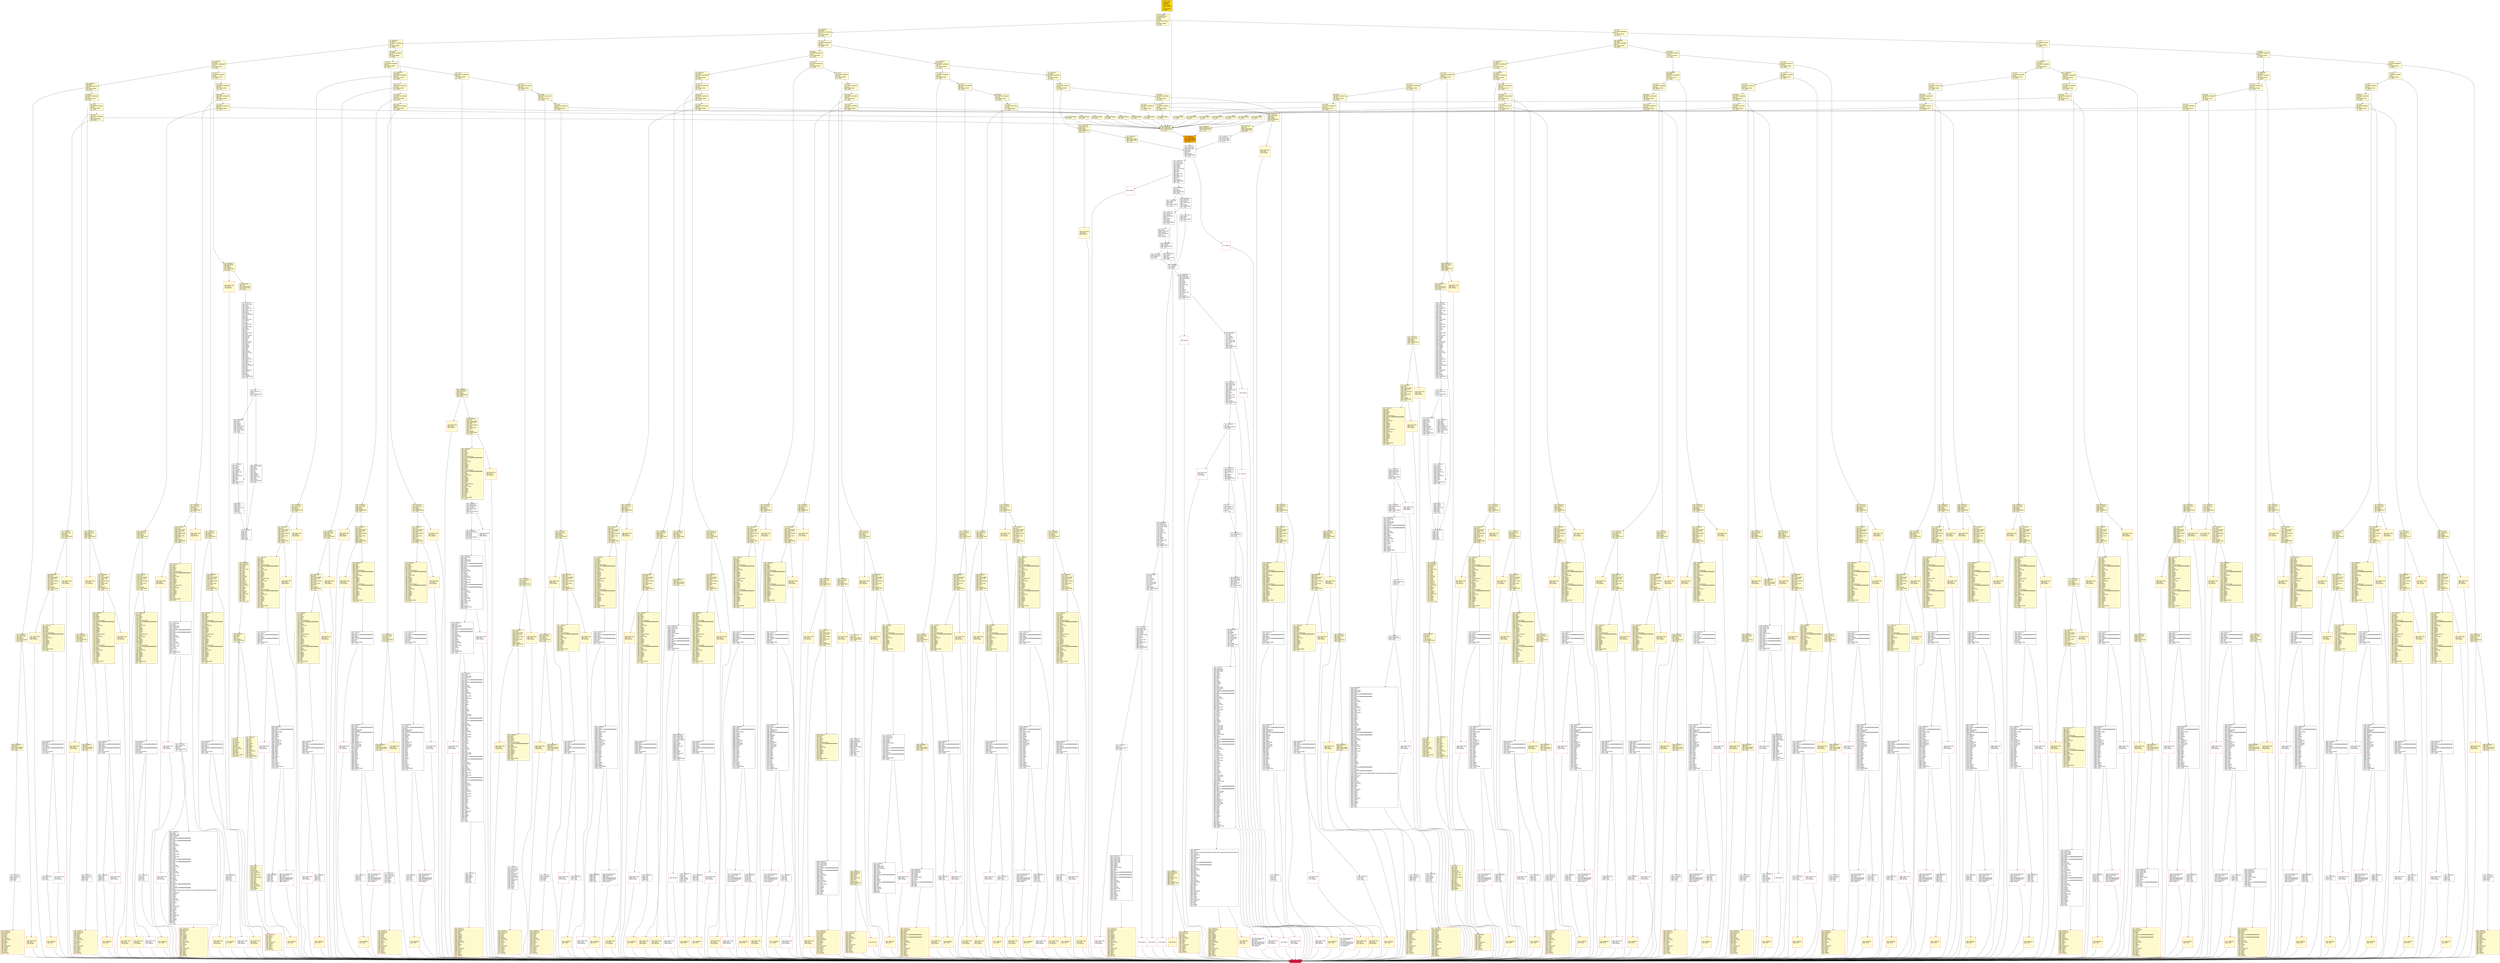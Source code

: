 digraph G {
bgcolor=transparent rankdir=UD;
node [shape=box style=filled color=black fillcolor=white fontname=arial fontcolor=black];
5211 [label="5211: JUMPDEST\l5212: DUP2\l5213: ADD\l5214: SWAP1\l5215: DUP1\l5216: DUP1\l5217: CALLDATALOAD\l5218: PUSH20 0xffffffffffffffffffffffffffffffffffffffff\l5239: AND\l5240: SWAP1\l5241: PUSH1 0x20\l5243: ADD\l5244: SWAP1\l5245: SWAP3\l5246: SWAP2\l5247: SWAP1\l5248: POP\l5249: POP\l5250: POP\l5251: PUSH2 0x2e7b\l5254: JUMP\l" fillcolor=lemonchiffon ];
6027 [label="6027: JUMPDEST\l6028: PUSH2 0x1793\l6031: PUSH2 0x1d06\l6034: JUMP\l" fillcolor=lemonchiffon ];
1437 [label="1437: JUMPDEST\l1438: POP\l1439: SWAP3\l1440: POP\l1441: POP\l1442: POP\l1443: PUSH1 0x40\l1445: MLOAD\l1446: DUP1\l1447: SWAP2\l1448: SUB\l1449: SWAP1\l1450: RETURN\l" fillcolor=lemonchiffon shape=Msquare color=crimson ];
5558 [label="5558: JUMPDEST\l5559: PUSH1 0x40\l5561: MLOAD\l5562: DUP1\l5563: DUP3\l5564: DUP2\l5565: MSTORE\l5566: PUSH1 0x20\l5568: ADD\l5569: SWAP2\l5570: POP\l5571: POP\l5572: PUSH1 0x40\l5574: MLOAD\l5575: DUP1\l5576: SWAP2\l5577: SUB\l5578: SWAP1\l5579: RETURN\l" fillcolor=lemonchiffon shape=Msquare color=crimson ];
3546 [label="3546: JUMPDEST\l3547: POP\l3548: PUSH2 0x0de3\l3551: PUSH2 0x2827\l3554: JUMP\l" fillcolor=lemonchiffon ];
13740 [label="13740: JUMPDEST\l13741: DUP1\l13742: PUSH20 0xffffffffffffffffffffffffffffffffffffffff\l13763: AND\l13764: ORIGIN\l13765: PUSH20 0xffffffffffffffffffffffffffffffffffffffff\l13786: AND\l13787: EQ\l13788: PUSH2 0x35e4\l13791: JUMPI\l" ];
7194 [label="7194: JUMPDEST\l7195: CALLVALUE\l7196: DUP1\l7197: ISZERO\l7198: PUSH2 0x1c26\l7201: JUMPI\l" fillcolor=lemonchiffon ];
11686 [label="11686: JUMPDEST\l11687: DUP1\l11688: PUSH20 0xffffffffffffffffffffffffffffffffffffffff\l11709: AND\l11710: ORIGIN\l11711: PUSH20 0xffffffffffffffffffffffffffffffffffffffff\l11732: AND\l11733: EQ\l11734: PUSH2 0x2dde\l11737: JUMPI\l" ];
5075 [label="5075: JUMPDEST\l5076: POP\l5077: PUSH2 0x1436\l5080: PUSH1 0x04\l5082: DUP1\l5083: CALLDATASIZE\l5084: SUB\l5085: PUSH1 0x40\l5087: DUP2\l5088: LT\l5089: ISZERO\l5090: PUSH2 0x13ea\l5093: JUMPI\l" fillcolor=lemonchiffon ];
4913 [label="4913: JUMPDEST\l4914: PUSH1 0x40\l4916: MLOAD\l4917: DUP1\l4918: DUP3\l4919: ISZERO\l4920: ISZERO\l4921: ISZERO\l4922: ISZERO\l4923: DUP2\l4924: MSTORE\l4925: PUSH1 0x20\l4927: ADD\l4928: SWAP2\l4929: POP\l4930: POP\l4931: PUSH1 0x40\l4933: MLOAD\l4934: DUP1\l4935: SWAP2\l4936: SUB\l4937: SWAP1\l4938: RETURN\l" fillcolor=lemonchiffon shape=Msquare color=crimson ];
5338 [label="5338: JUMPDEST\l5339: CALLVALUE\l5340: DUP1\l5341: ISZERO\l5342: PUSH2 0x14e6\l5345: JUMPI\l" fillcolor=lemonchiffon ];
9930 [label="9930: JUMPDEST\l9931: PUSH1 0x04\l9933: PUSH1 0x00\l9935: SWAP1\l9936: SLOAD\l9937: SWAP1\l9938: PUSH2 0x0100\l9941: EXP\l9942: SWAP1\l9943: DIV\l9944: PUSH20 0xffffffffffffffffffffffffffffffffffffffff\l9965: AND\l9966: DUP2\l9967: JUMP\l" ];
4015 [label="4015: PUSH1 0x00\l4017: DUP1\l4018: REVERT\l" fillcolor=lemonchiffon shape=Msquare color=crimson ];
4290 [label="4290: JUMPDEST\l4291: POP\l4292: PUSH2 0x112f\l4295: PUSH1 0x04\l4297: DUP1\l4298: CALLDATASIZE\l4299: SUB\l4300: PUSH1 0x60\l4302: DUP2\l4303: LT\l4304: ISZERO\l4305: PUSH2 0x10d9\l4308: JUMPI\l" fillcolor=lemonchiffon ];
1966 [label="1966: PUSH1 0x00\l1968: DUP1\l1969: REVERT\l" fillcolor=lemonchiffon shape=Msquare color=crimson ];
9454 [label="9454: JUMPDEST\l9455: POP\l9456: POP\l9457: POP\l9458: JUMP\l" ];
11899 [label="11899: JUMPDEST\l11900: DUP1\l11901: PUSH20 0xffffffffffffffffffffffffffffffffffffffff\l11922: AND\l11923: ORIGIN\l11924: PUSH20 0xffffffffffffffffffffffffffffffffffffffff\l11945: AND\l11946: EQ\l11947: PUSH2 0x2eb3\l11950: JUMPI\l" ];
14473 [label="14473: JUMPDEST\l14474: PUSH1 0x00\l14476: DUP2\l14477: PUSH1 0x05\l14479: PUSH1 0x00\l14481: CALLER\l14482: PUSH20 0xffffffffffffffffffffffffffffffffffffffff\l14503: AND\l14504: PUSH20 0xffffffffffffffffffffffffffffffffffffffff\l14525: AND\l14526: DUP2\l14527: MSTORE\l14528: PUSH1 0x20\l14530: ADD\l14531: SWAP1\l14532: DUP2\l14533: MSTORE\l14534: PUSH1 0x20\l14536: ADD\l14537: PUSH1 0x00\l14539: SHA3\l14540: SLOAD\l14541: LT\l14542: ISZERO\l14543: DUP1\l14544: ISZERO\l14545: PUSH2 0x38da\l14548: JUMPI\l" ];
6069 [label="6069: PUSH1 0x00\l6071: DUP1\l6072: REVERT\l" fillcolor=lemonchiffon shape=Msquare color=crimson ];
1947 [label="1947: JUMPDEST\l1948: POP\l1949: PUSH2 0x0808\l1952: PUSH1 0x04\l1954: DUP1\l1955: CALLDATASIZE\l1956: SUB\l1957: PUSH1 0x60\l1959: DUP2\l1960: LT\l1961: ISZERO\l1962: PUSH2 0x07b2\l1965: JUMPI\l" fillcolor=lemonchiffon ];
11188 [label="11188: PUSH1 0x00\l11190: DUP1\l11191: REVERT\l" shape=Msquare color=crimson ];
3000 [label="3000: PUSH1 0x00\l3002: DUP1\l3003: REVERT\l" fillcolor=lemonchiffon shape=Msquare color=crimson ];
13004 [label="13004: JUMPDEST\l13005: DUP1\l13006: PUSH20 0xffffffffffffffffffffffffffffffffffffffff\l13027: AND\l13028: ORIGIN\l13029: PUSH20 0xffffffffffffffffffffffffffffffffffffffff\l13050: AND\l13051: EQ\l13052: PUSH2 0x3304\l13055: JUMPI\l" ];
10083 [label="10083: JUMPDEST\l10084: DUP3\l10085: PUSH20 0xffffffffffffffffffffffffffffffffffffffff\l10106: AND\l10107: PUSH2 0x08fc\l10110: DUP4\l10111: SWAP1\l10112: DUP2\l10113: ISZERO\l10114: MUL\l10115: SWAP1\l10116: PUSH1 0x40\l10118: MLOAD\l10119: PUSH1 0x00\l10121: PUSH1 0x40\l10123: MLOAD\l10124: DUP1\l10125: DUP4\l10126: SUB\l10127: DUP2\l10128: DUP6\l10129: DUP9\l10130: DUP9\l10131: CALL\l10132: SWAP4\l10133: POP\l10134: POP\l10135: POP\l10136: POP\l10137: ISZERO\l10138: DUP1\l10139: ISZERO\l10140: PUSH2 0x27a9\l10143: JUMPI\l" ];
10399 [label="10399: INVALID\l" shape=Msquare color=crimson ];
41 [label="41: DUP1\l42: PUSH4 0xf7ae6cde\l47: GT\l48: PUSH2 0x00ab\l51: JUMPI\l" fillcolor=lemonchiffon ];
8232 [label="8232: DUP1\l8233: PUSH1 0x1f\l8235: LT\l8236: PUSH2 0x2043\l8239: JUMPI\l" ];
9560 [label="9560: PUSH1 0x01\l9562: SWAP1\l9563: POP\l9564: PUSH2 0x2565\l9567: JUMP\l" ];
9814 [label="9814: JUMPDEST\l9815: EQ\l9816: PUSH2 0x2660\l9819: JUMPI\l" ];
13880 [label="13880: RETURNDATASIZE\l13881: PUSH1 0x00\l13883: DUP1\l13884: RETURNDATACOPY\l13885: RETURNDATASIZE\l13886: PUSH1 0x00\l13888: REVERT\l" shape=Msquare color=crimson ];
2214 [label="2214: JUMPDEST\l2215: CALLVALUE\l2216: DUP1\l2217: ISZERO\l2218: PUSH2 0x08b2\l2221: JUMPI\l" fillcolor=lemonchiffon ];
10594 [label="10594: JUMPDEST\l10595: POP\l10596: POP\l10597: POP\l10598: POP\l10599: JUMP\l" ];
8078 [label="8078: PUSH1 0x00\l8080: DUP1\l8081: REVERT\l" shape=Msquare color=crimson ];
1392 [label="1392: JUMPDEST\l1393: POP\l1394: POP\l1395: POP\l1396: POP\l1397: SWAP1\l1398: POP\l1399: SWAP1\l1400: DUP2\l1401: ADD\l1402: SWAP1\l1403: PUSH1 0x1f\l1405: AND\l1406: DUP1\l1407: ISZERO\l1408: PUSH2 0x059d\l1411: JUMPI\l" fillcolor=lemonchiffon ];
5537 [label="5537: JUMPDEST\l5538: CALLVALUE\l5539: DUP1\l5540: ISZERO\l5541: PUSH2 0x15ad\l5544: JUMPI\l" fillcolor=lemonchiffon ];
5013 [label="5013: PUSH1 0x00\l5015: DUP1\l5016: REVERT\l" fillcolor=lemonchiffon shape=Msquare color=crimson ];
74 [label="74: DUP1\l75: PUSH4 0xfca25f6c\l80: EQ\l81: PUSH2 0x1b4e\l84: JUMPI\l" fillcolor=lemonchiffon ];
1943 [label="1943: PUSH1 0x00\l1945: DUP1\l1946: REVERT\l" fillcolor=lemonchiffon shape=Msquare color=crimson ];
10369 [label="10369: JUMPDEST\l10370: PUSH1 0x03\l10372: PUSH1 0x11\l10374: PUSH1 0x00\l10376: PUSH2 0x0100\l10379: EXP\l10380: DUP2\l10381: SLOAD\l10382: DUP2\l10383: PUSH1 0xff\l10385: MUL\l10386: NOT\l10387: AND\l10388: SWAP1\l10389: DUP4\l10390: PUSH1 0x03\l10392: DUP2\l10393: GT\l10394: ISZERO\l10395: PUSH2 0x28a0\l10398: JUMPI\l" ];
4019 [label="4019: JUMPDEST\l4020: POP\l4021: PUSH2 0x0fbc\l4024: PUSH2 0x2a8a\l4027: JUMP\l" fillcolor=lemonchiffon ];
5515 [label="5515: JUMPDEST\l5516: PUSH1 0x40\l5518: MLOAD\l5519: DUP1\l5520: DUP3\l5521: DUP2\l5522: MSTORE\l5523: PUSH1 0x20\l5525: ADD\l5526: SWAP2\l5527: POP\l5528: POP\l5529: PUSH1 0x40\l5531: MLOAD\l5532: DUP1\l5533: SWAP2\l5534: SUB\l5535: SWAP1\l5536: RETURN\l" fillcolor=lemonchiffon shape=Msquare color=crimson ];
3803 [label="3803: JUMPDEST\l3804: CALLVALUE\l3805: DUP1\l3806: ISZERO\l3807: PUSH2 0x0ee7\l3810: JUMPI\l" fillcolor=lemonchiffon ];
13210 [label="13210: PUSH1 0x00\l13212: DUP1\l13213: REVERT\l" shape=Msquare color=crimson ];
11484 [label="11484: JUMPDEST\l11485: POP\l11486: POP\l11487: POP\l11488: JUMP\l" ];
118 [label="118: PUSH2 0x03ee\l121: JUMP\l" fillcolor=lemonchiffon ];
794 [label="794: DUP1\l795: PUSH4 0x1e65db3c\l800: EQ\l801: PUSH2 0x08a6\l804: JUMPI\l" fillcolor=lemonchiffon ];
4522 [label="4522: JUMPDEST\l4523: STOP\l" fillcolor=lemonchiffon shape=Msquare color=crimson ];
10463 [label="10463: JUMPDEST\l10464: POP\l10465: POP\l10466: POP\l10467: JUMP\l" ];
5063 [label="5063: JUMPDEST\l5064: CALLVALUE\l5065: DUP1\l5066: ISZERO\l5067: PUSH2 0x13d3\l5070: JUMPI\l" fillcolor=lemonchiffon ];
10211 [label="10211: PUSH1 0x00\l10213: DUP1\l10214: REVERT\l" shape=Msquare color=crimson ];
13477 [label="13477: JUMPDEST\l13478: POP\l13479: POP\l13480: POP\l13481: JUMP\l" ];
7566 [label="7566: JUMPDEST\l7567: DIV\l7568: SWAP1\l7569: POP\l7570: PUSH1 0x0a\l7572: SLOAD\l7573: CALLVALUE\l7574: PUSH1 0x0b\l7576: SLOAD\l7577: ADD\l7578: GT\l7579: ISZERO\l7580: PUSH2 0x1da4\l7583: JUMPI\l" ];
3047 [label="3047: PUSH1 0x00\l3049: DUP1\l3050: REVERT\l" fillcolor=lemonchiffon shape=Msquare color=crimson ];
4401 [label="4401: JUMPDEST\l4402: CALLVALUE\l4403: DUP1\l4404: ISZERO\l4405: PUSH2 0x113d\l4408: JUMPI\l" fillcolor=lemonchiffon ];
5094 [label="5094: PUSH1 0x00\l5096: DUP1\l5097: REVERT\l" fillcolor=lemonchiffon shape=Msquare color=crimson ];
183 [label="183: DUP1\l184: PUSH4 0xebb646c2\l189: EQ\l190: PUSH2 0x17ad\l193: JUMPI\l" fillcolor=lemonchiffon ];
4072 [label="4072: PUSH1 0x00\l4074: DUP1\l4075: REVERT\l" fillcolor=lemonchiffon shape=Msquare color=crimson ];
7144 [label="7144: PUSH1 0x00\l7146: DUP1\l7147: REVERT\l" fillcolor=lemonchiffon shape=Msquare color=crimson ];
1701 [label="1701: JUMPDEST\l1702: POP\l1703: PUSH2 0x0712\l1706: PUSH1 0x04\l1708: DUP1\l1709: CALLDATASIZE\l1710: SUB\l1711: PUSH1 0x60\l1713: DUP2\l1714: LT\l1715: ISZERO\l1716: PUSH2 0x06bc\l1719: JUMPI\l" fillcolor=lemonchiffon ];
2553 [label="2553: JUMPDEST\l2554: PUSH1 0x40\l2556: MLOAD\l2557: DUP1\l2558: DUP3\l2559: DUP2\l2560: MSTORE\l2561: PUSH1 0x20\l2563: ADD\l2564: SWAP2\l2565: POP\l2566: POP\l2567: PUSH1 0x40\l2569: MLOAD\l2570: DUP1\l2571: SWAP2\l2572: SUB\l2573: SWAP1\l2574: RETURN\l" fillcolor=lemonchiffon shape=Msquare color=crimson ];
6622 [label="6622: JUMPDEST\l6623: STOP\l" fillcolor=lemonchiffon shape=Msquare color=crimson ];
10279 [label="10279: JUMPDEST\l10280: PUSH1 0x07\l10282: PUSH1 0x00\l10284: SWAP1\l10285: SLOAD\l10286: SWAP1\l10287: PUSH2 0x0100\l10290: EXP\l10291: SWAP1\l10292: DIV\l10293: PUSH20 0xffffffffffffffffffffffffffffffffffffffff\l10314: AND\l10315: PUSH20 0xffffffffffffffffffffffffffffffffffffffff\l10336: AND\l10337: CALLER\l10338: PUSH20 0xffffffffffffffffffffffffffffffffffffffff\l10359: AND\l10360: EQ\l10361: PUSH2 0x2881\l10364: JUMPI\l" ];
5904 [label="5904: JUMPDEST\l5905: CALLVALUE\l5906: DUP1\l5907: ISZERO\l5908: PUSH2 0x171c\l5911: JUMPI\l" fillcolor=lemonchiffon ];
8366 [label="8366: JUMPDEST\l8367: POP\l8368: POP\l8369: POP\l8370: JUMP\l" ];
6061 [label="6061: JUMPDEST\l6062: CALLVALUE\l6063: DUP1\l6064: ISZERO\l6065: PUSH2 0x17b9\l6068: JUMPI\l" fillcolor=lemonchiffon ];
12275 [label="12275: PUSH1 0x00\l12277: DUP1\l12278: REVERT\l" shape=Msquare color=crimson ];
434 [label="434: DUP1\l435: PUSH4 0xa9059cbb\l440: EQ\l441: PUSH2 0x12d8\l444: JUMPI\l" fillcolor=lemonchiffon ];
9526 [label="9526: PUSH1 0x00\l9528: SWAP1\l9529: POP\l9530: PUSH2 0x2565\l9533: JUMP\l" ];
1847 [label="1847: JUMPDEST\l1848: DUP2\l1849: ADD\l1850: SWAP1\l1851: DUP1\l1852: DUP1\l1853: CALLDATALOAD\l1854: PUSH20 0xffffffffffffffffffffffffffffffffffffffff\l1875: AND\l1876: SWAP1\l1877: PUSH1 0x20\l1879: ADD\l1880: SWAP1\l1881: SWAP3\l1882: SWAP2\l1883: SWAP1\l1884: DUP1\l1885: CALLDATALOAD\l1886: SWAP1\l1887: PUSH1 0x20\l1889: ADD\l1890: SWAP1\l1891: SWAP3\l1892: SWAP2\l1893: SWAP1\l1894: DUP1\l1895: CALLDATALOAD\l1896: PUSH20 0xffffffffffffffffffffffffffffffffffffffff\l1917: AND\l1918: SWAP1\l1919: PUSH1 0x20\l1921: ADD\l1922: SWAP1\l1923: SWAP3\l1924: SWAP2\l1925: SWAP1\l1926: POP\l1927: POP\l1928: POP\l1929: PUSH2 0x223b\l1932: JUMP\l" fillcolor=lemonchiffon ];
3532 [label="3532: JUMPDEST\l3533: STOP\l" fillcolor=lemonchiffon shape=Msquare color=crimson ];
8302 [label="8302: JUMPDEST\l8303: POP\l8304: POP\l8305: POP\l8306: POP\l8307: POP\l8308: DUP2\l8309: JUMP\l" ];
3004 [label="3004: JUMPDEST\l3005: POP\l3006: PUSH2 0x0bc5\l3009: PUSH2 0x2602\l3012: JUMP\l" fillcolor=lemonchiffon ];
10468 [label="10468: JUMPDEST\l10469: DUP1\l10470: PUSH20 0xffffffffffffffffffffffffffffffffffffffff\l10491: AND\l10492: ORIGIN\l10493: PUSH20 0xffffffffffffffffffffffffffffffffffffffff\l10514: AND\l10515: EQ\l10516: PUSH2 0x291c\l10519: JUMPI\l" ];
11680 [label="11680: JUMPDEST\l11681: PUSH1 0x0c\l11683: SLOAD\l11684: DUP2\l11685: JUMP\l" ];
4095 [label="4095: PUSH1 0x00\l4097: DUP1\l4098: REVERT\l" fillcolor=lemonchiffon shape=Msquare color=crimson ];
598 [label="598: DUP1\l599: PUSH4 0x70e309ef\l604: EQ\l605: PUSH2 0x1045\l608: JUMPI\l" fillcolor=lemonchiffon ];
10600 [label="10600: JUMPDEST\l10601: DUP1\l10602: PUSH20 0xffffffffffffffffffffffffffffffffffffffff\l10623: AND\l10624: ORIGIN\l10625: PUSH20 0xffffffffffffffffffffffffffffffffffffffff\l10646: AND\l10647: EQ\l10648: PUSH2 0x29a0\l10651: JUMPI\l" ];
63 [label="63: DUP1\l64: PUSH4 0xfb86a404\l69: EQ\l70: PUSH2 0x1b23\l73: JUMPI\l" fillcolor=lemonchiffon ];
805 [label="805: DUP1\l806: PUSH4 0x23b872dd\l811: EQ\l812: PUSH2 0x0917\l815: JUMPI\l" fillcolor=lemonchiffon ];
194 [label="194: DUP1\l195: PUSH4 0xf54c741d\l200: EQ\l201: PUSH2 0x1828\l204: JUMPI\l" fillcolor=lemonchiffon ];
7229 [label="7229: JUMPDEST\l7230: DUP2\l7231: ADD\l7232: SWAP1\l7233: DUP1\l7234: DUP1\l7235: CALLDATALOAD\l7236: PUSH20 0xffffffffffffffffffffffffffffffffffffffff\l7257: AND\l7258: SWAP1\l7259: PUSH1 0x20\l7261: ADD\l7262: SWAP1\l7263: SWAP3\l7264: SWAP2\l7265: SWAP1\l7266: DUP1\l7267: CALLDATALOAD\l7268: PUSH20 0xffffffffffffffffffffffffffffffffffffffff\l7289: AND\l7290: SWAP1\l7291: PUSH1 0x20\l7293: ADD\l7294: SWAP1\l7295: SWAP3\l7296: SWAP2\l7297: SWAP1\l7298: POP\l7299: POP\l7300: POP\l7301: PUSH2 0x35ac\l7304: JUMP\l" fillcolor=lemonchiffon ];
13608 [label="13608: JUMPDEST\l13609: POP\l13610: POP\l13611: POP\l13612: POP\l13613: JUMP\l" ];
8702 [label="8702: JUMPDEST\l8703: DUP1\l8704: PUSH20 0xffffffffffffffffffffffffffffffffffffffff\l8725: AND\l8726: ORIGIN\l8727: PUSH20 0xffffffffffffffffffffffffffffffffffffffff\l8748: AND\l8749: EQ\l8750: PUSH2 0x2236\l8753: JUMPI\l" ];
1319 [label="1319: JUMPDEST\l1320: POP\l1321: PUSH2 0x0530\l1324: PUSH2 0x1fd8\l1327: JUMP\l" fillcolor=lemonchiffon ];
471 [label="471: JUMPDEST\l472: DUP1\l473: PUSH4 0x76205ec8\l478: EQ\l479: PUSH2 0x10b6\l482: JUMPI\l" fillcolor=lemonchiffon ];
12310 [label="12310: JUMPDEST\l12311: MUL\l12312: OR\l12313: SWAP1\l12314: SSTORE\l12315: POP\l12316: JUMP\l" ];
6092 [label="6092: PUSH1 0x00\l6094: DUP1\l6095: REVERT\l" fillcolor=lemonchiffon shape=Msquare color=crimson ];
5071 [label="5071: PUSH1 0x00\l5073: DUP1\l5074: REVERT\l" fillcolor=lemonchiffon shape=Msquare color=crimson ];
5580 [label="5580: JUMPDEST\l5581: CALLVALUE\l5582: DUP1\l5583: ISZERO\l5584: PUSH2 0x15d8\l5587: JUMPI\l" fillcolor=lemonchiffon ];
7121 [label="7121: PUSH1 0x00\l7123: DUP1\l7124: REVERT\l" fillcolor=lemonchiffon shape=Msquare color=crimson ];
8145 [label="8145: PUSH1 0x00\l8147: DUP1\l8148: REVERT\l" shape=Msquare color=crimson ];
4545 [label="4545: JUMPDEST\l4546: PUSH1 0x40\l4548: MLOAD\l4549: DUP1\l4550: DUP3\l4551: DUP2\l4552: MSTORE\l4553: PUSH1 0x20\l4555: ADD\l4556: SWAP2\l4557: POP\l4558: POP\l4559: PUSH1 0x40\l4561: MLOAD\l4562: DUP1\l4563: SWAP2\l4564: SUB\l4565: SWAP1\l4566: RETURN\l" fillcolor=lemonchiffon shape=Msquare color=crimson ];
5257 [label="5257: JUMPDEST\l5258: CALLVALUE\l5259: DUP1\l5260: ISZERO\l5261: PUSH2 0x1495\l5264: JUMPI\l" fillcolor=lemonchiffon ];
3051 [label="3051: JUMPDEST\l3052: POP\l3053: PUSH2 0x0bf4\l3056: PUSH2 0x26ca\l3059: JUMP\l" fillcolor=lemonchiffon ];
5601 [label="5601: JUMPDEST\l5602: STOP\l" fillcolor=lemonchiffon shape=Msquare color=crimson ];
9172 [label="9172: PUSH1 0x00\l9174: DUP1\l9175: REVERT\l" shape=Msquare color=crimson ];
4278 [label="4278: JUMPDEST\l4279: CALLVALUE\l4280: DUP1\l4281: ISZERO\l4282: PUSH2 0x10c2\l4285: JUMPI\l" fillcolor=lemonchiffon ];
11489 [label="11489: JUMPDEST\l11490: PUSH1 0x01\l11492: DUP1\l11493: SLOAD\l11494: PUSH1 0x01\l11496: DUP2\l11497: PUSH1 0x01\l11499: AND\l11500: ISZERO\l11501: PUSH2 0x0100\l11504: MUL\l11505: SUB\l11506: AND\l11507: PUSH1 0x02\l11509: SWAP1\l11510: DIV\l11511: DUP1\l11512: PUSH1 0x1f\l11514: ADD\l11515: PUSH1 0x20\l11517: DUP1\l11518: SWAP2\l11519: DIV\l11520: MUL\l11521: PUSH1 0x20\l11523: ADD\l11524: PUSH1 0x40\l11526: MLOAD\l11527: SWAP1\l11528: DUP2\l11529: ADD\l11530: PUSH1 0x40\l11532: MSTORE\l11533: DUP1\l11534: SWAP3\l11535: SWAP2\l11536: SWAP1\l11537: DUP2\l11538: DUP2\l11539: MSTORE\l11540: PUSH1 0x20\l11542: ADD\l11543: DUP3\l11544: DUP1\l11545: SLOAD\l11546: PUSH1 0x01\l11548: DUP2\l11549: PUSH1 0x01\l11551: AND\l11552: ISZERO\l11553: PUSH2 0x0100\l11556: MUL\l11557: SUB\l11558: AND\l11559: PUSH1 0x02\l11561: SWAP1\l11562: DIV\l11563: DUP1\l11564: ISZERO\l11565: PUSH2 0x2d77\l11568: JUMPI\l" ];
11885 [label="11885: RETURNDATASIZE\l11886: PUSH1 0x00\l11888: DUP1\l11889: RETURNDATACOPY\l11890: RETURNDATASIZE\l11891: PUSH1 0x00\l11893: REVERT\l" shape=Msquare color=crimson ];
1970 [label="1970: JUMPDEST\l1971: DUP2\l1972: ADD\l1973: SWAP1\l1974: DUP1\l1975: DUP1\l1976: CALLDATALOAD\l1977: PUSH20 0xffffffffffffffffffffffffffffffffffffffff\l1998: AND\l1999: SWAP1\l2000: PUSH1 0x20\l2002: ADD\l2003: SWAP1\l2004: SWAP3\l2005: SWAP2\l2006: SWAP1\l2007: DUP1\l2008: CALLDATALOAD\l2009: SWAP1\l2010: PUSH1 0x20\l2012: ADD\l2013: SWAP1\l2014: SWAP3\l2015: SWAP2\l2016: SWAP1\l2017: DUP1\l2018: CALLDATALOAD\l2019: PUSH20 0xffffffffffffffffffffffffffffffffffffffff\l2040: AND\l2041: SWAP1\l2042: PUSH1 0x20\l2044: ADD\l2045: SWAP1\l2046: SWAP3\l2047: SWAP2\l2048: SWAP1\l2049: POP\l2050: POP\l2051: POP\l2052: PUSH2 0x22bf\l2055: JUMP\l" fillcolor=lemonchiffon ];
3555 [label="3555: JUMPDEST\l3556: STOP\l" fillcolor=lemonchiffon shape=Msquare color=crimson ];
12414 [label="12414: JUMPDEST\l12415: PUSH1 0x00\l12417: PUSH1 0x06\l12419: PUSH1 0x00\l12421: DUP5\l12422: PUSH20 0xffffffffffffffffffffffffffffffffffffffff\l12443: AND\l12444: PUSH20 0xffffffffffffffffffffffffffffffffffffffff\l12465: AND\l12466: DUP2\l12467: MSTORE\l12468: PUSH1 0x20\l12470: ADD\l12471: SWAP1\l12472: DUP2\l12473: MSTORE\l12474: PUSH1 0x20\l12476: ADD\l12477: PUSH1 0x00\l12479: SHA3\l12480: PUSH1 0x00\l12482: DUP4\l12483: PUSH20 0xffffffffffffffffffffffffffffffffffffffff\l12504: AND\l12505: PUSH20 0xffffffffffffffffffffffffffffffffffffffff\l12526: AND\l12527: DUP2\l12528: MSTORE\l12529: PUSH1 0x20\l12531: ADD\l12532: SWAP1\l12533: DUP2\l12534: MSTORE\l12535: PUSH1 0x20\l12537: ADD\l12538: PUSH1 0x00\l12540: SHA3\l12541: SLOAD\l12542: SWAP1\l12543: POP\l12544: SWAP3\l12545: SWAP2\l12546: POP\l12547: POP\l12548: JUMP\l" ];
2183 [label="2183: JUMPDEST\l2184: POP\l2185: PUSH2 0x0890\l2188: PUSH2 0x2396\l2191: JUMP\l" fillcolor=lemonchiffon ];
145 [label="145: DUP1\l146: PUSH4 0xf935226e\l151: EQ\l152: PUSH2 0x1a37\l155: JUMPI\l" fillcolor=lemonchiffon ];
5506 [label="5506: JUMPDEST\l5507: POP\l5508: PUSH2 0x158b\l5511: PUSH2 0x2f91\l5514: JUMP\l" fillcolor=lemonchiffon ];
2325 [label="2325: JUMPDEST\l2326: STOP\l" fillcolor=lemonchiffon shape=Msquare color=crimson ];
5939 [label="5939: JUMPDEST\l5940: DUP2\l5941: ADD\l5942: SWAP1\l5943: DUP1\l5944: DUP1\l5945: CALLDATALOAD\l5946: PUSH20 0xffffffffffffffffffffffffffffffffffffffff\l5967: AND\l5968: SWAP1\l5969: PUSH1 0x20\l5971: ADD\l5972: SWAP1\l5973: SWAP3\l5974: SWAP2\l5975: SWAP1\l5976: DUP1\l5977: CALLDATALOAD\l5978: SWAP1\l5979: PUSH1 0x20\l5981: ADD\l5982: SWAP1\l5983: SWAP3\l5984: SWAP2\l5985: SWAP1\l5986: DUP1\l5987: CALLDATALOAD\l5988: PUSH20 0xffffffffffffffffffffffffffffffffffffffff\l6009: AND\l6010: SWAP1\l6011: PUSH1 0x20\l6013: ADD\l6014: SWAP1\l6015: SWAP3\l6016: SWAP2\l6017: SWAP1\l6018: POP\l6019: POP\l6020: POP\l6021: PUSH2 0x3105\l6024: JUMP\l" fillcolor=lemonchiffon ];
10020 [label="10020: PUSH1 0x00\l10022: DUP1\l10023: REVERT\l" shape=Msquare color=crimson ];
6955 [label="6955: PUSH1 0x00\l6957: DUP1\l6958: REVERT\l" fillcolor=lemonchiffon shape=Msquare color=crimson ];
12075 [label="12075: PUSH1 0x00\l12077: DUP1\l12078: REVERT\l" shape=Msquare color=crimson ];
816 [label="816: DUP1\l817: PUSH4 0x27e235e3\l822: EQ\l823: PUSH2 0x09aa\l826: JUMPI\l" fillcolor=lemonchiffon ];
3161 [label="3161: JUMPDEST\l3162: DUP2\l3163: ADD\l3164: SWAP1\l3165: DUP1\l3166: DUP1\l3167: CALLDATALOAD\l3168: PUSH20 0xffffffffffffffffffffffffffffffffffffffff\l3189: AND\l3190: SWAP1\l3191: PUSH1 0x20\l3193: ADD\l3194: SWAP1\l3195: SWAP3\l3196: SWAP2\l3197: SWAP1\l3198: POP\l3199: POP\l3200: POP\l3201: PUSH2 0x26f0\l3204: JUMP\l" fillcolor=lemonchiffon ];
1305 [label="1305: JUMPDEST\l1306: STOP\l" fillcolor=lemonchiffon shape=Msquare color=crimson ];
5935 [label="5935: PUSH1 0x00\l5937: DUP1\l5938: REVERT\l" fillcolor=lemonchiffon shape=Msquare color=crimson ];
13737 [label="13737: JUMPDEST\l13738: POP\l13739: JUMP\l" ];
1412 [label="1412: DUP1\l1413: DUP3\l1414: SUB\l1415: DUP1\l1416: MLOAD\l1417: PUSH1 0x01\l1419: DUP4\l1420: PUSH1 0x20\l1422: SUB\l1423: PUSH2 0x0100\l1426: EXP\l1427: SUB\l1428: NOT\l1429: AND\l1430: DUP2\l1431: MSTORE\l1432: PUSH1 0x20\l1434: ADD\l1435: SWAP2\l1436: POP\l" fillcolor=lemonchiffon ];
4028 [label="4028: JUMPDEST\l4029: PUSH1 0x40\l4031: MLOAD\l4032: DUP1\l4033: DUP3\l4034: PUSH1 0x03\l4036: DUP2\l4037: GT\l4038: ISZERO\l4039: PUSH2 0x0fcc\l4042: JUMPI\l" fillcolor=lemonchiffon ];
4765 [label="4765: JUMPDEST\l4766: POP\l4767: POP\l4768: POP\l4769: POP\l4770: SWAP1\l4771: POP\l4772: SWAP1\l4773: DUP2\l4774: ADD\l4775: SWAP1\l4776: PUSH1 0x1f\l4778: AND\l4779: DUP1\l4780: ISZERO\l4781: PUSH2 0x12ca\l4784: JUMPI\l" fillcolor=lemonchiffon ];
876 [label="876: DUP1\l877: PUSH4 0x174afdd4\l882: EQ\l883: PUSH2 0x080a\l886: JUMPI\l" fillcolor=lemonchiffon ];
7428 [label="7428: JUMPDEST\l7429: STOP\l" fillcolor=lemonchiffon shape=Msquare color=crimson ];
9008 [label="9008: PUSH1 0x00\l9010: DUP1\l9011: REVERT\l" shape=Msquare color=crimson ];
1843 [label="1843: PUSH1 0x00\l1845: DUP1\l1846: REVERT\l" fillcolor=lemonchiffon shape=Msquare color=crimson ];
3328 [label="3328: JUMPDEST\l3329: STOP\l" fillcolor=lemonchiffon shape=Msquare color=crimson ];
9274 [label="9274: JUMPDEST\l9275: PUSH1 0x00\l9277: PUSH1 0x0e\l9279: SLOAD\l9280: TIMESTAMP\l9281: GT\l9282: PUSH2 0x244a\l9285: JUMPI\l" ];
6184 [label="6184: JUMPDEST\l6185: CALLVALUE\l6186: DUP1\l6187: ISZERO\l6188: PUSH2 0x1834\l6191: JUMPI\l" fillcolor=lemonchiffon ];
10822 [label="10822: JUMPDEST\l10823: DUP1\l10824: PUSH1 0x08\l10826: PUSH1 0x00\l10828: PUSH2 0x0100\l10831: EXP\l10832: DUP2\l10833: SLOAD\l10834: DUP2\l10835: PUSH20 0xffffffffffffffffffffffffffffffffffffffff\l10856: MUL\l10857: NOT\l10858: AND\l10859: SWAP1\l10860: DUP4\l10861: PUSH20 0xffffffffffffffffffffffffffffffffffffffff\l10882: AND\l10883: MUL\l10884: OR\l10885: SWAP1\l10886: SSTORE\l10887: POP\l10888: POP\l10889: JUMP\l" ];
902 [label="902: JUMPDEST\l903: DUP1\l904: PUSH4 0x06fdde03\l909: GT\l910: PUSH2 0x03c2\l913: JUMPI\l" fillcolor=lemonchiffon ];
636 [label="636: DUP1\l637: PUSH4 0x61f4e670\l642: EQ\l643: PUSH2 0x0de5\l646: JUMPI\l" fillcolor=lemonchiffon ];
5615 [label="5615: JUMPDEST\l5616: POP\l5617: PUSH2 0x1632\l5620: PUSH1 0x04\l5622: DUP1\l5623: CALLDATASIZE\l5624: SUB\l5625: PUSH1 0x20\l5627: DUP2\l5628: LT\l5629: ISZERO\l5630: PUSH2 0x1606\l5633: JUMPI\l" fillcolor=lemonchiffon ];
13614 [label="13614: JUMPDEST\l13615: PUSH1 0x0a\l13617: SLOAD\l13618: DUP2\l13619: JUMP\l" ];
4064 [label="4064: JUMPDEST\l4065: CALLVALUE\l4066: DUP1\l4067: ISZERO\l4068: PUSH2 0x0fec\l4071: JUMPI\l" fillcolor=lemonchiffon ];
13056 [label="13056: PUSH1 0x00\l13058: DUP1\l13059: REVERT\l" shape=Msquare color=crimson ];
30 [label="30: DUP1\l31: PUSH4 0xd0e30db0\l36: GT\l37: PUSH2 0x0118\l40: JUMPI\l" fillcolor=lemonchiffon ];
12989 [label="12989: RETURNDATASIZE\l12990: PUSH1 0x00\l12992: DUP1\l12993: RETURNDATACOPY\l12994: RETURNDATASIZE\l12995: PUSH1 0x00\l12997: REVERT\l" shape=Msquare color=crimson ];
3060 [label="3060: JUMPDEST\l3061: PUSH1 0x40\l3063: MLOAD\l3064: DUP1\l3065: DUP3\l3066: PUSH20 0xffffffffffffffffffffffffffffffffffffffff\l3087: AND\l3088: PUSH20 0xffffffffffffffffffffffffffffffffffffffff\l3109: AND\l3110: DUP2\l3111: MSTORE\l3112: PUSH1 0x20\l3114: ADD\l3115: SWAP2\l3116: POP\l3117: POP\l3118: PUSH1 0x40\l3120: MLOAD\l3121: DUP1\l3122: SWAP2\l3123: SUB\l3124: SWAP1\l3125: RETURN\l" fillcolor=lemonchiffon shape=Msquare color=crimson ];
10726 [label="10726: JUMPDEST\l10727: POP\l10728: POP\l10729: POP\l10730: POP\l10731: JUMP\l" ];
1935 [label="1935: JUMPDEST\l1936: CALLVALUE\l1937: DUP1\l1938: ISZERO\l1939: PUSH2 0x079b\l1942: JUMPI\l" fillcolor=lemonchiffon ];
12309 [label="12309: INVALID\l" shape=Msquare color=crimson ];
227 [label="227: PUSH2 0x03ee\l230: JUMP\l" fillcolor=lemonchiffon ];
8880 [label="8880: RETURNDATASIZE\l8881: PUSH1 0x00\l8883: DUP1\l8884: RETURNDATACOPY\l8885: RETURNDATASIZE\l8886: PUSH1 0x00\l8888: REVERT\l" shape=Msquare color=crimson ];
14090 [label="14090: PUSH1 0x00\l14092: DUP1\l14093: REVERT\l" shape=Msquare color=crimson ];
2830 [label="2830: PUSH1 0x00\l2832: DUP1\l2833: REVERT\l" fillcolor=lemonchiffon shape=Msquare color=crimson ];
6035 [label="6035: JUMPDEST\l6036: PUSH1 0x40\l6038: MLOAD\l6039: DUP1\l6040: DUP3\l6041: ISZERO\l6042: ISZERO\l6043: ISZERO\l6044: ISZERO\l6045: DUP2\l6046: MSTORE\l6047: PUSH1 0x20\l6049: ADD\l6050: SWAP2\l6051: POP\l6052: POP\l6053: PUSH1 0x40\l6055: MLOAD\l6056: DUP1\l6057: SWAP2\l6058: SUB\l6059: SWAP1\l6060: RETURN\l" fillcolor=lemonchiffon shape=Msquare color=crimson ];
14170 [label="14170: JUMPDEST\l14171: DUP2\l14172: PUSH1 0x05\l14174: PUSH1 0x00\l14176: DUP7\l14177: PUSH20 0xffffffffffffffffffffffffffffffffffffffff\l14198: AND\l14199: PUSH20 0xffffffffffffffffffffffffffffffffffffffff\l14220: AND\l14221: DUP2\l14222: MSTORE\l14223: PUSH1 0x20\l14225: ADD\l14226: SWAP1\l14227: DUP2\l14228: MSTORE\l14229: PUSH1 0x20\l14231: ADD\l14232: PUSH1 0x00\l14234: SHA3\l14235: PUSH1 0x00\l14237: DUP3\l14238: DUP3\l14239: SLOAD\l14240: SUB\l14241: SWAP3\l14242: POP\l14243: POP\l14244: DUP2\l14245: SWAP1\l14246: SSTORE\l14247: POP\l14248: DUP2\l14249: PUSH1 0x05\l14251: PUSH1 0x00\l14253: DUP6\l14254: PUSH20 0xffffffffffffffffffffffffffffffffffffffff\l14275: AND\l14276: PUSH20 0xffffffffffffffffffffffffffffffffffffffff\l14297: AND\l14298: DUP2\l14299: MSTORE\l14300: PUSH1 0x20\l14302: ADD\l14303: SWAP1\l14304: DUP2\l14305: MSTORE\l14306: PUSH1 0x20\l14308: ADD\l14309: PUSH1 0x00\l14311: SHA3\l14312: PUSH1 0x00\l14314: DUP3\l14315: DUP3\l14316: SLOAD\l14317: ADD\l14318: SWAP3\l14319: POP\l14320: POP\l14321: DUP2\l14322: SWAP1\l14323: SSTORE\l14324: POP\l14325: DUP2\l14326: PUSH1 0x06\l14328: PUSH1 0x00\l14330: DUP7\l14331: PUSH20 0xffffffffffffffffffffffffffffffffffffffff\l14352: AND\l14353: PUSH20 0xffffffffffffffffffffffffffffffffffffffff\l14374: AND\l14375: DUP2\l14376: MSTORE\l14377: PUSH1 0x20\l14379: ADD\l14380: SWAP1\l14381: DUP2\l14382: MSTORE\l14383: PUSH1 0x20\l14385: ADD\l14386: PUSH1 0x00\l14388: SHA3\l14389: PUSH1 0x00\l14391: DUP6\l14392: PUSH20 0xffffffffffffffffffffffffffffffffffffffff\l14413: AND\l14414: PUSH20 0xffffffffffffffffffffffffffffffffffffffff\l14435: AND\l14436: DUP2\l14437: MSTORE\l14438: PUSH1 0x20\l14440: ADD\l14441: SWAP1\l14442: DUP2\l14443: MSTORE\l14444: PUSH1 0x20\l14446: ADD\l14447: PUSH1 0x00\l14449: SHA3\l14450: PUSH1 0x00\l14452: DUP3\l14453: DUP3\l14454: SLOAD\l14455: SUB\l14456: SWAP3\l14457: POP\l14458: POP\l14459: DUP2\l14460: SWAP1\l14461: SSTORE\l14462: POP\l14463: PUSH1 0x01\l14465: SWAP1\l14466: POP\l14467: SWAP4\l14468: SWAP3\l14469: POP\l14470: POP\l14471: POP\l14472: JUMP\l" ];
3411 [label="3411: JUMPDEST\l3412: CALLVALUE\l3413: DUP1\l3414: ISZERO\l3415: PUSH2 0x0d5f\l3418: JUMPI\l" fillcolor=lemonchiffon ];
5269 [label="5269: JUMPDEST\l5270: POP\l5271: PUSH2 0x14d8\l5274: PUSH1 0x04\l5276: DUP1\l5277: CALLDATASIZE\l5278: SUB\l5279: PUSH1 0x20\l5281: DUP2\l5282: LT\l5283: ISZERO\l5284: PUSH2 0x14ac\l5287: JUMPI\l" fillcolor=lemonchiffon ];
4982 [label="4982: JUMPDEST\l4983: CALLVALUE\l4984: DUP1\l4985: ISZERO\l4986: PUSH2 0x1382\l4989: JUMPI\l" fillcolor=lemonchiffon ];
5912 [label="5912: PUSH1 0x00\l5914: DUP1\l5915: REVERT\l" fillcolor=lemonchiffon shape=Msquare color=crimson ];
9769 [label="9769: JUMPDEST\l9770: MUL\l9771: OR\l9772: SWAP1\l9773: SSTORE\l9774: POP\l9775: PUSH1 0x02\l9777: PUSH1 0x03\l9779: DUP2\l9780: GT\l9781: ISZERO\l9782: PUSH2 0x263b\l9785: JUMPI\l" ];
4399 [label="4399: JUMPDEST\l4400: STOP\l" fillcolor=lemonchiffon shape=Msquare color=crimson ];
11034 [label="11034: PUSH1 0x00\l11036: DUP1\l11037: REVERT\l" shape=Msquare color=crimson ];
4824 [label="4824: JUMPDEST\l4825: CALLVALUE\l4826: DUP1\l4827: ISZERO\l4828: PUSH2 0x12e4\l4831: JUMPI\l" fillcolor=lemonchiffon ];
1820 [label="1820: PUSH1 0x00\l1822: DUP1\l1823: REVERT\l" fillcolor=lemonchiffon shape=Msquare color=crimson ];
11673 [label="11673: JUMPDEST\l11674: POP\l11675: SWAP3\l11676: SWAP2\l11677: POP\l11678: POP\l11679: JUMP\l" ];
362 [label="362: JUMPDEST\l363: DUP1\l364: PUSH4 0xb7369007\l369: EQ\l370: PUSH2 0x13c7\l373: JUMPI\l" fillcolor=lemonchiffon ];
10274 [label="10274: JUMPDEST\l10275: POP\l10276: POP\l10277: POP\l10278: JUMP\l" ];
10890 [label="10890: JUMPDEST\l10891: PUSH1 0x11\l10893: PUSH1 0x00\l10895: SWAP1\l10896: SLOAD\l10897: SWAP1\l10898: PUSH2 0x0100\l10901: EXP\l10902: SWAP1\l10903: DIV\l10904: PUSH1 0xff\l10906: AND\l10907: DUP2\l10908: JUMP\l" ];
3409 [label="3409: JUMPDEST\l3410: STOP\l" fillcolor=lemonchiffon shape=Msquare color=crimson ];
385 [label="385: DUP1\l386: PUSH4 0xb9e31258\l391: EQ\l392: PUSH2 0x1489\l395: JUMPI\l" fillcolor=lemonchiffon ];
6536 [label="6536: JUMPDEST\l6537: DUP2\l6538: ADD\l6539: SWAP1\l6540: DUP1\l6541: DUP1\l6542: CALLDATALOAD\l6543: PUSH20 0xffffffffffffffffffffffffffffffffffffffff\l6564: AND\l6565: SWAP1\l6566: PUSH1 0x20\l6568: ADD\l6569: SWAP1\l6570: SWAP3\l6571: SWAP2\l6572: SWAP1\l6573: DUP1\l6574: CALLDATALOAD\l6575: SWAP1\l6576: PUSH1 0x20\l6578: ADD\l6579: SWAP1\l6580: SWAP3\l6581: SWAP2\l6582: SWAP1\l6583: DUP1\l6584: CALLDATALOAD\l6585: PUSH20 0xffffffffffffffffffffffffffffffffffffffff\l6606: AND\l6607: SWAP1\l6608: PUSH1 0x20\l6610: ADD\l6611: SWAP1\l6612: SWAP3\l6613: SWAP2\l6614: SWAP1\l6615: POP\l6616: POP\l6617: POP\l6618: PUSH2 0x3366\l6621: JUMP\l" fillcolor=lemonchiffon ];
7206 [label="7206: JUMPDEST\l7207: POP\l7208: PUSH2 0x1c89\l7211: PUSH1 0x04\l7213: DUP1\l7214: CALLDATASIZE\l7215: SUB\l7216: PUSH1 0x40\l7218: DUP2\l7219: LT\l7220: ISZERO\l7221: PUSH2 0x1c3d\l7224: JUMPI\l" fillcolor=lemonchiffon ];
696 [label="696: DUP1\l697: PUSH4 0x520aba35\l702: EQ\l703: PUSH2 0x0c87\l706: JUMPI\l" fillcolor=lemonchiffon ];
4951 [label="4951: JUMPDEST\l4952: POP\l4953: PUSH2 0x1360\l4956: PUSH2 0x2da0\l4959: JUMP\l" fillcolor=lemonchiffon ];
11745 [label="11745: JUMPDEST\l11746: DUP1\l11747: PUSH20 0xffffffffffffffffffffffffffffffffffffffff\l11768: AND\l11769: ORIGIN\l11770: PUSH20 0xffffffffffffffffffffffffffffffffffffffff\l11791: AND\l11792: EQ\l11793: PUSH2 0x2e19\l11796: JUMPI\l" ];
7021 [label="7021: PUSH1 0x00\l7023: DUP1\l7024: REVERT\l" fillcolor=lemonchiffon shape=Msquare color=crimson ];
12675 [label="12675: JUMPDEST\l12676: POP\l12677: POP\l12678: POP\l12679: POP\l12680: JUMP\l" ];
565 [label="565: DUP1\l566: PUSH4 0x6d58c88f\l571: EQ\l572: PUSH2 0x0f56\l575: JUMPI\l" fillcolor=lemonchiffon ];
3957 [label="3957: PUSH1 0x00\l3959: DUP1\l3960: REVERT\l" fillcolor=lemonchiffon shape=Msquare color=crimson ];
7887 [label="7887: RETURNDATASIZE\l7888: PUSH1 0x00\l7890: DUP1\l7891: RETURNDATACOPY\l7892: RETURNDATASIZE\l7893: PUSH1 0x00\l7895: REVERT\l" shape=Msquare color=crimson ];
9269 [label="9269: JUMPDEST\l9270: POP\l9271: POP\l9272: POP\l9273: JUMP\l" ];
10400 [label="10400: JUMPDEST\l10401: MUL\l10402: OR\l10403: SWAP1\l10404: SSTORE\l10405: POP\l10406: JUMP\l" ];
3557 [label="3557: JUMPDEST\l3558: CALLVALUE\l3559: DUP1\l3560: ISZERO\l3561: PUSH2 0x0df1\l3564: JUMPI\l" fillcolor=lemonchiffon ];
7588 [label="7588: JUMPDEST\l7589: CALLVALUE\l7590: PUSH1 0x0b\l7592: PUSH1 0x00\l7594: DUP3\l7595: DUP3\l7596: SLOAD\l7597: ADD\l7598: SWAP3\l7599: POP\l7600: POP\l7601: DUP2\l7602: SWAP1\l7603: SSTORE\l7604: POP\l7605: DUP1\l7606: PUSH1 0x05\l7608: PUSH1 0x00\l7610: CALLER\l7611: PUSH20 0xffffffffffffffffffffffffffffffffffffffff\l7632: AND\l7633: PUSH20 0xffffffffffffffffffffffffffffffffffffffff\l7654: AND\l7655: DUP2\l7656: MSTORE\l7657: PUSH1 0x20\l7659: ADD\l7660: SWAP1\l7661: DUP2\l7662: MSTORE\l7663: PUSH1 0x20\l7665: ADD\l7666: PUSH1 0x00\l7668: SHA3\l7669: PUSH1 0x00\l7671: DUP3\l7672: DUP3\l7673: SLOAD\l7674: ADD\l7675: SWAP3\l7676: POP\l7677: POP\l7678: DUP2\l7679: SWAP1\l7680: SSTORE\l7681: POP\l7682: DUP1\l7683: PUSH1 0x05\l7685: PUSH1 0x00\l7687: PUSH1 0x04\l7689: PUSH1 0x00\l7691: SWAP1\l7692: SLOAD\l7693: SWAP1\l7694: PUSH2 0x0100\l7697: EXP\l7698: SWAP1\l7699: DIV\l7700: PUSH20 0xffffffffffffffffffffffffffffffffffffffff\l7721: AND\l7722: PUSH20 0xffffffffffffffffffffffffffffffffffffffff\l7743: AND\l7744: PUSH20 0xffffffffffffffffffffffffffffffffffffffff\l7765: AND\l7766: DUP2\l7767: MSTORE\l7768: PUSH1 0x20\l7770: ADD\l7771: SWAP1\l7772: DUP2\l7773: MSTORE\l7774: PUSH1 0x20\l7776: ADD\l7777: PUSH1 0x00\l7779: SHA3\l7780: PUSH1 0x00\l7782: DUP3\l7783: DUP3\l7784: SLOAD\l7785: SUB\l7786: SWAP3\l7787: POP\l7788: POP\l7789: DUP2\l7790: SWAP1\l7791: SSTORE\l7792: POP\l7793: PUSH1 0x08\l7795: PUSH1 0x00\l7797: SWAP1\l7798: SLOAD\l7799: SWAP1\l7800: PUSH2 0x0100\l7803: EXP\l7804: SWAP1\l7805: DIV\l7806: PUSH20 0xffffffffffffffffffffffffffffffffffffffff\l7827: AND\l7828: PUSH20 0xffffffffffffffffffffffffffffffffffffffff\l7849: AND\l7850: PUSH2 0x08fc\l7853: CALLVALUE\l7854: SWAP1\l7855: DUP2\l7856: ISZERO\l7857: MUL\l7858: SWAP1\l7859: PUSH1 0x40\l7861: MLOAD\l7862: PUSH1 0x00\l7864: PUSH1 0x40\l7866: MLOAD\l7867: DUP1\l7868: DUP4\l7869: SUB\l7870: DUP2\l7871: DUP6\l7872: DUP9\l7873: DUP9\l7874: CALL\l7875: SWAP4\l7876: POP\l7877: POP\l7878: POP\l7879: POP\l7880: ISZERO\l7881: DUP1\l7882: ISZERO\l7883: PUSH2 0x1ed8\l7886: JUMPI\l" ];
11324 [label="11324: JUMPDEST\l11325: POP\l11326: POP\l11327: POP\l11328: JUMP\l" ];
14563 [label="14563: JUMPDEST\l14564: DUP2\l14565: PUSH1 0x05\l14567: PUSH1 0x00\l14569: DUP6\l14570: PUSH20 0xffffffffffffffffffffffffffffffffffffffff\l14591: AND\l14592: PUSH20 0xffffffffffffffffffffffffffffffffffffffff\l14613: AND\l14614: DUP2\l14615: MSTORE\l14616: PUSH1 0x20\l14618: ADD\l14619: SWAP1\l14620: DUP2\l14621: MSTORE\l14622: PUSH1 0x20\l14624: ADD\l14625: PUSH1 0x00\l14627: SHA3\l14628: PUSH1 0x00\l14630: DUP3\l14631: DUP3\l14632: SLOAD\l14633: ADD\l14634: SWAP3\l14635: POP\l14636: POP\l14637: DUP2\l14638: SWAP1\l14639: SSTORE\l14640: POP\l14641: DUP2\l14642: PUSH1 0x05\l14644: PUSH1 0x00\l14646: CALLER\l14647: PUSH20 0xffffffffffffffffffffffffffffffffffffffff\l14668: AND\l14669: PUSH20 0xffffffffffffffffffffffffffffffffffffffff\l14690: AND\l14691: DUP2\l14692: MSTORE\l14693: PUSH1 0x20\l14695: ADD\l14696: SWAP1\l14697: DUP2\l14698: MSTORE\l14699: PUSH1 0x20\l14701: ADD\l14702: PUSH1 0x00\l14704: SHA3\l14705: PUSH1 0x00\l14707: DUP3\l14708: DUP3\l14709: SLOAD\l14710: SUB\l14711: SWAP3\l14712: POP\l14713: POP\l14714: DUP2\l14715: SWAP1\l14716: SSTORE\l14717: POP\l14718: DUP3\l14719: PUSH20 0xffffffffffffffffffffffffffffffffffffffff\l14740: AND\l14741: CALLER\l14742: PUSH20 0xffffffffffffffffffffffffffffffffffffffff\l14763: AND\l14764: PUSH32 0xddf252ad1be2c89b69c2b068fc378daa952ba7f163c4a11628f55a4df523b3ef\l14797: DUP5\l14798: PUSH1 0x40\l14800: MLOAD\l14801: DUP1\l14802: DUP3\l14803: DUP2\l14804: MSTORE\l14805: PUSH1 0x20\l14807: ADD\l14808: SWAP2\l14809: POP\l14810: POP\l14811: PUSH1 0x40\l14813: MLOAD\l14814: DUP1\l14815: SWAP2\l14816: SUB\l14817: SWAP1\l14818: LOG3\l14819: PUSH1 0x01\l14821: SWAP1\l14822: POP\l14823: SWAP3\l14824: SWAP2\l14825: POP\l14826: POP\l14827: JUMP\l" ];
4990 [label="4990: PUSH1 0x00\l4992: DUP1\l4993: REVERT\l" fillcolor=lemonchiffon shape=Msquare color=crimson ];
12017 [label="12017: JUMPDEST\l12018: PUSH1 0x0e\l12020: SLOAD\l12021: DUP2\l12022: JUMP\l" ];
5492 [label="5492: JUMPDEST\l5493: STOP\l" fillcolor=lemonchiffon shape=Msquare color=crimson ];
12872 [label="12872: JUMPDEST\l12873: DUP1\l12874: PUSH20 0xffffffffffffffffffffffffffffffffffffffff\l12895: AND\l12896: ORIGIN\l12897: PUSH20 0xffffffffffffffffffffffffffffffffffffffff\l12918: AND\l12919: EQ\l12920: PUSH2 0x3280\l12923: JUMPI\l" ];
734 [label="734: DUP1\l735: PUSH4 0x378aa701\l740: EQ\l741: PUSH2 0x0b06\l744: JUMPI\l" fillcolor=lemonchiffon ];
9301 [label="9301: JUMPDEST\l9302: POP\l9303: SWAP4\l9304: SWAP3\l9305: POP\l9306: POP\l9307: POP\l9308: JUMP\l" ];
6388 [label="6388: JUMPDEST\l6389: CALLVALUE\l6390: DUP1\l6391: ISZERO\l6392: PUSH2 0x1900\l6395: JUMPI\l" fillcolor=lemonchiffon ];
4567 [label="4567: JUMPDEST\l4568: CALLVALUE\l4569: DUP1\l4570: ISZERO\l4571: PUSH2 0x11e3\l4574: JUMPI\l" fillcolor=lemonchiffon ];
853 [label="853: JUMPDEST\l854: DUP1\l855: PUSH4 0x0b95065e\l860: EQ\l861: PUSH2 0x0714\l864: JUMPI\l" fillcolor=lemonchiffon ];
2887 [label="2887: PUSH1 0x00\l2889: DUP1\l2890: REVERT\l" fillcolor=lemonchiffon shape=Msquare color=crimson ];
707 [label="707: DUP1\l708: PUSH4 0x57c7f0e8\l713: EQ\l714: PUSH2 0x0d02\l717: JUMPI\l" fillcolor=lemonchiffon ];
4701 [label="4701: JUMPDEST\l4702: PUSH1 0x40\l4704: MLOAD\l4705: DUP1\l4706: DUP1\l4707: PUSH1 0x20\l4709: ADD\l4710: DUP3\l4711: DUP2\l4712: SUB\l4713: DUP3\l4714: MSTORE\l4715: DUP4\l4716: DUP2\l4717: DUP2\l4718: MLOAD\l4719: DUP2\l4720: MSTORE\l4721: PUSH1 0x20\l4723: ADD\l4724: SWAP2\l4725: POP\l4726: DUP1\l4727: MLOAD\l4728: SWAP1\l4729: PUSH1 0x20\l4731: ADD\l4732: SWAP1\l4733: DUP1\l4734: DUP4\l4735: DUP4\l4736: PUSH1 0x00\l" fillcolor=lemonchiffon ];
13538 [label="13538: JUMPDEST\l13539: DUP3\l13540: PUSH20 0xffffffffffffffffffffffffffffffffffffffff\l13561: AND\l13562: PUSH2 0x08fc\l13565: DUP4\l13566: SWAP1\l13567: DUP2\l13568: ISZERO\l13569: MUL\l13570: SWAP1\l13571: PUSH1 0x40\l13573: MLOAD\l13574: PUSH1 0x00\l13576: PUSH1 0x40\l13578: MLOAD\l13579: DUP1\l13580: DUP4\l13581: SUB\l13582: DUP2\l13583: DUP6\l13584: DUP9\l13585: DUP9\l13586: CALL\l13587: SWAP4\l13588: POP\l13589: POP\l13590: POP\l13591: POP\l13592: ISZERO\l13593: DUP1\l13594: ISZERO\l13595: PUSH2 0x3528\l13598: JUMPI\l" ];
6947 [label="6947: JUMPDEST\l6948: CALLVALUE\l6949: DUP1\l6950: ISZERO\l6951: PUSH2 0x1b2f\l6954: JUMPI\l" fillcolor=lemonchiffon ];
167 [label="167: PUSH2 0x03ee\l170: JUMP\l" fillcolor=lemonchiffon ];
3680 [label="3680: JUMPDEST\l3681: CALLVALUE\l3682: DUP1\l3683: ISZERO\l3684: PUSH2 0x0e6c\l3687: JUMPI\l" fillcolor=lemonchiffon ];
4947 [label="4947: PUSH1 0x00\l4949: DUP1\l4950: REVERT\l" fillcolor=lemonchiffon shape=Msquare color=crimson ];
9110 [label="9110: JUMPDEST\l9111: PUSH1 0x00\l9113: PUSH1 0x03\l9115: SLOAD\l9116: SWAP1\l9117: POP\l9118: SWAP1\l9119: JUMP\l" ];
783 [label="783: DUP1\l784: PUSH4 0x1e65db3c\l789: GT\l790: PUSH2 0x0355\l793: JUMPI\l" fillcolor=lemonchiffon ];
5783 [label="5783: JUMPDEST\l5784: POP\l5785: PUSH2 0x16fa\l5788: PUSH1 0x04\l5790: DUP1\l5791: CALLDATASIZE\l5792: SUB\l5793: PUSH1 0x40\l5795: DUP2\l5796: LT\l5797: ISZERO\l5798: PUSH2 0x16ae\l5801: JUMPI\l" fillcolor=lemonchiffon ];
6499 [label="6499: JUMPDEST\l6500: STOP\l" fillcolor=lemonchiffon shape=Msquare color=crimson ];
6998 [label="6998: PUSH1 0x00\l7000: DUP1\l7001: REVERT\l" fillcolor=lemonchiffon shape=Msquare color=crimson ];
14166 [label="14166: PUSH1 0x00\l14168: DUP1\l14169: REVERT\l" shape=Msquare color=crimson ];
7025 [label="7025: JUMPDEST\l7026: DUP2\l7027: ADD\l7028: SWAP1\l7029: DUP1\l7030: DUP1\l7031: CALLDATALOAD\l7032: PUSH20 0xffffffffffffffffffffffffffffffffffffffff\l7053: AND\l7054: SWAP1\l7055: PUSH1 0x20\l7057: ADD\l7058: SWAP1\l7059: SWAP3\l7060: SWAP2\l7061: SWAP1\l7062: DUP1\l7063: CALLDATALOAD\l7064: SWAP1\l7065: PUSH1 0x20\l7067: ADD\l7068: SWAP1\l7069: SWAP3\l7070: SWAP2\l7071: SWAP1\l7072: DUP1\l7073: CALLDATALOAD\l7074: PUSH20 0xffffffffffffffffffffffffffffffffffffffff\l7095: AND\l7096: SWAP1\l7097: PUSH1 0x20\l7099: ADD\l7100: SWAP1\l7101: SWAP3\l7102: SWAP2\l7103: SWAP1\l7104: POP\l7105: POP\l7106: POP\l7107: PUSH2 0x3534\l7110: JUMP\l" fillcolor=lemonchiffon ];
3013 [label="3013: JUMPDEST\l3014: PUSH1 0x40\l3016: MLOAD\l3017: DUP1\l3018: DUP3\l3019: ISZERO\l3020: ISZERO\l3021: ISZERO\l3022: ISZERO\l3023: DUP2\l3024: MSTORE\l3025: PUSH1 0x20\l3027: ADD\l3028: SWAP2\l3029: POP\l3030: POP\l3031: PUSH1 0x40\l3033: MLOAD\l3034: DUP1\l3035: SWAP2\l3036: SUB\l3037: SWAP1\l3038: RETURN\l" fillcolor=lemonchiffon shape=Msquare color=crimson ];
11647 [label="11647: JUMPDEST\l11648: PUSH1 0x00\l11650: PUSH1 0x0e\l11652: SLOAD\l11653: TIMESTAMP\l11654: GT\l11655: PUSH2 0x2d8f\l11658: JUMPI\l" ];
11742 [label="11742: JUMPDEST\l11743: POP\l11744: JUMP\l" ];
6624 [label="6624: JUMPDEST\l6625: CALLVALUE\l6626: DUP1\l6627: ISZERO\l6628: PUSH2 0x19ec\l6631: JUMPI\l" fillcolor=lemonchiffon ];
10079 [label="10079: PUSH1 0x00\l10081: DUP1\l10082: REVERT\l" shape=Msquare color=crimson ];
2910 [label="2910: PUSH1 0x00\l2912: DUP1\l2913: REVERT\l" fillcolor=lemonchiffon shape=Msquare color=crimson ];
3934 [label="3934: PUSH1 0x00\l3936: DUP1\l3937: REVERT\l" fillcolor=lemonchiffon shape=Msquare color=crimson ];
5916 [label="5916: JUMPDEST\l5917: POP\l5918: PUSH2 0x1789\l5921: PUSH1 0x04\l5923: DUP1\l5924: CALLDATASIZE\l5925: SUB\l5926: PUSH1 0x60\l5928: DUP2\l5929: LT\l5930: ISZERO\l5931: PUSH2 0x1733\l5934: JUMPI\l" fillcolor=lemonchiffon ];
12737 [label="12737: JUMPDEST\l12738: DUP3\l12739: PUSH20 0xffffffffffffffffffffffffffffffffffffffff\l12760: AND\l12761: PUSH2 0x08fc\l12764: DUP4\l12765: SWAP1\l12766: DUP2\l12767: ISZERO\l12768: MUL\l12769: SWAP1\l12770: PUSH1 0x40\l12772: MLOAD\l12773: PUSH1 0x00\l12775: PUSH1 0x40\l12777: MLOAD\l12778: DUP1\l12779: DUP4\l12780: SUB\l12781: DUP2\l12782: DUP6\l12783: DUP9\l12784: DUP9\l12785: CALL\l12786: SWAP4\l12787: POP\l12788: POP\l12789: POP\l12790: POP\l12791: ISZERO\l12792: DUP1\l12793: ISZERO\l12794: PUSH2 0x3207\l12797: JUMPI\l" ];
1697 [label="1697: PUSH1 0x00\l1699: DUP1\l1700: REVERT\l" fillcolor=lemonchiffon shape=Msquare color=crimson ];
7430 [label="7430: JUMPDEST\l7431: PUSH1 0x00\l7433: PUSH2 0x1d10\l7436: PUSH2 0x24f3\l7439: JUMP\l" fillcolor=orange ];
1204 [label="1204: JUMPDEST\l1205: PUSH1 0x40\l1207: MLOAD\l1208: DUP1\l1209: DUP3\l1210: DUP2\l1211: MSTORE\l1212: PUSH1 0x20\l1214: ADD\l1215: SWAP2\l1216: POP\l1217: POP\l1218: PUSH1 0x40\l1220: MLOAD\l1221: DUP1\l1222: SWAP2\l1223: SUB\l1224: SWAP1\l1225: RETURN\l" fillcolor=lemonchiffon shape=Msquare color=crimson ];
411 [label="411: JUMPDEST\l412: DUP1\l413: PUSH4 0x95d89b41\l418: GT\l419: PUSH2 0x01d7\l422: JUMPI\l" fillcolor=lemonchiffon ];
1181 [label="1181: JUMPDEST\l1182: STOP\l" fillcolor=lemonchiffon shape=Msquare color=crimson ];
2730 [label="2730: PUSH1 0x00\l2732: DUP1\l2733: REVERT\l" fillcolor=lemonchiffon shape=Msquare color=crimson ];
5802 [label="5802: PUSH1 0x00\l5804: DUP1\l5805: REVERT\l" fillcolor=lemonchiffon shape=Msquare color=crimson ];
122 [label="122: JUMPDEST\l123: DUP1\l124: PUSH4 0xf7ae6cde\l129: EQ\l130: PUSH2 0x1965\l133: JUMPI\l" fillcolor=lemonchiffon ];
303 [label="303: DUP1\l304: PUSH4 0xbff27928\l309: EQ\l310: PUSH2 0x1505\l313: JUMPI\l" fillcolor=lemonchiffon ];
11951 [label="11951: PUSH1 0x00\l11953: DUP1\l11954: REVERT\l" shape=Msquare color=crimson ];
3205 [label="3205: JUMPDEST\l3206: STOP\l" fillcolor=lemonchiffon shape=Msquare color=crimson ];
6832 [label="6832: PUSH1 0x00\l6834: DUP1\l6835: REVERT\l" fillcolor=lemonchiffon shape=Msquare color=crimson ];
5255 [label="5255: JUMPDEST\l5256: STOP\l" fillcolor=lemonchiffon shape=Msquare color=crimson ];
3126 [label="3126: JUMPDEST\l3127: CALLVALUE\l3128: DUP1\l3129: ISZERO\l3130: PUSH2 0x0c42\l3133: JUMPI\l" fillcolor=lemonchiffon ];
4747 [label="4747: DUP1\l4748: DUP3\l4749: ADD\l4750: MLOAD\l4751: DUP2\l4752: DUP5\l4753: ADD\l4754: MSTORE\l4755: PUSH1 0x20\l4757: DUP2\l4758: ADD\l4759: SWAP1\l4760: POP\l4761: PUSH2 0x1282\l4764: JUMP\l" fillcolor=lemonchiffon ];
756 [label="756: DUP1\l757: PUSH4 0x44df8e70\l762: EQ\l763: PUSH2 0x0bb0\l766: JUMPI\l" fillcolor=lemonchiffon ];
1720 [label="1720: PUSH1 0x00\l1722: DUP1\l1723: REVERT\l" fillcolor=lemonchiffon shape=Msquare color=crimson ];
5705 [label="5705: JUMPDEST\l5706: PUSH1 0x40\l5708: MLOAD\l5709: DUP1\l5710: DUP3\l5711: PUSH20 0xffffffffffffffffffffffffffffffffffffffff\l5732: AND\l5733: PUSH20 0xffffffffffffffffffffffffffffffffffffffff\l5754: AND\l5755: DUP2\l5756: MSTORE\l5757: PUSH1 0x20\l5759: ADD\l5760: SWAP2\l5761: POP\l5762: POP\l5763: PUSH1 0x40\l5765: MLOAD\l5766: DUP1\l5767: SWAP2\l5768: SUB\l5769: SWAP1\l5770: RETURN\l" fillcolor=lemonchiffon shape=Msquare color=crimson ];
6723 [label="6723: JUMPDEST\l6724: POP\l6725: PUSH2 0x1aa6\l6728: PUSH1 0x04\l6730: DUP1\l6731: CALLDATASIZE\l6732: SUB\l6733: PUSH1 0x40\l6735: DUP2\l6736: LT\l6737: ISZERO\l6738: PUSH2 0x1a5a\l6741: JUMPI\l" fillcolor=lemonchiffon ];
9725 [label="9725: JUMPDEST\l9726: POP\l9727: POP\l9728: POP\l9729: JUMP\l" ];
2699 [label="2699: JUMPDEST\l2700: CALLVALUE\l2701: DUP1\l2702: ISZERO\l2703: PUSH2 0x0a97\l2706: JUMPI\l" fillcolor=lemonchiffon ];
7305 [label="7305: JUMPDEST\l7306: STOP\l" fillcolor=lemonchiffon shape=Msquare color=crimson ];
9012 [label="9012: JUMPDEST\l9013: DUP2\l9014: PUSH20 0xffffffffffffffffffffffffffffffffffffffff\l9035: AND\l9036: PUSH2 0x08fc\l9039: ADDRESS\l9040: PUSH20 0xffffffffffffffffffffffffffffffffffffffff\l9061: AND\l9062: BALANCE\l9063: SWAP1\l9064: DUP2\l9065: ISZERO\l9066: MUL\l9067: SWAP1\l9068: PUSH1 0x40\l9070: MLOAD\l9071: PUSH1 0x00\l9073: PUSH1 0x40\l9075: MLOAD\l9076: DUP1\l9077: DUP4\l9078: SUB\l9079: DUP2\l9080: DUP6\l9081: DUP9\l9082: DUP9\l9083: CALL\l9084: SWAP4\l9085: POP\l9086: POP\l9087: POP\l9088: POP\l9089: ISZERO\l9090: DUP1\l9091: ISZERO\l9092: PUSH2 0x2391\l9095: JUMPI\l" ];
4276 [label="4276: JUMPDEST\l4277: STOP\l" fillcolor=lemonchiffon shape=Msquare color=crimson ];
2192 [label="2192: JUMPDEST\l2193: PUSH1 0x40\l2195: MLOAD\l2196: DUP1\l2197: DUP3\l2198: DUP2\l2199: MSTORE\l2200: PUSH1 0x20\l2202: ADD\l2203: SWAP2\l2204: POP\l2205: POP\l2206: PUSH1 0x40\l2208: MLOAD\l2209: DUP1\l2210: SWAP2\l2211: SUB\l2212: SWAP1\l2213: RETURN\l" fillcolor=lemonchiffon shape=Msquare color=crimson ];
9176 [label="9176: JUMPDEST\l9177: DUP2\l9178: PUSH20 0xffffffffffffffffffffffffffffffffffffffff\l9199: AND\l9200: PUSH2 0x08fc\l9203: ADDRESS\l9204: PUSH20 0xffffffffffffffffffffffffffffffffffffffff\l9225: AND\l9226: BALANCE\l9227: SWAP1\l9228: DUP2\l9229: ISZERO\l9230: MUL\l9231: SWAP1\l9232: PUSH1 0x40\l9234: MLOAD\l9235: PUSH1 0x00\l9237: PUSH1 0x40\l9239: MLOAD\l9240: DUP1\l9241: DUP4\l9242: SUB\l9243: DUP2\l9244: DUP6\l9245: DUP9\l9246: DUP9\l9247: CALL\l9248: SWAP4\l9249: POP\l9250: POP\l9251: POP\l9252: POP\l9253: ISZERO\l9254: DUP1\l9255: ISZERO\l9256: PUSH2 0x2435\l9259: JUMPI\l" ];
8371 [label="8371: JUMPDEST\l8372: PUSH1 0x00\l8374: DUP2\l8375: PUSH1 0x05\l8377: PUSH1 0x00\l8379: CALLER\l8380: PUSH20 0xffffffffffffffffffffffffffffffffffffffff\l8401: AND\l8402: PUSH20 0xffffffffffffffffffffffffffffffffffffffff\l8423: AND\l8424: DUP2\l8425: MSTORE\l8426: PUSH1 0x20\l8428: ADD\l8429: SWAP1\l8430: DUP2\l8431: MSTORE\l8432: PUSH1 0x20\l8434: ADD\l8435: PUSH1 0x00\l8437: SHA3\l8438: SLOAD\l8439: LT\l8440: ISZERO\l8441: PUSH2 0x2101\l8444: JUMPI\l" ];
7307 [label="7307: JUMPDEST\l7308: CALLVALUE\l7309: DUP1\l7310: ISZERO\l7311: PUSH2 0x1c97\l7314: JUMPI\l" fillcolor=lemonchiffon ];
358 [label="358: PUSH2 0x03ee\l361: JUMP\l" fillcolor=lemonchiffon ];
2707 [label="2707: PUSH1 0x00\l2709: DUP1\l2710: REVERT\l" fillcolor=lemonchiffon shape=Msquare color=crimson ];
5779 [label="5779: PUSH1 0x00\l5781: DUP1\l5782: REVERT\l" fillcolor=lemonchiffon shape=Msquare color=crimson ];
7565 [label="7565: INVALID\l" shape=Msquare color=crimson ];
13955 [label="13955: JUMPDEST\l13956: PUSH1 0x00\l13958: DUP2\l13959: PUSH1 0x06\l13961: PUSH1 0x00\l13963: DUP7\l13964: PUSH20 0xffffffffffffffffffffffffffffffffffffffff\l13985: AND\l13986: PUSH20 0xffffffffffffffffffffffffffffffffffffffff\l14007: AND\l14008: DUP2\l14009: MSTORE\l14010: PUSH1 0x20\l14012: ADD\l14013: SWAP1\l14014: DUP2\l14015: MSTORE\l14016: PUSH1 0x20\l14018: ADD\l14019: PUSH1 0x00\l14021: SHA3\l14022: PUSH1 0x00\l14024: DUP6\l14025: PUSH20 0xffffffffffffffffffffffffffffffffffffffff\l14046: AND\l14047: PUSH20 0xffffffffffffffffffffffffffffffffffffffff\l14068: AND\l14069: DUP2\l14070: MSTORE\l14071: PUSH1 0x20\l14073: ADD\l14074: SWAP1\l14075: DUP2\l14076: MSTORE\l14077: PUSH1 0x20\l14079: ADD\l14080: PUSH1 0x00\l14082: SHA3\l14083: SLOAD\l14084: LT\l14085: ISZERO\l14086: PUSH2 0x370e\l14089: JUMPI\l" ];
10909 [label="10909: JUMPDEST\l10910: PUSH1 0x00\l10912: PUSH1 0x05\l10914: PUSH1 0x00\l10916: DUP4\l10917: PUSH20 0xffffffffffffffffffffffffffffffffffffffff\l10938: AND\l10939: PUSH20 0xffffffffffffffffffffffffffffffffffffffff\l10960: AND\l10961: DUP2\l10962: MSTORE\l10963: PUSH1 0x20\l10965: ADD\l10966: SWAP1\l10967: DUP2\l10968: MSTORE\l10969: PUSH1 0x20\l10971: ADD\l10972: PUSH1 0x00\l10974: SHA3\l10975: SLOAD\l10976: SWAP1\l10977: POP\l10978: SWAP2\l10979: SWAP1\l10980: POP\l10981: JUMP\l" ];
7469 [label="7469: JUMPDEST\l7470: MUL\l7471: OR\l7472: SWAP1\l7473: SSTORE\l7474: POP\l7475: PUSH1 0x01\l7477: PUSH1 0x03\l7479: DUP2\l7480: GT\l7481: ISZERO\l7482: PUSH2 0x1d3f\l7485: JUMPI\l" ];
925 [label="925: DUP1\l926: PUSH4 0x093533b0\l931: EQ\l932: PUSH2 0x05ab\l935: JUMPI\l" fillcolor=lemonchiffon ];
5017 [label="5017: JUMPDEST\l5018: DUP2\l5019: ADD\l5020: SWAP1\l5021: DUP1\l5022: DUP1\l5023: CALLDATALOAD\l5024: PUSH20 0xffffffffffffffffffffffffffffffffffffffff\l5045: AND\l5046: SWAP1\l5047: PUSH1 0x20\l5049: ADD\l5050: SWAP1\l5051: SWAP3\l5052: SWAP2\l5053: SWAP1\l5054: POP\l5055: POP\l5056: POP\l5057: PUSH2 0x2da6\l5060: JUMP\l" fillcolor=lemonchiffon ];
7544 [label="7544: JUMPDEST\l7545: PUSH2 0x1d81\l7548: JUMPI\l" ];
4832 [label="4832: PUSH1 0x00\l4834: DUP1\l4835: REVERT\l" fillcolor=lemonchiffon shape=Msquare color=crimson ];
11639 [label="11639: JUMPDEST\l11640: POP\l11641: POP\l11642: POP\l11643: POP\l11644: POP\l11645: DUP2\l11646: JUMP\l" ];
3811 [label="3811: PUSH1 0x00\l3813: DUP1\l3814: REVERT\l" fillcolor=lemonchiffon shape=Msquare color=crimson ];
1663 [label="1663: JUMPDEST\l1664: PUSH1 0x40\l1666: MLOAD\l1667: DUP1\l1668: DUP3\l1669: ISZERO\l1670: ISZERO\l1671: ISZERO\l1672: ISZERO\l1673: DUP2\l1674: MSTORE\l1675: PUSH1 0x20\l1677: ADD\l1678: SWAP2\l1679: POP\l1680: POP\l1681: PUSH1 0x40\l1683: MLOAD\l1684: DUP1\l1685: SWAP2\l1686: SUB\l1687: SWAP1\l1688: RETURN\l" fillcolor=lemonchiffon shape=Msquare color=crimson ];
13144 [label="13144: RETURNDATASIZE\l13145: PUSH1 0x00\l13147: DUP1\l13148: RETURNDATACOPY\l13149: RETURNDATASIZE\l13150: PUSH1 0x00\l13152: REVERT\l" shape=Msquare color=crimson ];
3534 [label="3534: JUMPDEST\l3535: CALLVALUE\l3536: DUP1\l3537: ISZERO\l3538: PUSH2 0x0dda\l3541: JUMPI\l" fillcolor=lemonchiffon ];
12010 [label="12010: PUSH1 0x00\l12012: DUP1\l12013: REVERT\l" shape=Msquare color=crimson ];
5336 [label="5336: JUMPDEST\l5337: STOP\l" fillcolor=lemonchiffon shape=Msquare color=crimson ];
10982 [label="10982: JUMPDEST\l10983: DUP1\l10984: PUSH20 0xffffffffffffffffffffffffffffffffffffffff\l11005: AND\l11006: ORIGIN\l11007: PUSH20 0xffffffffffffffffffffffffffffffffffffffff\l11028: AND\l11029: EQ\l11030: PUSH2 0x2b1e\l11033: JUMPI\l" ];
8947 [label="8947: PUSH1 0x00\l8949: DUP1\l8950: REVERT\l" shape=Msquare color=crimson ];
314 [label="314: DUP1\l315: PUSH4 0xc10b9358\l320: EQ\l321: PUSH2 0x1576\l324: JUMPI\l" fillcolor=lemonchiffon ];
3330 [label="3330: JUMPDEST\l3331: CALLVALUE\l3332: DUP1\l3333: ISZERO\l3334: PUSH2 0x0d0e\l3337: JUMPI\l" fillcolor=lemonchiffon ];
887 [label="887: DUP1\l888: PUSH4 0x18160ddd\l893: EQ\l894: PUSH2 0x087b\l897: JUMPI\l" fillcolor=lemonchiffon ];
4855 [label="4855: PUSH1 0x00\l4857: DUP1\l4858: REVERT\l" fillcolor=lemonchiffon shape=Msquare color=crimson ];
543 [label="543: DUP1\l544: PUSH4 0x68c6116f\l549: GT\l550: PUSH2 0x0265\l553: JUMPI\l" fillcolor=lemonchiffon ];
827 [label="827: DUP1\l828: PUSH4 0x313ce567\l833: EQ\l834: PUSH2 0x0a0f\l837: JUMPI\l" fillcolor=lemonchiffon ];
9120 [label="9120: JUMPDEST\l9121: DUP1\l9122: PUSH20 0xffffffffffffffffffffffffffffffffffffffff\l9143: AND\l9144: ORIGIN\l9145: PUSH20 0xffffffffffffffffffffffffffffffffffffffff\l9166: AND\l9167: EQ\l9168: PUSH2 0x23d8\l9171: JUMPI\l" ];
838 [label="838: DUP1\l839: PUSH4 0x3261a0e0\l844: EQ\l845: PUSH2 0x0a3a\l848: JUMPI\l" fillcolor=lemonchiffon ];
3834 [label="3834: PUSH1 0x00\l3836: DUP1\l3837: REVERT\l" fillcolor=lemonchiffon shape=Msquare color=crimson ];
276 [label="276: PUSH2 0x03ee\l279: JUMP\l" fillcolor=lemonchiffon ];
5359 [label="5359: JUMPDEST\l5360: PUSH1 0x40\l5362: MLOAD\l5363: DUP1\l5364: DUP3\l5365: DUP2\l5366: MSTORE\l5367: PUSH1 0x20\l5369: ADD\l5370: SWAP2\l5371: POP\l5372: POP\l5373: PUSH1 0x40\l5375: MLOAD\l5376: DUP1\l5377: SWAP2\l5378: SUB\l5379: SWAP1\l5380: RETURN\l" fillcolor=lemonchiffon shape=Msquare color=crimson ];
13894 [label="13894: JUMPDEST\l13895: DUP1\l13896: PUSH20 0xffffffffffffffffffffffffffffffffffffffff\l13917: AND\l13918: ORIGIN\l13919: PUSH20 0xffffffffffffffffffffffffffffffffffffffff\l13940: AND\l13941: EQ\l13942: PUSH2 0x367e\l13945: JUMPI\l" ];
3592 [label="3592: JUMPDEST\l3593: DUP2\l3594: ADD\l3595: SWAP1\l3596: DUP1\l3597: DUP1\l3598: CALLDATALOAD\l3599: PUSH20 0xffffffffffffffffffffffffffffffffffffffff\l3620: AND\l3621: SWAP1\l3622: PUSH1 0x20\l3624: ADD\l3625: SWAP1\l3626: SWAP3\l3627: SWAP2\l3628: SWAP1\l3629: DUP1\l3630: CALLDATALOAD\l3631: SWAP1\l3632: PUSH1 0x20\l3634: ADD\l3635: SWAP1\l3636: SWAP3\l3637: SWAP2\l3638: SWAP1\l3639: DUP1\l3640: CALLDATALOAD\l3641: PUSH20 0xffffffffffffffffffffffffffffffffffffffff\l3662: AND\l3663: SWAP1\l3664: PUSH1 0x20\l3666: ADD\l3667: SWAP1\l3668: SWAP3\l3669: SWAP2\l3670: SWAP1\l3671: POP\l3672: POP\l3673: POP\l3674: PUSH2 0x28a7\l3677: JUMP\l" fillcolor=lemonchiffon ];
156 [label="156: DUP1\l157: PUSH4 0xfb44fdd1\l162: EQ\l163: PUSH2 0x1aa8\l166: JUMPI\l" fillcolor=lemonchiffon ];
6386 [label="6386: JUMPDEST\l6387: STOP\l" fillcolor=lemonchiffon shape=Msquare color=crimson ];
6855 [label="6855: PUSH1 0x00\l6857: DUP1\l6858: REVERT\l" fillcolor=lemonchiffon shape=Msquare color=crimson ];
12189 [label="12189: JUMPDEST\l12190: PUSH1 0x07\l12192: PUSH1 0x00\l12194: SWAP1\l12195: SLOAD\l12196: SWAP1\l12197: PUSH2 0x0100\l12200: EXP\l12201: SWAP1\l12202: DIV\l12203: PUSH20 0xffffffffffffffffffffffffffffffffffffffff\l12224: AND\l12225: PUSH20 0xffffffffffffffffffffffffffffffffffffffff\l12246: AND\l12247: CALLER\l12248: PUSH20 0xffffffffffffffffffffffffffffffffffffffff\l12269: AND\l12270: EQ\l12271: PUSH2 0x2ff7\l12274: JUMPI\l" ];
5188 [label="5188: JUMPDEST\l5189: POP\l5190: PUSH2 0x1487\l5193: PUSH1 0x04\l5195: DUP1\l5196: CALLDATASIZE\l5197: SUB\l5198: PUSH1 0x20\l5200: DUP2\l5201: LT\l5202: ISZERO\l5203: PUSH2 0x145b\l5206: JUMPI\l" fillcolor=lemonchiffon ];
11122 [label="11122: RETURNDATASIZE\l11123: PUSH1 0x00\l11125: DUP1\l11126: RETURNDATACOPY\l11127: RETURNDATASIZE\l11128: PUSH1 0x00\l11130: REVERT\l" shape=Msquare color=crimson ];
5176 [label="5176: JUMPDEST\l5177: CALLVALUE\l5178: DUP1\l5179: ISZERO\l5180: PUSH2 0x1444\l5183: JUMPI\l" fillcolor=lemonchiffon ];
3926 [label="3926: JUMPDEST\l3927: CALLVALUE\l3928: DUP1\l3929: ISZERO\l3930: PUSH2 0x0f62\l3933: JUMPI\l" fillcolor=lemonchiffon ];
1017 [label="1017: JUMPDEST\l1018: CALLVALUE\l1019: DUP1\l1020: ISZERO\l1021: PUSH2 0x0405\l1024: JUMPI\l" fillcolor=lemonchiffon ];
6400 [label="6400: JUMPDEST\l6401: POP\l6402: PUSH2 0x1963\l6405: PUSH1 0x04\l6407: DUP1\l6408: CALLDATASIZE\l6409: SUB\l6410: PUSH1 0x40\l6412: DUP2\l6413: LT\l6414: ISZERO\l6415: PUSH2 0x1917\l6418: JUMPI\l" fillcolor=lemonchiffon ];
2843 [label="2843: JUMPDEST\l2844: PUSH1 0x40\l2846: MLOAD\l2847: DUP1\l2848: DUP3\l2849: PUSH1 0x03\l2851: DUP2\l2852: GT\l2853: ISZERO\l2854: PUSH2 0x0b2b\l2857: JUMPI\l" fillcolor=lemonchiffon ];
9787 [label="9787: JUMPDEST\l9788: PUSH1 0x11\l9790: PUSH1 0x00\l9792: SWAP1\l9793: SLOAD\l9794: SWAP1\l9795: PUSH2 0x0100\l9798: EXP\l9799: SWAP1\l9800: DIV\l9801: PUSH1 0xff\l9803: AND\l9804: PUSH1 0x03\l9806: DUP2\l9807: GT\l9808: ISZERO\l9809: PUSH2 0x2656\l9812: JUMPI\l" ];
11577 [label="11577: PUSH2 0x0100\l11580: DUP1\l11581: DUP4\l11582: SLOAD\l11583: DIV\l11584: MUL\l11585: DUP4\l11586: MSTORE\l11587: SWAP2\l11588: PUSH1 0x20\l11590: ADD\l11591: SWAP2\l11592: PUSH2 0x2d77\l11595: JUMP\l" ];
5603 [label="5603: JUMPDEST\l5604: CALLVALUE\l5605: DUP1\l5606: ISZERO\l5607: PUSH2 0x15ef\l5610: JUMPI\l" fillcolor=lemonchiffon ];
4524 [label="4524: JUMPDEST\l4525: CALLVALUE\l4526: DUP1\l4527: ISZERO\l4528: PUSH2 0x11b8\l4531: JUMPI\l" fillcolor=lemonchiffon ];
11335 [label="11335: JUMPDEST\l11336: DUP1\l11337: PUSH20 0xffffffffffffffffffffffffffffffffffffffff\l11358: AND\l11359: ORIGIN\l11360: PUSH20 0xffffffffffffffffffffffffffffffffffffffff\l11381: AND\l11382: EQ\l11383: PUSH2 0x2c7f\l11386: JUMPI\l" ];
12373 [label="12373: JUMPDEST\l12374: POP\l12375: JUMP\l" ];
205 [label="205: DUP1\l206: PUSH4 0xf6292d59\l211: EQ\l212: PUSH2 0x1879\l215: JUMPI\l" fillcolor=lemonchiffon ];
3838 [label="3838: JUMPDEST\l3839: DUP2\l3840: ADD\l3841: SWAP1\l3842: DUP1\l3843: DUP1\l3844: CALLDATALOAD\l3845: PUSH20 0xffffffffffffffffffffffffffffffffffffffff\l3866: AND\l3867: SWAP1\l3868: PUSH1 0x20\l3870: ADD\l3871: SWAP1\l3872: SWAP3\l3873: SWAP2\l3874: SWAP1\l3875: DUP1\l3876: CALLDATALOAD\l3877: SWAP1\l3878: PUSH1 0x20\l3880: ADD\l3881: SWAP1\l3882: SWAP3\l3883: SWAP2\l3884: SWAP1\l3885: DUP1\l3886: CALLDATALOAD\l3887: PUSH20 0xffffffffffffffffffffffffffffffffffffffff\l3908: AND\l3909: SWAP1\l3910: PUSH1 0x20\l3912: ADD\l3913: SWAP1\l3914: SWAP3\l3915: SWAP2\l3916: SWAP1\l3917: POP\l3918: POP\l3919: POP\l3920: PUSH2 0x2968\l3923: JUMP\l" fillcolor=lemonchiffon ];
13620 [label="13620: JUMPDEST\l13621: DUP1\l13622: PUSH20 0xffffffffffffffffffffffffffffffffffffffff\l13643: AND\l13644: ORIGIN\l13645: PUSH20 0xffffffffffffffffffffffffffffffffffffffff\l13666: AND\l13667: EQ\l13668: PUSH2 0x356c\l13671: JUMPI\l" ];
7486 [label="7486: INVALID\l" shape=Msquare color=crimson ];
4859 [label="4859: JUMPDEST\l4860: DUP2\l4861: ADD\l4862: SWAP1\l4863: DUP1\l4864: DUP1\l4865: CALLDATALOAD\l4866: PUSH20 0xffffffffffffffffffffffffffffffffffffffff\l4887: AND\l4888: SWAP1\l4889: PUSH1 0x20\l4891: ADD\l4892: SWAP1\l4893: SWAP3\l4894: SWAP2\l4895: SWAP1\l4896: DUP1\l4897: CALLDATALOAD\l4898: SWAP1\l4899: PUSH1 0x20\l4901: ADD\l4902: SWAP1\l4903: SWAP3\l4904: SWAP2\l4905: SWAP1\l4906: POP\l4907: POP\l4908: POP\l4909: PUSH2 0x2d7f\l4912: JUMP\l" fillcolor=lemonchiffon ];
7524 [label="7524: JUMPDEST\l7525: PUSH1 0x10\l7527: SLOAD\l7528: CALLVALUE\l7529: LT\l7530: ISZERO\l7531: DUP1\l7532: ISZERO\l7533: PUSH2 0x1d78\l7536: JUMPI\l" ];
3365 [label="3365: JUMPDEST\l3366: DUP2\l3367: ADD\l3368: SWAP1\l3369: DUP1\l3370: DUP1\l3371: CALLDATALOAD\l3372: PUSH20 0xffffffffffffffffffffffffffffffffffffffff\l3393: AND\l3394: SWAP1\l3395: PUSH1 0x20\l3397: ADD\l3398: SWAP1\l3399: SWAP3\l3400: SWAP2\l3401: SWAP1\l3402: POP\l3403: POP\l3404: POP\l3405: PUSH2 0x27af\l3408: JUMP\l" fillcolor=lemonchiffon ];
12317 [label="12317: JUMPDEST\l12318: DUP1\l12319: PUSH20 0xffffffffffffffffffffffffffffffffffffffff\l12340: AND\l12341: ORIGIN\l12342: PUSH20 0xffffffffffffffffffffffffffffffffffffffff\l12363: AND\l12364: EQ\l12365: PUSH2 0x3055\l12368: JUMPI\l" ];
2171 [label="2171: JUMPDEST\l2172: CALLVALUE\l2173: DUP1\l2174: ISZERO\l2175: PUSH2 0x0887\l2178: JUMPI\l" fillcolor=lemonchiffon ];
7192 [label="7192: JUMPDEST\l7193: STOP\l" fillcolor=lemonchiffon shape=Msquare color=crimson ];
576 [label="576: DUP1\l577: PUSH4 0x702e597d\l582: EQ\l583: PUSH2 0x0fa7\l586: JUMPI\l" fillcolor=lemonchiffon ];
13676 [label="13676: JUMPDEST\l13677: POP\l13678: POP\l13679: POP\l13680: JUMP\l" ];
1582 [label="1582: PUSH1 0x00\l1584: DUP1\l1585: REVERT\l" fillcolor=lemonchiffon shape=Msquare color=crimson ];
722 [label="722: JUMPDEST\l723: DUP1\l724: PUSH4 0x3373f9d0\l729: EQ\l730: PUSH2 0x0a8b\l733: JUMPI\l" fillcolor=lemonchiffon ];
7468 [label="7468: INVALID\l" shape=Msquare color=crimson ];
8754 [label="8754: PUSH1 0x00\l8756: DUP1\l8757: REVERT\l" shape=Msquare color=crimson ];
9096 [label="9096: RETURNDATASIZE\l9097: PUSH1 0x00\l9099: DUP1\l9100: RETURNDATACOPY\l9101: RETURNDATASIZE\l9102: PUSH1 0x00\l9104: REVERT\l" shape=Msquare color=crimson ];
9395 [label="9395: JUMPDEST\l9396: POP\l9397: JUMP\l" ];
12549 [label="12549: JUMPDEST\l12550: DUP1\l12551: PUSH20 0xffffffffffffffffffffffffffffffffffffffff\l12572: AND\l12573: ORIGIN\l12574: PUSH20 0xffffffffffffffffffffffffffffffffffffffff\l12595: AND\l12596: EQ\l12597: PUSH2 0x313d\l12600: JUMPI\l" ];
7514 [label="7514: JUMPDEST\l7515: EQ\l7516: PUSH2 0x1d64\l7519: JUMPI\l" ];
12163 [label="12163: RETURNDATASIZE\l12164: PUSH1 0x00\l12166: DUP1\l12167: RETURNDATACOPY\l12168: RETURNDATASIZE\l12169: PUSH1 0x00\l12171: REVERT\l" shape=Msquare color=crimson ];
2653 [label="2653: JUMPDEST\l2654: DUP2\l2655: ADD\l2656: SWAP1\l2657: DUP1\l2658: DUP1\l2659: CALLDATALOAD\l2660: PUSH20 0xffffffffffffffffffffffffffffffffffffffff\l2681: AND\l2682: SWAP1\l2683: PUSH1 0x20\l2685: ADD\l2686: SWAP1\l2687: SWAP3\l2688: SWAP2\l2689: SWAP1\l2690: POP\l2691: POP\l2692: POP\l2693: PUSH2 0x247b\l2696: JUMP\l" fillcolor=lemonchiffon ];
5494 [label="5494: JUMPDEST\l5495: CALLVALUE\l5496: DUP1\l5497: ISZERO\l5498: PUSH2 0x1582\l5501: JUMPI\l" fillcolor=lemonchiffon ];
467 [label="467: PUSH2 0x03ee\l470: JUMP\l" fillcolor=lemonchiffon ];
2056 [label="2056: JUMPDEST\l2057: STOP\l" fillcolor=lemonchiffon shape=Msquare color=crimson ];
4143 [label="4143: JUMPDEST\l4144: PUSH1 0x40\l4146: MLOAD\l4147: DUP1\l4148: DUP3\l4149: DUP2\l4150: MSTORE\l4151: PUSH1 0x20\l4153: ADD\l4154: SWAP2\l4155: POP\l4156: POP\l4157: PUSH1 0x40\l4159: MLOAD\l4160: DUP1\l4161: SWAP2\l4162: SUB\l4163: SWAP1\l4164: RETURN\l" fillcolor=lemonchiffon shape=Msquare color=crimson ];
5692 [label="5692: PUSH1 0x00\l5694: DUP1\l5695: REVERT\l" fillcolor=lemonchiffon shape=Msquare color=crimson ];
6719 [label="6719: PUSH1 0x00\l6721: DUP1\l6722: REVERT\l" fillcolor=lemonchiffon shape=Msquare color=crimson ];
587 [label="587: DUP1\l588: PUSH4 0x70a08231\l593: EQ\l594: PUSH2 0x0fe0\l597: JUMPI\l" fillcolor=lemonchiffon ];
5592 [label="5592: JUMPDEST\l5593: POP\l5594: PUSH2 0x15e1\l5597: PUSH2 0x2f9d\l5600: JUMP\l" fillcolor=lemonchiffon ];
2249 [label="2249: JUMPDEST\l2250: DUP2\l2251: ADD\l2252: SWAP1\l2253: DUP1\l2254: DUP1\l2255: CALLDATALOAD\l2256: PUSH20 0xffffffffffffffffffffffffffffffffffffffff\l2277: AND\l2278: SWAP1\l2279: PUSH1 0x20\l2281: ADD\l2282: SWAP1\l2283: SWAP3\l2284: SWAP2\l2285: SWAP1\l2286: DUP1\l2287: CALLDATALOAD\l2288: PUSH20 0xffffffffffffffffffffffffffffffffffffffff\l2309: AND\l2310: SWAP1\l2311: PUSH1 0x20\l2313: ADD\l2314: SWAP1\l2315: SWAP3\l2316: SWAP2\l2317: SWAP1\l2318: POP\l2319: POP\l2320: POP\l2321: PUSH2 0x23a0\l2324: JUMP\l" fillcolor=lemonchiffon ];
5174 [label="5174: JUMPDEST\l5175: STOP\l" fillcolor=lemonchiffon shape=Msquare color=crimson ];
5634 [label="5634: PUSH1 0x00\l5636: DUP1\l5637: REVERT\l" fillcolor=lemonchiffon shape=Msquare color=crimson ];
9499 [label="9499: INVALID\l" shape=Msquare color=crimson ];
3588 [label="3588: PUSH1 0x00\l3590: DUP1\l3591: REVERT\l" fillcolor=lemonchiffon shape=Msquare color=crimson ];
4200 [label="4200: JUMPDEST\l4201: DUP2\l4202: ADD\l4203: SWAP1\l4204: DUP1\l4205: DUP1\l4206: CALLDATALOAD\l4207: PUSH20 0xffffffffffffffffffffffffffffffffffffffff\l4228: AND\l4229: SWAP1\l4230: PUSH1 0x20\l4232: ADD\l4233: SWAP1\l4234: SWAP3\l4235: SWAP2\l4236: SWAP1\l4237: DUP1\l4238: CALLDATALOAD\l4239: PUSH20 0xffffffffffffffffffffffffffffffffffffffff\l4260: AND\l4261: SWAP1\l4262: PUSH1 0x20\l4264: ADD\l4265: SWAP1\l4266: SWAP3\l4267: SWAP2\l4268: SWAP1\l4269: POP\l4270: POP\l4271: POP\l4272: PUSH2 0x2ae6\l4275: JUMP\l" fillcolor=lemonchiffon ];
1451 [label="1451: JUMPDEST\l1452: CALLVALUE\l1453: DUP1\l1454: ISZERO\l1455: PUSH2 0x05b7\l1458: JUMPI\l" fillcolor=lemonchiffon ];
3219 [label="3219: JUMPDEST\l3220: POP\l3221: PUSH2 0x0d00\l3224: PUSH1 0x04\l3226: DUP1\l3227: CALLDATASIZE\l3228: SUB\l3229: PUSH1 0x60\l3231: DUP2\l3232: LT\l3233: ISZERO\l3234: PUSH2 0x0caa\l3237: JUMPI\l" fillcolor=lemonchiffon ];
85 [label="85: DUP1\l86: PUSH4 0xfd5225fc\l91: EQ\l92: PUSH2 0x1bc9\l95: JUMPI\l" fillcolor=lemonchiffon ];
4007 [label="4007: JUMPDEST\l4008: CALLVALUE\l4009: DUP1\l4010: ISZERO\l4011: PUSH2 0x0fb3\l4014: JUMPI\l" fillcolor=lemonchiffon ];
6182 [label="6182: JUMPDEST\l6183: STOP\l" fillcolor=lemonchiffon shape=Msquare color=crimson ];
11569 [label="11569: DUP1\l11570: PUSH1 0x1f\l11572: LT\l11573: PUSH2 0x2d4c\l11576: JUMPI\l" ];
10218 [label="10218: JUMPDEST\l10219: DUP1\l10220: PUSH20 0xffffffffffffffffffffffffffffffffffffffff\l10241: AND\l10242: ORIGIN\l10243: PUSH20 0xffffffffffffffffffffffffffffffffffffffff\l10264: AND\l10265: EQ\l10266: PUSH2 0x2822\l10269: JUMPI\l" ];
11797 [label="11797: PUSH1 0x00\l11799: DUP1\l11800: REVERT\l" shape=Msquare color=crimson ];
520 [label="520: JUMPDEST\l521: DUP1\l522: PUSH4 0x3373f9d0\l527: GT\l528: PUSH2 0x0303\l531: JUMPI\l" fillcolor=lemonchiffon ];
2583 [label="2583: PUSH1 0x00\l2585: DUP1\l2586: REVERT\l" fillcolor=lemonchiffon shape=Msquare color=crimson ];
9740 [label="9740: JUMPDEST\l9741: PUSH1 0x11\l9743: PUSH1 0x00\l9745: PUSH2 0x0100\l9748: EXP\l9749: DUP2\l9750: SLOAD\l9751: DUP2\l9752: PUSH1 0xff\l9754: MUL\l9755: NOT\l9756: AND\l9757: SWAP1\l9758: DUP4\l9759: PUSH1 0x03\l9761: DUP2\l9762: GT\l9763: ISZERO\l9764: PUSH2 0x2629\l9767: JUMPI\l" ];
10144 [label="10144: RETURNDATASIZE\l10145: PUSH1 0x00\l10147: DUP1\l10148: RETURNDATACOPY\l10149: RETURNDATASIZE\l10150: PUSH1 0x00\l10152: REVERT\l" shape=Msquare color=crimson ];
865 [label="865: DUP1\l866: PUSH4 0x0ccb9a12\l871: EQ\l872: PUSH2 0x078f\l875: JUMPI\l" fillcolor=lemonchiffon ];
1038 [label="1038: JUMPDEST\l1039: PUSH1 0x40\l1041: MLOAD\l1042: DUP1\l1043: DUP3\l1044: DUP2\l1045: MSTORE\l1046: PUSH1 0x20\l1048: ADD\l1049: SWAP2\l1050: POP\l1051: POP\l1052: PUSH1 0x40\l1054: MLOAD\l1055: DUP1\l1056: SWAP2\l1057: SUB\l1058: SWAP1\l1059: RETURN\l" fillcolor=lemonchiffon shape=Msquare color=crimson ];
8895 [label="8895: JUMPDEST\l8896: DUP1\l8897: PUSH20 0xffffffffffffffffffffffffffffffffffffffff\l8918: AND\l8919: ORIGIN\l8920: PUSH20 0xffffffffffffffffffffffffffffffffffffffff\l8941: AND\l8942: EQ\l8943: PUSH2 0x22f7\l8946: JUMPI\l" ];
9472 [label="9472: INVALID\l" shape=Msquare color=crimson ];
10407 [label="10407: JUMPDEST\l10408: DUP1\l10409: PUSH20 0xffffffffffffffffffffffffffffffffffffffff\l10430: AND\l10431: ORIGIN\l10432: PUSH20 0xffffffffffffffffffffffffffffffffffffffff\l10453: AND\l10454: EQ\l10455: PUSH2 0x28df\l10458: JUMPI\l" ];
13275 [label="13275: RETURNDATASIZE\l13276: PUSH1 0x00\l13278: DUP1\l13279: RETURNDATACOPY\l13280: RETURNDATASIZE\l13281: PUSH1 0x00\l13283: REVERT\l" shape=Msquare color=crimson ];
962 [label="962: JUMPDEST\l963: DUP1\l964: PUSH3 0x2e1316\l968: EQ\l969: PUSH2 0x03f9\l972: JUMPI\l" fillcolor=lemonchiffon ];
3688 [label="3688: PUSH1 0x00\l3690: DUP1\l3691: REVERT\l" fillcolor=lemonchiffon shape=Msquare color=crimson ];
947 [label="947: DUP1\l948: PUSH4 0x0a20e74e\l953: EQ\l954: PUSH2 0x0699\l957: JUMPI\l" fillcolor=lemonchiffon ];
3815 [label="3815: JUMPDEST\l3816: POP\l3817: PUSH2 0x0f54\l3820: PUSH1 0x04\l3822: DUP1\l3823: CALLDATASIZE\l3824: SUB\l3825: PUSH1 0x60\l3827: DUP2\l3828: LT\l3829: ISZERO\l3830: PUSH2 0x0efe\l3833: JUMPI\l" fillcolor=lemonchiffon ];
8815 [label="8815: PUSH1 0x00\l8817: DUP1\l8818: REVERT\l" shape=Msquare color=crimson ];
674 [label="674: DUP1\l675: PUSH4 0x4d853ee5\l680: EQ\l681: PUSH2 0x0bdf\l684: JUMPI\l" fillcolor=lemonchiffon ];
9824 [label="9824: JUMPDEST\l9825: PUSH1 0x00\l9827: PUSH1 0x05\l9829: PUSH1 0x00\l9831: PUSH1 0x04\l9833: PUSH1 0x00\l9835: SWAP1\l9836: SLOAD\l9837: SWAP1\l9838: PUSH2 0x0100\l9841: EXP\l9842: SWAP1\l9843: DIV\l9844: PUSH20 0xffffffffffffffffffffffffffffffffffffffff\l9865: AND\l9866: PUSH20 0xffffffffffffffffffffffffffffffffffffffff\l9887: AND\l9888: PUSH20 0xffffffffffffffffffffffffffffffffffffffff\l9909: AND\l9910: DUP2\l9911: MSTORE\l9912: PUSH1 0x20\l9914: ADD\l9915: SWAP1\l9916: DUP2\l9917: MSTORE\l9918: PUSH1 0x20\l9920: ADD\l9921: PUSH1 0x00\l9923: SHA3\l9924: DUP2\l9925: SWAP1\l9926: SSTORE\l9927: POP\l9928: SWAP1\l9929: JUMP\l" ];
4738 [label="4738: JUMPDEST\l4739: DUP4\l4740: DUP2\l4741: LT\l4742: ISZERO\l4743: PUSH2 0x129d\l4746: JUMPI\l" fillcolor=lemonchiffon ];
3938 [label="3938: JUMPDEST\l3939: POP\l3940: PUSH2 0x0fa5\l3943: PUSH1 0x04\l3945: DUP1\l3946: CALLDATASIZE\l3947: SUB\l3948: PUSH1 0x20\l3950: DUP2\l3951: LT\l3952: ISZERO\l3953: PUSH2 0x0f79\l3956: JUMPI\l" fillcolor=lemonchiffon ];
13946 [label="13946: PUSH1 0x00\l13948: DUP1\l13949: REVERT\l" shape=Msquare color=crimson ];
7319 [label="7319: JUMPDEST\l7320: POP\l7321: PUSH2 0x1d04\l7324: PUSH1 0x04\l7326: DUP1\l7327: CALLDATASIZE\l7328: SUB\l7329: PUSH1 0x60\l7331: DUP2\l7332: LT\l7333: ISZERO\l7334: PUSH2 0x1cae\l7337: JUMPI\l" fillcolor=lemonchiffon ];
12924 [label="12924: PUSH1 0x00\l12926: DUP1\l12927: REVERT\l" shape=Msquare color=crimson ];
3711 [label="3711: PUSH1 0x00\l3713: DUP1\l3714: REVERT\l" fillcolor=lemonchiffon shape=Msquare color=crimson ];
407 [label="407: PUSH2 0x03ee\l410: JUMP\l" fillcolor=lemonchiffon ];
12865 [label="12865: PUSH1 0x00\l12867: DUP1\l12868: REVERT\l" shape=Msquare color=crimson ];
1365 [label="1365: JUMPDEST\l1366: DUP4\l1367: DUP2\l1368: LT\l1369: ISZERO\l1370: PUSH2 0x0570\l1373: JUMPI\l" fillcolor=lemonchiffon ];
2626 [label="2626: PUSH1 0x00\l2628: DUP1\l2629: REVERT\l" fillcolor=lemonchiffon shape=Msquare color=crimson ];
6263 [label="6263: JUMPDEST\l6264: STOP\l" fillcolor=lemonchiffon shape=Msquare color=crimson ];
10818 [label="10818: PUSH1 0x00\l10820: DUP1\l10821: REVERT\l" shape=Msquare color=crimson ];
1605 [label="1605: PUSH1 0x00\l1607: DUP1\l1608: REVERT\l" fillcolor=lemonchiffon shape=Msquare color=crimson ];
216 [label="216: DUP1\l217: PUSH4 0xf6f11371\l222: EQ\l223: PUSH2 0x18f4\l226: JUMPI\l" fillcolor=lemonchiffon ];
8763 [label="8763: JUMPDEST\l8764: DUP1\l8765: PUSH20 0xffffffffffffffffffffffffffffffffffffffff\l8786: AND\l8787: ORIGIN\l8788: PUSH20 0xffffffffffffffffffffffffffffffffffffffff\l8809: AND\l8810: EQ\l8811: PUSH2 0x2273\l8814: JUMPI\l" ];
7513 [label="7513: INVALID\l" shape=Msquare color=crimson ];
14828 [label="14828: EXIT BLOCK\l" fillcolor=crimson ];
2169 [label="2169: JUMPDEST\l2170: STOP\l" fillcolor=lemonchiffon shape=Msquare color=crimson ];
11253 [label="11253: RETURNDATASIZE\l11254: PUSH1 0x00\l11256: DUP1\l11257: RETURNDATACOPY\l11258: RETURNDATASIZE\l11259: PUSH1 0x00\l11261: REVERT\l" shape=Msquare color=crimson ];
423 [label="423: DUP1\l424: PUSH4 0x95d89b41\l429: EQ\l430: PUSH2 0x1248\l433: JUMPI\l" fillcolor=lemonchiffon ];
4688 [label="4688: PUSH1 0x00\l4690: DUP1\l4691: REVERT\l" fillcolor=lemonchiffon shape=Msquare color=crimson ];
2891 [label="2891: JUMPDEST\l2892: POP\l2893: PUSH2 0x0bae\l2896: PUSH1 0x04\l2898: DUP1\l2899: CALLDATASIZE\l2900: SUB\l2901: PUSH1 0x40\l2903: DUP2\l2904: LT\l2905: ISZERO\l2906: PUSH2 0x0b62\l2909: JUMPI\l" fillcolor=lemonchiffon ];
6742 [label="6742: PUSH1 0x00\l6744: DUP1\l6745: REVERT\l" fillcolor=lemonchiffon shape=Msquare color=crimson ];
2649 [label="2649: PUSH1 0x00\l2651: DUP1\l2652: REVERT\l" fillcolor=lemonchiffon shape=Msquare color=crimson ];
4076 [label="4076: JUMPDEST\l4077: POP\l4078: PUSH2 0x102f\l4081: PUSH1 0x04\l4083: DUP1\l4084: CALLDATASIZE\l4085: SUB\l4086: PUSH1 0x20\l4088: DUP2\l4089: LT\l4090: ISZERO\l4091: PUSH2 0x1003\l4094: JUMPI\l" fillcolor=lemonchiffon ];
7440 [label="7440: JUMPDEST\l7441: PUSH1 0x11\l7443: PUSH1 0x00\l7445: PUSH2 0x0100\l7448: EXP\l7449: DUP2\l7450: SLOAD\l7451: DUP2\l7452: PUSH1 0xff\l7454: MUL\l7455: NOT\l7456: AND\l7457: SWAP1\l7458: DUP4\l7459: PUSH1 0x03\l7461: DUP2\l7462: GT\l7463: ISZERO\l7464: PUSH2 0x1d2d\l7467: JUMPI\l" ];
9820 [label="9820: PUSH1 0x00\l9822: DUP1\l9823: REVERT\l" shape=Msquare color=crimson ];
7584 [label="7584: PUSH1 0x00\l7586: DUP1\l7587: REVERT\l" shape=Msquare color=crimson ];
647 [label="647: DUP1\l648: PUSH4 0x64acbadd\l653: EQ\l654: PUSH2 0x0e60\l657: JUMPI\l" fillcolor=lemonchiffon ];
936 [label="936: DUP1\l937: PUSH4 0x095ea7b3\l942: EQ\l943: PUSH2 0x0626\l946: JUMPI\l" fillcolor=lemonchiffon ];
12279 [label="12279: JUMPDEST\l12280: PUSH1 0x01\l12282: PUSH1 0x11\l12284: PUSH1 0x00\l12286: PUSH2 0x0100\l12289: EXP\l12290: DUP2\l12291: SLOAD\l12292: DUP2\l12293: PUSH1 0xff\l12295: MUL\l12296: NOT\l12297: AND\l12298: SWAP1\l12299: DUP4\l12300: PUSH1 0x03\l12302: DUP2\l12303: GT\l12304: ISZERO\l12305: PUSH2 0x3016\l12308: JUMPI\l" ];
13733 [label="13733: PUSH1 0x00\l13735: DUP1\l13736: REVERT\l" shape=Msquare color=crimson ];
7148 [label="7148: JUMPDEST\l7149: DUP2\l7150: ADD\l7151: SWAP1\l7152: DUP1\l7153: DUP1\l7154: CALLDATALOAD\l7155: PUSH20 0xffffffffffffffffffffffffffffffffffffffff\l7176: AND\l7177: SWAP1\l7178: PUSH1 0x20\l7180: ADD\l7181: SWAP1\l7182: SWAP3\l7183: SWAP2\l7184: SWAP1\l7185: POP\l7186: POP\l7187: POP\l7188: PUSH2 0x3571\l7191: JUMP\l" fillcolor=lemonchiffon ];
6824 [label="6824: JUMPDEST\l6825: CALLVALUE\l6826: DUP1\l6827: ISZERO\l6828: PUSH2 0x1ab4\l6831: JUMPI\l" fillcolor=lemonchiffon ];
5545 [label="5545: PUSH1 0x00\l5547: DUP1\l5548: REVERT\l" fillcolor=lemonchiffon shape=Msquare color=crimson ];
9333 [label="9333: JUMPDEST\l9334: PUSH1 0x02\l9336: SLOAD\l9337: DUP2\l9338: JUMP\l" ];
745 [label="745: DUP1\l746: PUSH4 0x3f1540b6\l751: EQ\l752: PUSH2 0x0b3f\l755: JUMPI\l" fillcolor=lemonchiffon ];
2327 [label="2327: JUMPDEST\l2328: CALLVALUE\l2329: DUP1\l2330: ISZERO\l2331: PUSH2 0x0923\l2334: JUMPI\l" fillcolor=lemonchiffon ];
10024 [label="10024: JUMPDEST\l10025: POP\l10026: JUMP\l" ];
1459 [label="1459: PUSH1 0x00\l1461: DUP1\l1462: REVERT\l" fillcolor=lemonchiffon shape=Msquare color=crimson ];
2482 [label="2482: PUSH1 0x00\l2484: DUP1\l2485: REVERT\l" fillcolor=lemonchiffon shape=Msquare color=crimson ];
4532 [label="4532: PUSH1 0x00\l4534: DUP1\l4535: REVERT\l" fillcolor=lemonchiffon shape=Msquare color=crimson ];
8951 [label="8951: JUMPDEST\l8952: POP\l8953: POP\l8954: POP\l8955: JUMP\l" ];
12813 [label="12813: JUMPDEST\l12814: DUP1\l12815: PUSH20 0xffffffffffffffffffffffffffffffffffffffff\l12836: AND\l12837: ORIGIN\l12838: PUSH20 0xffffffffffffffffffffffffffffffffffffffff\l12859: AND\l12860: EQ\l12861: PUSH2 0x3245\l12864: JUMPI\l" ];
1933 [label="1933: JUMPDEST\l1934: STOP\l" fillcolor=lemonchiffon shape=Msquare color=crimson ];
1006 [label="1006: JUMPDEST\l1007: PUSH2 0x03f6\l1010: PUSH2 0x1d06\l1013: JUMP\l" fillcolor=lemonchiffon ];
5292 [label="5292: JUMPDEST\l5293: DUP2\l5294: ADD\l5295: SWAP1\l5296: DUP1\l5297: DUP1\l5298: CALLDATALOAD\l5299: PUSH20 0xffffffffffffffffffffffffffffffffffffffff\l5320: AND\l5321: SWAP1\l5322: PUSH1 0x20\l5324: ADD\l5325: SWAP1\l5326: SWAP3\l5327: SWAP2\l5328: SWAP1\l5329: POP\l5330: POP\l5331: POP\l5332: PUSH2 0x2eb6\l5335: JUMP\l" fillcolor=lemonchiffon ];
6096 [label="6096: JUMPDEST\l6097: DUP2\l6098: ADD\l6099: SWAP1\l6100: DUP1\l6101: DUP1\l6102: CALLDATALOAD\l6103: PUSH20 0xffffffffffffffffffffffffffffffffffffffff\l6124: AND\l6125: SWAP1\l6126: PUSH1 0x20\l6128: ADD\l6129: SWAP1\l6130: SWAP3\l6131: SWAP2\l6132: SWAP1\l6133: DUP1\l6134: CALLDATALOAD\l6135: SWAP1\l6136: PUSH1 0x20\l6138: ADD\l6139: SWAP1\l6140: SWAP3\l6141: SWAP2\l6142: SWAP1\l6143: DUP1\l6144: CALLDATALOAD\l6145: PUSH20 0xffffffffffffffffffffffffffffffffffffffff\l6166: AND\l6167: SWAP1\l6168: PUSH1 0x20\l6170: ADD\l6171: SWAP1\l6172: SWAP3\l6173: SWAP2\l6174: SWAP1\l6175: POP\l6176: POP\l6177: POP\l6178: PUSH2 0x3189\l6181: JUMP\l" fillcolor=lemonchiffon ];
13482 [label="13482: JUMPDEST\l13483: DUP1\l13484: PUSH20 0xffffffffffffffffffffffffffffffffffffffff\l13505: AND\l13506: ORIGIN\l13507: PUSH20 0xffffffffffffffffffffffffffffffffffffffff\l13528: AND\l13529: EQ\l13530: PUSH2 0x34e2\l13533: JUMPI\l" ];
12733 [label="12733: PUSH1 0x00\l12735: DUP1\l12736: REVERT\l" shape=Msquare color=crimson ];
6025 [label="6025: JUMPDEST\l6026: STOP\l" fillcolor=lemonchiffon shape=Msquare color=crimson ];
6300 [label="6300: JUMPDEST\l6301: DUP2\l6302: ADD\l6303: SWAP1\l6304: DUP1\l6305: DUP1\l6306: CALLDATALOAD\l6307: PUSH20 0xffffffffffffffffffffffffffffffffffffffff\l6328: AND\l6329: SWAP1\l6330: PUSH1 0x20\l6332: ADD\l6333: SWAP1\l6334: SWAP3\l6335: SWAP2\l6336: SWAP1\l6337: DUP1\l6338: CALLDATALOAD\l6339: SWAP1\l6340: PUSH1 0x20\l6342: ADD\l6343: SWAP1\l6344: SWAP3\l6345: SWAP2\l6346: SWAP1\l6347: DUP1\l6348: CALLDATALOAD\l6349: PUSH20 0xffffffffffffffffffffffffffffffffffffffff\l6370: AND\l6371: SWAP1\l6372: PUSH1 0x20\l6374: ADD\l6375: SWAP1\l6376: SWAP3\l6377: SWAP2\l6378: SWAP1\l6379: POP\l6380: POP\l6381: POP\l6382: PUSH2 0x3248\l6385: JUMP\l" fillcolor=lemonchiffon ];
3715 [label="3715: JUMPDEST\l3716: DUP2\l3717: ADD\l3718: SWAP1\l3719: DUP1\l3720: DUP1\l3721: CALLDATALOAD\l3722: PUSH20 0xffffffffffffffffffffffffffffffffffffffff\l3743: AND\l3744: SWAP1\l3745: PUSH1 0x20\l3747: ADD\l3748: SWAP1\l3749: SWAP3\l3750: SWAP2\l3751: SWAP1\l3752: DUP1\l3753: CALLDATALOAD\l3754: SWAP1\l3755: PUSH1 0x20\l3757: ADD\l3758: SWAP1\l3759: SWAP3\l3760: SWAP2\l3761: SWAP1\l3762: DUP1\l3763: CALLDATALOAD\l3764: PUSH20 0xffffffffffffffffffffffffffffffffffffffff\l3785: AND\l3786: SWAP1\l3787: PUSH1 0x20\l3789: ADD\l3790: SWAP1\l3791: SWAP3\l3792: SWAP2\l3793: SWAP1\l3794: POP\l3795: POP\l3796: POP\l3797: PUSH2 0x28e4\l3800: JUMP\l" fillcolor=lemonchiffon ];
231 [label="231: JUMPDEST\l232: DUP1\l233: PUSH4 0xd0e30db0\l238: EQ\l239: PUSH2 0x1634\l242: JUMPI\l" fillcolor=lemonchiffon ];
5393 [label="5393: JUMPDEST\l5394: POP\l5395: PUSH2 0x1574\l5398: PUSH1 0x04\l5400: DUP1\l5401: CALLDATASIZE\l5402: SUB\l5403: PUSH1 0x40\l5405: DUP2\l5406: LT\l5407: ISZERO\l5408: PUSH2 0x1528\l5411: JUMPI\l" fillcolor=lemonchiffon ];
6532 [label="6532: PUSH1 0x00\l6534: DUP1\l6535: REVERT\l" fillcolor=lemonchiffon shape=Msquare color=crimson ];
14554 [label="14554: JUMPDEST\l14555: PUSH2 0x38e3\l14558: JUMPI\l" ];
6990 [label="6990: JUMPDEST\l6991: CALLVALUE\l6992: DUP1\l6993: ISZERO\l6994: PUSH2 0x1b5a\l6997: JUMPI\l" fillcolor=lemonchiffon ];
609 [label="609: PUSH2 0x03ee\l612: JUMP\l" fillcolor=lemonchiffon ];
11659 [label="11659: PUSH1 0x00\l11661: DUP1\l11662: REVERT\l" shape=Msquare color=crimson ];
4939 [label="4939: JUMPDEST\l4940: CALLVALUE\l4941: DUP1\l4942: ISZERO\l4943: PUSH2 0x1357\l4946: JUMPI\l" fillcolor=lemonchiffon ];
1689 [label="1689: JUMPDEST\l1690: CALLVALUE\l1691: DUP1\l1692: ISZERO\l1693: PUSH2 0x06a5\l1696: JUMPI\l" fillcolor=lemonchiffon ];
8273 [label="8273: JUMPDEST\l8274: DUP2\l8275: SLOAD\l8276: DUP2\l8277: MSTORE\l8278: SWAP1\l8279: PUSH1 0x01\l8281: ADD\l8282: SWAP1\l8283: PUSH1 0x20\l8285: ADD\l8286: DUP1\l8287: DUP4\l8288: GT\l8289: PUSH2 0x2051\l8292: JUMPI\l" ];
1014 [label="1014: JUMPDEST\l1015: POP\l1016: STOP\l" fillcolor=lemonchiffon shape=Msquare color=crimson ];
4005 [label="4005: JUMPDEST\l4006: STOP\l" fillcolor=lemonchiffon shape=Msquare color=crimson ];
3961 [label="3961: JUMPDEST\l3962: DUP2\l3963: ADD\l3964: SWAP1\l3965: DUP1\l3966: DUP1\l3967: CALLDATALOAD\l3968: PUSH20 0xffffffffffffffffffffffffffffffffffffffff\l3989: AND\l3990: SWAP1\l3991: PUSH1 0x20\l3993: ADD\l3994: SWAP1\l3995: SWAP3\l3996: SWAP2\l3997: SWAP1\l3998: POP\l3999: POP\l4000: POP\l4001: PUSH2 0x29ec\l4004: JUMP\l" fillcolor=lemonchiffon ];
2587 [label="2587: JUMPDEST\l2588: POP\l2589: PUSH2 0x0a24\l2592: PUSH2 0x2475\l2595: JUMP\l" fillcolor=lemonchiffon ];
13384 [label="13384: JUMPDEST\l13385: DUP2\l13386: PUSH20 0xffffffffffffffffffffffffffffffffffffffff\l13407: AND\l13408: PUSH2 0x08fc\l13411: ADDRESS\l13412: PUSH20 0xffffffffffffffffffffffffffffffffffffffff\l13433: AND\l13434: BALANCE\l13435: SWAP1\l13436: DUP2\l13437: ISZERO\l13438: MUL\l13439: SWAP1\l13440: PUSH1 0x40\l13442: MLOAD\l13443: PUSH1 0x00\l13445: PUSH1 0x40\l13447: MLOAD\l13448: DUP1\l13449: DUP4\l13450: SUB\l13451: DUP2\l13452: DUP6\l13453: DUP9\l13454: DUP9\l13455: CALL\l13456: SWAP4\l13457: POP\l13458: POP\l13459: POP\l13460: POP\l13461: ISZERO\l13462: DUP1\l13463: ISZERO\l13464: PUSH2 0x34a5\l13467: JUMPI\l" ];
9260 [label="9260: RETURNDATASIZE\l9261: PUSH1 0x00\l9263: DUP1\l9264: RETURNDATACOPY\l9265: RETURNDATASIZE\l9266: PUSH1 0x00\l9268: REVERT\l" shape=Msquare color=crimson ];
2990 [label="2990: JUMPDEST\l2991: STOP\l" fillcolor=lemonchiffon shape=Msquare color=crimson ];
5098 [label="5098: JUMPDEST\l5099: DUP2\l5100: ADD\l5101: SWAP1\l5102: DUP1\l5103: DUP1\l5104: CALLDATALOAD\l5105: PUSH20 0xffffffffffffffffffffffffffffffffffffffff\l5126: AND\l5127: SWAP1\l5128: PUSH1 0x20\l5130: ADD\l5131: SWAP1\l5132: SWAP3\l5133: SWAP2\l5134: SWAP1\l5135: DUP1\l5136: CALLDATALOAD\l5137: PUSH20 0xffffffffffffffffffffffffffffffffffffffff\l5158: AND\l5159: SWAP1\l5160: PUSH1 0x20\l5162: ADD\l5163: SWAP1\l5164: SWAP3\l5165: SWAP2\l5166: SWAP1\l5167: POP\l5168: POP\l5169: POP\l5170: PUSH2 0x2de1\l5173: JUMP\l" fillcolor=lemonchiffon ];
9628 [label="9628: PUSH1 0x00\l9630: DUP1\l9631: REVERT\l" shape=Msquare color=crimson ];
10652 [label="10652: PUSH1 0x00\l10654: DUP1\l10655: REVERT\l" shape=Msquare color=crimson ];
2070 [label="2070: JUMPDEST\l2071: POP\l2072: PUSH2 0x0879\l2075: PUSH1 0x04\l2077: DUP1\l2078: CALLDATASIZE\l2079: SUB\l2080: PUSH1 0x40\l2082: DUP2\l2083: LT\l2084: ISZERO\l2085: PUSH2 0x082d\l2088: JUMPI\l" fillcolor=lemonchiffon ];
5416 [label="5416: JUMPDEST\l5417: DUP2\l5418: ADD\l5419: SWAP1\l5420: DUP1\l5421: DUP1\l5422: CALLDATALOAD\l5423: PUSH20 0xffffffffffffffffffffffffffffffffffffffff\l5444: AND\l5445: SWAP1\l5446: PUSH1 0x20\l5448: ADD\l5449: SWAP1\l5450: SWAP3\l5451: SWAP2\l5452: SWAP1\l5453: DUP1\l5454: CALLDATALOAD\l5455: PUSH20 0xffffffffffffffffffffffffffffffffffffffff\l5476: AND\l5477: SWAP1\l5478: PUSH1 0x20\l5480: ADD\l5481: SWAP1\l5482: SWAP3\l5483: SWAP2\l5484: SWAP1\l5485: POP\l5486: POP\l5487: POP\l5488: PUSH2 0x2ef7\l5491: JUMP\l" fillcolor=lemonchiffon ];
13792 [label="13792: PUSH1 0x00\l13794: DUP1\l13795: REVERT\l" shape=Msquare color=crimson ];
7537 [label="7537: POP\l7538: PUSH1 0x0f\l7540: SLOAD\l7541: CALLVALUE\l7542: GT\l7543: ISZERO\l" ];
6632 [label="6632: PUSH1 0x00\l6634: DUP1\l6635: REVERT\l" fillcolor=lemonchiffon shape=Msquare color=crimson ];
5611 [label="5611: PUSH1 0x00\l5613: DUP1\l5614: REVERT\l" fillcolor=lemonchiffon shape=Msquare color=crimson ];
9473 [label="9473: JUMPDEST\l9474: PUSH1 0x11\l9476: PUSH1 0x00\l9478: SWAP1\l9479: SLOAD\l9480: SWAP1\l9481: PUSH2 0x0100\l9484: EXP\l9485: SWAP1\l9486: DIV\l9487: PUSH1 0xff\l9489: AND\l9490: PUSH1 0x03\l9492: DUP2\l9493: GT\l9494: ISZERO\l9495: PUSH2 0x251c\l9498: JUMPI\l" ];
516 [label="516: PUSH2 0x03ee\l519: JUMP\l" fillcolor=lemonchiffon ];
3565 [label="3565: PUSH1 0x00\l3567: DUP1\l3568: REVERT\l" fillcolor=lemonchiffon shape=Msquare color=crimson ];
9568 [label="9568: JUMPDEST\l9569: PUSH1 0x02\l9571: SWAP1\l9572: POP\l" ];
12177 [label="12177: JUMPDEST\l12178: PUSH1 0x0d\l12180: SLOAD\l12181: DUP2\l12182: JUMP\l" ];
973 [label="973: DUP1\l974: PUSH4 0x0405a8a7\l979: EQ\l980: PUSH2 0x0424\l983: JUMPI\l" fillcolor=lemonchiffon ];
5061 [label="5061: JUMPDEST\l5062: STOP\l" fillcolor=lemonchiffon shape=Msquare color=crimson ];
12079 [label="12079: JUMPDEST\l12080: DUP2\l12081: PUSH20 0xffffffffffffffffffffffffffffffffffffffff\l12102: AND\l12103: PUSH2 0x08fc\l12106: ADDRESS\l12107: PUSH20 0xffffffffffffffffffffffffffffffffffffffff\l12128: AND\l12129: BALANCE\l12130: SWAP1\l12131: DUP2\l12132: ISZERO\l12133: MUL\l12134: SWAP1\l12135: PUSH1 0x40\l12137: MLOAD\l12138: PUSH1 0x00\l12140: PUSH1 0x40\l12142: MLOAD\l12143: DUP1\l12144: DUP4\l12145: SUB\l12146: DUP2\l12147: DUP6\l12148: DUP9\l12149: DUP9\l12150: CALL\l12151: SWAP4\l12152: POP\l12153: POP\l12154: POP\l12155: POP\l12156: ISZERO\l12157: DUP1\l12158: ISZERO\l12159: PUSH2 0x2f8c\l12162: JUMPI\l" ];
7111 [label="7111: JUMPDEST\l7112: STOP\l" fillcolor=lemonchiffon shape=Msquare color=crimson ];
9632 [label="9632: JUMPDEST\l9633: DUP2\l9634: PUSH20 0xffffffffffffffffffffffffffffffffffffffff\l9655: AND\l9656: PUSH2 0x08fc\l9659: ADDRESS\l9660: PUSH20 0xffffffffffffffffffffffffffffffffffffffff\l9681: AND\l9682: BALANCE\l9683: SWAP1\l9684: DUP2\l9685: ISZERO\l9686: MUL\l9687: SWAP1\l9688: PUSH1 0x40\l9690: MLOAD\l9691: PUSH1 0x00\l9693: PUSH1 0x40\l9695: MLOAD\l9696: DUP1\l9697: DUP4\l9698: SUB\l9699: DUP2\l9700: DUP6\l9701: DUP9\l9702: DUP9\l9703: CALL\l9704: SWAP4\l9705: POP\l9706: POP\l9707: POP\l9708: POP\l9709: ISZERO\l9710: DUP1\l9711: ISZERO\l9712: PUSH2 0x25fd\l9715: JUMPI\l" ];
4692 [label="4692: JUMPDEST\l4693: POP\l4694: PUSH2 0x125d\l4697: PUSH2 0x2ce1\l4700: JUMP\l" fillcolor=lemonchiffon ];
9507 [label="9507: PUSH1 0x03\l9509: SWAP1\l9510: POP\l9511: PUSH2 0x2565\l9514: JUMP\l" ];
11596 [label="11596: JUMPDEST\l11597: DUP3\l11598: ADD\l11599: SWAP2\l11600: SWAP1\l11601: PUSH1 0x00\l11603: MSTORE\l11604: PUSH1 0x20\l11606: PUSH1 0x00\l11608: SHA3\l11609: SWAP1\l" ];
4598 [label="4598: PUSH1 0x00\l4600: DUP1\l4601: REVERT\l" fillcolor=lemonchiffon shape=Msquare color=crimson ];
4099 [label="4099: JUMPDEST\l4100: DUP2\l4101: ADD\l4102: SWAP1\l4103: DUP1\l4104: DUP1\l4105: CALLDATALOAD\l4106: PUSH20 0xffffffffffffffffffffffffffffffffffffffff\l4127: AND\l4128: SWAP1\l4129: PUSH1 0x20\l4131: ADD\l4132: SWAP1\l4133: SWAP3\l4134: SWAP2\l4135: SWAP1\l4136: POP\l4137: POP\l4138: POP\l4139: PUSH2 0x2a9d\l4142: JUMP\l" fillcolor=lemonchiffon ];
8293 [label="8293: DUP3\l8294: SWAP1\l8295: SUB\l8296: PUSH1 0x1f\l8298: AND\l8299: DUP3\l8300: ADD\l8301: SWAP2\l" ];
3446 [label="3446: JUMPDEST\l3447: DUP2\l3448: ADD\l3449: SWAP1\l3450: DUP1\l3451: DUP1\l3452: CALLDATALOAD\l3453: PUSH20 0xffffffffffffffffffffffffffffffffffffffff\l3474: AND\l3475: SWAP1\l3476: PUSH1 0x20\l3478: ADD\l3479: SWAP1\l3480: SWAP3\l3481: SWAP2\l3482: SWAP1\l3483: DUP1\l3484: CALLDATALOAD\l3485: SWAP1\l3486: PUSH1 0x20\l3488: ADD\l3489: SWAP1\l3490: SWAP3\l3491: SWAP2\l3492: SWAP1\l3493: DUP1\l3494: CALLDATALOAD\l3495: PUSH20 0xffffffffffffffffffffffffffffffffffffffff\l3516: AND\l3517: SWAP1\l3518: PUSH1 0x20\l3520: ADD\l3521: SWAP1\l3522: SWAP3\l3523: SWAP2\l3524: SWAP1\l3525: POP\l3526: POP\l3527: POP\l3528: PUSH2 0x27ea\l3531: JUMP\l" fillcolor=lemonchiffon ];
494 [label="494: DUP1\l495: PUSH4 0x8ac2c680\l500: EQ\l501: PUSH2 0x11ac\l504: JUMPI\l" fillcolor=lemonchiffon ];
13796 [label="13796: JUMPDEST\l13797: DUP2\l13798: PUSH20 0xffffffffffffffffffffffffffffffffffffffff\l13819: AND\l13820: PUSH2 0x08fc\l13823: ADDRESS\l13824: PUSH20 0xffffffffffffffffffffffffffffffffffffffff\l13845: AND\l13846: BALANCE\l13847: SWAP1\l13848: DUP2\l13849: ISZERO\l13850: MUL\l13851: SWAP1\l13852: PUSH1 0x40\l13854: MLOAD\l13855: PUSH1 0x00\l13857: PUSH1 0x40\l13859: MLOAD\l13860: DUP1\l13861: DUP4\l13862: SUB\l13863: DUP2\l13864: DUP6\l13865: DUP9\l13866: DUP9\l13867: CALL\l13868: SWAP4\l13869: POP\l13870: POP\l13871: POP\l13872: POP\l13873: ISZERO\l13874: DUP1\l13875: ISZERO\l13876: PUSH2 0x3641\l13879: JUMPI\l" ];
1463 [label="1463: JUMPDEST\l1464: POP\l1465: PUSH2 0x0624\l1468: PUSH1 0x04\l1470: DUP1\l1471: CALLDATASIZE\l1472: SUB\l1473: PUSH1 0x60\l1475: DUP2\l1476: LT\l1477: ISZERO\l1478: PUSH2 0x05ce\l1481: JUMPI\l" fillcolor=lemonchiffon ];
2505 [label="2505: PUSH1 0x00\l2507: DUP1\l2508: REVERT\l" fillcolor=lemonchiffon shape=Msquare color=crimson ];
3039 [label="3039: JUMPDEST\l3040: CALLVALUE\l3041: DUP1\l3042: ISZERO\l3043: PUSH2 0x0beb\l3046: JUMPI\l" fillcolor=lemonchiffon ];
613 [label="613: JUMPDEST\l614: DUP1\l615: PUSH4 0x5d7585b8\l620: EQ\l621: PUSH2 0x0d53\l624: JUMPI\l" fillcolor=lemonchiffon ];
1482 [label="1482: PUSH1 0x00\l1484: DUP1\l1485: REVERT\l" fillcolor=lemonchiffon shape=Msquare color=crimson ];
662 [label="662: JUMPDEST\l663: DUP1\l664: PUSH4 0x4d853ee5\l669: GT\l670: PUSH2 0x02d2\l673: JUMPI\l" fillcolor=lemonchiffon ];
3242 [label="3242: JUMPDEST\l3243: DUP2\l3244: ADD\l3245: SWAP1\l3246: DUP1\l3247: DUP1\l3248: CALLDATALOAD\l3249: PUSH20 0xffffffffffffffffffffffffffffffffffffffff\l3270: AND\l3271: SWAP1\l3272: PUSH1 0x20\l3274: ADD\l3275: SWAP1\l3276: SWAP3\l3277: SWAP2\l3278: SWAP1\l3279: DUP1\l3280: CALLDATALOAD\l3281: SWAP1\l3282: PUSH1 0x20\l3284: ADD\l3285: SWAP1\l3286: SWAP3\l3287: SWAP2\l3288: SWAP1\l3289: DUP1\l3290: CALLDATALOAD\l3291: PUSH20 0xffffffffffffffffffffffffffffffffffffffff\l3312: AND\l3313: SWAP1\l3314: PUSH1 0x20\l3316: ADD\l3317: SWAP1\l3318: SWAP3\l3319: SWAP2\l3320: SWAP1\l3321: POP\l3322: POP\l3323: POP\l3324: PUSH2 0x272b\l3327: JUMP\l" fillcolor=lemonchiffon ];
171 [label="171: JUMPDEST\l172: DUP1\l173: PUSH4 0xebb646c2\l178: GT\l179: PUSH2 0x00e7\l182: JUMPI\l" fillcolor=lemonchiffon ];
5588 [label="5588: PUSH1 0x00\l5590: DUP1\l5591: REVERT\l" fillcolor=lemonchiffon shape=Msquare color=crimson ];
11663 [label="11663: JUMPDEST\l11664: PUSH2 0x2d99\l11667: DUP4\l11668: DUP4\l11669: PUSH2 0x3889\l11672: JUMP\l" ];
3542 [label="3542: PUSH1 0x00\l3544: DUP1\l3545: REVERT\l" fillcolor=lemonchiffon shape=Msquare color=crimson ];
2834 [label="2834: JUMPDEST\l2835: POP\l2836: PUSH2 0x0b1b\l2839: PUSH2 0x24f3\l2842: JUMP\l" fillcolor=lemonchiffon ];
11738 [label="11738: PUSH1 0x00\l11740: DUP1\l11741: REVERT\l" shape=Msquare color=crimson ];
4575 [label="4575: PUSH1 0x00\l4577: DUP1\l4578: REVERT\l" fillcolor=lemonchiffon shape=Msquare color=crimson ];
3361 [label="3361: PUSH1 0x00\l3363: DUP1\l3364: REVERT\l" fillcolor=lemonchiffon shape=Msquare color=crimson ];
6636 [label="6636: JUMPDEST\l6637: POP\l6638: PUSH2 0x19f5\l6641: PUSH2 0x33ea\l6644: JUMP\l" fillcolor=lemonchiffon ];
1315 [label="1315: PUSH1 0x00\l1317: DUP1\l1318: REVERT\l" fillcolor=lemonchiffon shape=Msquare color=crimson ];
12023 [label="12023: JUMPDEST\l12024: DUP1\l12025: PUSH20 0xffffffffffffffffffffffffffffffffffffffff\l12046: AND\l12047: ORIGIN\l12048: PUSH20 0xffffffffffffffffffffffffffffffffffffffff\l12069: AND\l12070: EQ\l12071: PUSH2 0x2f2f\l12074: JUMPI\l" ];
5412 [label="5412: PUSH1 0x00\l5414: DUP1\l5415: REVERT\l" fillcolor=lemonchiffon shape=Msquare color=crimson ];
9786 [label="9786: INVALID\l" shape=Msquare color=crimson ];
718 [label="718: PUSH2 0x03ee\l721: JUMP\l" fillcolor=lemonchiffon ];
1810 [label="1810: JUMPDEST\l1811: STOP\l" fillcolor=lemonchiffon shape=Msquare color=crimson ];
771 [label="771: JUMPDEST\l772: DUP1\l773: PUSH4 0x0b95065e\l778: GT\l779: PUSH2 0x0386\l782: JUMPI\l" fillcolor=lemonchiffon ];
13468 [label="13468: RETURNDATASIZE\l13469: PUSH1 0x00\l13471: DUP1\l13472: RETURNDATACOPY\l13473: RETURNDATASIZE\l13474: PUSH1 0x00\l13476: REVERT\l" shape=Msquare color=crimson ];
11801 [label="11801: JUMPDEST\l11802: DUP2\l11803: PUSH20 0xffffffffffffffffffffffffffffffffffffffff\l11824: AND\l11825: PUSH2 0x08fc\l11828: ADDRESS\l11829: PUSH20 0xffffffffffffffffffffffffffffffffffffffff\l11850: AND\l11851: BALANCE\l11852: SWAP1\l11853: DUP2\l11854: ISZERO\l11855: MUL\l11856: SWAP1\l11857: PUSH1 0x40\l11859: MLOAD\l11860: PUSH1 0x00\l11862: PUSH1 0x40\l11864: MLOAD\l11865: DUP1\l11866: DUP4\l11867: SUB\l11868: DUP2\l11869: DUP6\l11870: DUP9\l11871: DUP9\l11872: CALL\l11873: SWAP4\l11874: POP\l11875: POP\l11876: POP\l11877: POP\l11878: ISZERO\l11879: DUP1\l11880: ISZERO\l11881: PUSH2 0x2e76\l11884: JUMPI\l" ];
9534 [label="9534: JUMPDEST\l9535: PUSH1 0x0c\l9537: SLOAD\l9538: TIMESTAMP\l9539: LT\l9540: ISZERO\l9541: DUP1\l9542: ISZERO\l9543: PUSH2 0x2552\l9546: JUMPI\l" ];
6968 [label="6968: JUMPDEST\l6969: PUSH1 0x40\l6971: MLOAD\l6972: DUP1\l6973: DUP3\l6974: DUP2\l6975: MSTORE\l6976: PUSH1 0x20\l6978: ADD\l6979: SWAP2\l6980: POP\l6981: POP\l6982: PUSH1 0x40\l6984: MLOAD\l6985: DUP1\l6986: SWAP2\l6987: SUB\l6988: SWAP1\l6989: RETURN\l" fillcolor=lemonchiffon shape=Msquare color=crimson ];
1609 [label="1609: JUMPDEST\l1610: DUP2\l1611: ADD\l1612: SWAP1\l1613: DUP1\l1614: DUP1\l1615: CALLDATALOAD\l1616: PUSH20 0xffffffffffffffffffffffffffffffffffffffff\l1637: AND\l1638: SWAP1\l1639: PUSH1 0x20\l1641: ADD\l1642: SWAP1\l1643: SWAP3\l1644: SWAP2\l1645: SWAP1\l1646: DUP1\l1647: CALLDATALOAD\l1648: SWAP1\l1649: PUSH1 0x20\l1651: ADD\l1652: SWAP1\l1653: SWAP3\l1654: SWAP2\l1655: SWAP1\l1656: POP\l1657: POP\l1658: POP\l1659: PUSH2 0x20b3\l1662: JUMP\l" fillcolor=lemonchiffon ];
11329 [label="11329: JUMPDEST\l11330: PUSH1 0x10\l11332: SLOAD\l11333: DUP2\l11334: JUMP\l" ];
12183 [label="12183: JUMPDEST\l12184: PUSH1 0x0b\l12186: SLOAD\l12187: DUP2\l12188: JUMP\l" ];
107 [label="107: DUP1\l108: PUSH4 0xfffdba83\l113: EQ\l114: PUSH2 0x1c8b\l117: JUMPI\l" fillcolor=lemonchiffon ];
9339 [label="9339: JUMPDEST\l9340: DUP1\l9341: PUSH20 0xffffffffffffffffffffffffffffffffffffffff\l9362: AND\l9363: ORIGIN\l9364: PUSH20 0xffffffffffffffffffffffffffffffffffffffff\l9385: AND\l9386: EQ\l9387: PUSH2 0x24b3\l9390: JUMPI\l" ];
2820 [label="2820: JUMPDEST\l2821: STOP\l" fillcolor=lemonchiffon shape=Msquare color=crimson ];
280 [label="280: JUMPDEST\l281: DUP1\l282: PUSH4 0xb7369007\l287: GT\l288: PUSH2 0x019b\l291: JUMPI\l" fillcolor=lemonchiffon ];
7002 [label="7002: JUMPDEST\l7003: POP\l7004: PUSH2 0x1bc7\l7007: PUSH1 0x04\l7009: DUP1\l7010: CALLDATASIZE\l7011: SUB\l7012: PUSH1 0x60\l7014: DUP2\l7015: LT\l7016: ISZERO\l7017: PUSH2 0x1b71\l7020: JUMPI\l" fillcolor=lemonchiffon ];
3342 [label="3342: JUMPDEST\l3343: POP\l3344: PUSH2 0x0d51\l3347: PUSH1 0x04\l3349: DUP1\l3350: CALLDATASIZE\l3351: SUB\l3352: PUSH1 0x20\l3354: DUP2\l3355: LT\l3356: ISZERO\l3357: PUSH2 0x0d25\l3360: JUMPI\l" fillcolor=lemonchiffon ];
2358 [label="2358: PUSH1 0x00\l2360: DUP1\l2361: REVERT\l" fillcolor=lemonchiffon shape=Msquare color=crimson ];
9768 [label="9768: INVALID\l" shape=Msquare color=crimson ];
11894 [label="11894: JUMPDEST\l11895: POP\l11896: POP\l11897: POP\l11898: JUMP\l" ];
2486 [label="2486: JUMPDEST\l2487: POP\l2488: PUSH2 0x09f9\l2491: PUSH1 0x04\l2493: DUP1\l2494: CALLDATASIZE\l2495: SUB\l2496: PUSH1 0x20\l2498: DUP2\l2499: LT\l2500: ISZERO\l2501: PUSH2 0x09cd\l2504: JUMPI\l" fillcolor=lemonchiffon ];
4409 [label="4409: PUSH1 0x00\l4411: DUP1\l4412: REVERT\l" fillcolor=lemonchiffon shape=Msquare color=crimson ];
12601 [label="12601: PUSH1 0x00\l12603: DUP1\l12604: REVERT\l" shape=Msquare color=crimson ];
995 [label="995: DUP1\l996: PUSH4 0x06b3ad66\l1001: EQ\l1002: PUSH2 0x04ca\l1005: JUMPI\l" fillcolor=lemonchiffon ];
9309 [label="9309: JUMPDEST\l9310: PUSH1 0x05\l9312: PUSH1 0x20\l9314: MSTORE\l9315: DUP1\l9316: PUSH1 0x00\l9318: MSTORE\l9319: PUSH1 0x40\l9321: PUSH1 0x00\l9323: SHA3\l9324: PUSH1 0x00\l9326: SWAP2\l9327: POP\l9328: SWAP1\l9329: POP\l9330: SLOAD\l9331: DUP2\l9332: JUMP\l" ];
13950 [label="13950: JUMPDEST\l13951: POP\l13952: POP\l13953: POP\l13954: JUMP\l" ];
13889 [label="13889: JUMPDEST\l13890: POP\l13891: POP\l13892: POP\l13893: JUMP\l" ];
6265 [label="6265: JUMPDEST\l6266: CALLVALUE\l6267: DUP1\l6268: ISZERO\l6269: PUSH2 0x1885\l6272: JUMPI\l" fillcolor=lemonchiffon ];
2734 [label="2734: JUMPDEST\l2735: DUP2\l2736: ADD\l2737: SWAP1\l2738: DUP1\l2739: DUP1\l2740: CALLDATALOAD\l2741: PUSH20 0xffffffffffffffffffffffffffffffffffffffff\l2762: AND\l2763: SWAP1\l2764: PUSH1 0x20\l2766: ADD\l2767: SWAP1\l2768: SWAP3\l2769: SWAP2\l2770: SWAP1\l2771: DUP1\l2772: CALLDATALOAD\l2773: SWAP1\l2774: PUSH1 0x20\l2776: ADD\l2777: SWAP1\l2778: SWAP3\l2779: SWAP2\l2780: SWAP1\l2781: DUP1\l2782: CALLDATALOAD\l2783: PUSH20 0xffffffffffffffffffffffffffffffffffffffff\l2804: AND\l2805: SWAP1\l2806: PUSH1 0x20\l2808: ADD\l2809: SWAP1\l2810: SWAP3\l2811: SWAP2\l2812: SWAP1\l2813: POP\l2814: POP\l2815: POP\l2816: PUSH2 0x24b6\l2819: JUMP\l" fillcolor=lemonchiffon ];
6645 [label="6645: JUMPDEST\l6646: PUSH1 0x40\l6648: MLOAD\l6649: DUP1\l6650: DUP3\l6651: PUSH20 0xffffffffffffffffffffffffffffffffffffffff\l6672: AND\l6673: PUSH20 0xffffffffffffffffffffffffffffffffffffffff\l6694: AND\l6695: DUP2\l6696: MSTORE\l6697: PUSH1 0x20\l6699: ADD\l6700: SWAP2\l6701: POP\l6702: POP\l6703: PUSH1 0x40\l6705: MLOAD\l6706: DUP1\l6707: SWAP2\l6708: SUB\l6709: SWAP1\l6710: RETURN\l" fillcolor=lemonchiffon shape=Msquare color=crimson ];
13284 [label="13284: JUMPDEST\l13285: POP\l13286: POP\l13287: POP\l13288: POP\l13289: JUMP\l" ];
2630 [label="2630: JUMPDEST\l2631: POP\l2632: PUSH2 0x0a89\l2635: PUSH1 0x04\l2637: DUP1\l2638: CALLDATASIZE\l2639: SUB\l2640: PUSH1 0x20\l2642: DUP2\l2643: LT\l2644: ISZERO\l2645: PUSH2 0x0a5d\l2648: JUMPI\l" fillcolor=lemonchiffon ];
3338 [label="3338: PUSH1 0x00\l3340: DUP1\l3341: REVERT\l" fillcolor=lemonchiffon shape=Msquare color=crimson ];
8458 [label="8458: PUSH1 0x00\l8460: DUP1\l8461: REVERT\l" shape=Msquare color=crimson ];
2448 [label="2448: JUMPDEST\l2449: PUSH1 0x40\l2451: MLOAD\l2452: DUP1\l2453: DUP3\l2454: ISZERO\l2455: ISZERO\l2456: ISZERO\l2457: ISZERO\l2458: DUP2\l2459: MSTORE\l2460: PUSH1 0x20\l2462: ADD\l2463: SWAP2\l2464: POP\l2465: POP\l2466: PUSH1 0x40\l2468: MLOAD\l2469: DUP1\l2470: SWAP2\l2471: SUB\l2472: SWAP1\l2473: RETURN\l" fillcolor=lemonchiffon shape=Msquare color=crimson ];
5389 [label="5389: PUSH1 0x00\l5391: DUP1\l5392: REVERT\l" fillcolor=lemonchiffon shape=Msquare color=crimson ];
7125 [label="7125: JUMPDEST\l7126: POP\l7127: PUSH2 0x1c18\l7130: PUSH1 0x04\l7132: DUP1\l7133: CALLDATASIZE\l7134: SUB\l7135: PUSH1 0x20\l7137: DUP2\l7138: LT\l7139: ISZERO\l7140: PUSH2 0x1bec\l7143: JUMPI\l" fillcolor=lemonchiffon ];
9547 [label="9547: POP\l9548: PUSH1 0x0d\l9550: SLOAD\l9551: TIMESTAMP\l9552: GT\l9553: ISZERO\l" ];
11262 [label="11262: JUMPDEST\l11263: POP\l11264: POP\l11265: POP\l11266: POP\l11267: JUMP\l" ];
134 [label="134: DUP1\l135: PUSH4 0xf851a440\l140: EQ\l141: PUSH2 0x19e0\l144: JUMPI\l" fillcolor=lemonchiffon ];
1029 [label="1029: JUMPDEST\l1030: POP\l1031: PUSH2 0x040e\l1034: PUSH2 0x1f54\l1037: JUMP\l" fillcolor=lemonchiffon ];
6419 [label="6419: PUSH1 0x00\l6421: DUP1\l6422: REVERT\l" fillcolor=lemonchiffon shape=Msquare color=crimson ];
6945 [label="6945: JUMPDEST\l6946: STOP\l" fillcolor=lemonchiffon shape=Msquare color=crimson ];
767 [label="767: PUSH2 0x03ee\l770: JUMP\l" fillcolor=lemonchiffon ];
483 [label="483: DUP1\l484: PUSH4 0x8376964d\l489: EQ\l490: PUSH2 0x1131\l493: JUMPI\l" fillcolor=lemonchiffon ];
1195 [label="1195: JUMPDEST\l1196: POP\l1197: PUSH2 0x04b4\l1200: PUSH2 0x1f97\l1203: JUMP\l" fillcolor=lemonchiffon ];
10520 [label="10520: PUSH1 0x00\l10522: DUP1\l10523: REVERT\l" shape=Msquare color=crimson ];
532 [label="532: DUP1\l533: PUSH4 0x5d7585b8\l538: GT\l539: PUSH2 0x0296\l542: JUMPI\l" fillcolor=lemonchiffon ];
1072 [label="1072: JUMPDEST\l1073: POP\l1074: PUSH2 0x049d\l1077: PUSH1 0x04\l1079: DUP1\l1080: CALLDATASIZE\l1081: SUB\l1082: PUSH1 0x60\l1084: DUP2\l1085: LT\l1086: ISZERO\l1087: PUSH2 0x0447\l1090: JUMPI\l" fillcolor=lemonchiffon ];
4436 [label="4436: JUMPDEST\l4437: DUP2\l4438: ADD\l4439: SWAP1\l4440: DUP1\l4441: DUP1\l4442: CALLDATALOAD\l4443: PUSH20 0xffffffffffffffffffffffffffffffffffffffff\l4464: AND\l4465: SWAP1\l4466: PUSH1 0x20\l4468: ADD\l4469: SWAP1\l4470: SWAP3\l4471: SWAP2\l4472: SWAP1\l4473: DUP1\l4474: CALLDATALOAD\l4475: SWAP1\l4476: PUSH1 0x20\l4478: ADD\l4479: SWAP1\l4480: SWAP3\l4481: SWAP2\l4482: SWAP1\l4483: DUP1\l4484: CALLDATALOAD\l4485: PUSH20 0xffffffffffffffffffffffffffffffffffffffff\l4506: AND\l4507: SWAP1\l4508: PUSH1 0x20\l4510: ADD\l4511: SWAP1\l4512: SWAP3\l4513: SWAP2\l4514: SWAP1\l4515: POP\l4516: POP\l4517: POP\l4518: PUSH2 0x2c04\l4521: JUMP\l" fillcolor=lemonchiffon ];
2335 [label="2335: PUSH1 0x00\l2337: DUP1\l2338: REVERT\l" fillcolor=lemonchiffon shape=Msquare color=crimson ];
13214 [label="13214: JUMPDEST\l13215: DUP3\l13216: PUSH20 0xffffffffffffffffffffffffffffffffffffffff\l13237: AND\l13238: PUSH2 0x08fc\l13241: DUP4\l13242: SWAP1\l13243: DUP2\l13244: ISZERO\l13245: MUL\l13246: SWAP1\l13247: PUSH1 0x40\l13249: MLOAD\l13250: PUSH1 0x00\l13252: PUSH1 0x40\l13254: MLOAD\l13255: DUP1\l13256: DUP4\l13257: SUB\l13258: DUP2\l13259: DUP6\l13260: DUP9\l13261: DUP9\l13262: CALL\l13263: SWAP4\l13264: POP\l13265: POP\l13266: POP\l13267: POP\l13268: ISZERO\l13269: DUP1\l13270: ISZERO\l13271: PUSH2 0x33e4\l13274: JUMPI\l" ];
3924 [label="3924: JUMPDEST\l3925: STOP\l" fillcolor=lemonchiffon shape=Msquare color=crimson ];
5696 [label="5696: JUMPDEST\l5697: POP\l5698: PUSH2 0x1649\l5701: PUSH2 0x3058\l5704: JUMP\l" fillcolor=lemonchiffon ];
10215 [label="10215: JUMPDEST\l10216: POP\l10217: JUMP\l" ];
96 [label="96: DUP1\l97: PUSH4 0xfe3d3a94\l102: EQ\l103: PUSH2 0x1c1a\l106: JUMPI\l" fillcolor=lemonchiffon ];
7520 [label="7520: PUSH1 0x00\l7522: DUP1\l7523: REVERT\l" shape=Msquare color=crimson ];
984 [label="984: DUP1\l985: PUSH4 0x047fc9aa\l990: EQ\l991: PUSH2 0x049f\l994: JUMPI\l" fillcolor=lemonchiffon ];
11475 [label="11475: RETURNDATASIZE\l11476: PUSH1 0x00\l11478: DUP1\l11479: RETURNDATACOPY\l11480: RETURNDATASIZE\l11481: PUSH1 0x00\l11483: REVERT\l" shape=Msquare color=crimson ];
13672 [label="13672: PUSH1 0x00\l13674: DUP1\l13675: REVERT\l" shape=Msquare color=crimson ];
6509 [label="6509: PUSH1 0x00\l6511: DUP1\l6512: REVERT\l" fillcolor=lemonchiffon shape=Msquare color=crimson ];
4177 [label="4177: JUMPDEST\l4178: POP\l4179: PUSH2 0x10b4\l4182: PUSH1 0x04\l4184: DUP1\l4185: CALLDATASIZE\l4186: SUB\l4187: PUSH1 0x40\l4189: DUP2\l4190: LT\l4191: ISZERO\l4192: PUSH2 0x1068\l4195: JUMPI\l" fillcolor=lemonchiffon ];
8152 [label="8152: JUMPDEST\l8153: PUSH1 0x00\l8155: DUP1\l8156: SLOAD\l8157: PUSH1 0x01\l8159: DUP2\l8160: PUSH1 0x01\l8162: AND\l8163: ISZERO\l8164: PUSH2 0x0100\l8167: MUL\l8168: SUB\l8169: AND\l8170: PUSH1 0x02\l8172: SWAP1\l8173: DIV\l8174: DUP1\l8175: PUSH1 0x1f\l8177: ADD\l8178: PUSH1 0x20\l8180: DUP1\l8181: SWAP2\l8182: DIV\l8183: MUL\l8184: PUSH1 0x20\l8186: ADD\l8187: PUSH1 0x40\l8189: MLOAD\l8190: SWAP1\l8191: DUP2\l8192: ADD\l8193: PUSH1 0x40\l8195: MSTORE\l8196: DUP1\l8197: SWAP3\l8198: SWAP2\l8199: SWAP1\l8200: DUP2\l8201: DUP2\l8202: MSTORE\l8203: PUSH1 0x20\l8205: ADD\l8206: DUP3\l8207: DUP1\l8208: SLOAD\l8209: PUSH1 0x01\l8211: DUP2\l8212: PUSH1 0x01\l8214: AND\l8215: ISZERO\l8216: PUSH2 0x0100\l8219: MUL\l8220: SUB\l8221: AND\l8222: PUSH1 0x02\l8224: SWAP1\l8225: DIV\l8226: DUP1\l8227: ISZERO\l8228: PUSH2 0x206e\l8231: JUMPI\l" ];
13158 [label="13158: JUMPDEST\l13159: DUP1\l13160: PUSH20 0xffffffffffffffffffffffffffffffffffffffff\l13181: AND\l13182: ORIGIN\l13183: PUSH20 0xffffffffffffffffffffffffffffffffffffffff\l13204: AND\l13205: EQ\l13206: PUSH2 0x339e\l13209: JUMPI\l" ];
9573 [label="9573: JUMPDEST\l9574: SWAP1\l9575: JUMP\l" ];
3442 [label="3442: PUSH1 0x00\l3444: DUP1\l3445: REVERT\l" fillcolor=lemonchiffon shape=Msquare color=crimson ];
4960 [label="4960: JUMPDEST\l4961: PUSH1 0x40\l4963: MLOAD\l4964: DUP1\l4965: DUP3\l4966: DUP2\l4967: MSTORE\l4968: PUSH1 0x20\l4970: ADD\l4971: SWAP2\l4972: POP\l4973: POP\l4974: PUSH1 0x40\l4976: MLOAD\l4977: DUP1\l4978: SWAP2\l4979: SUB\l4980: SWAP1\l4981: RETURN\l" fillcolor=lemonchiffon shape=Msquare color=crimson ];
3423 [label="3423: JUMPDEST\l3424: POP\l3425: PUSH2 0x0dcc\l3428: PUSH1 0x04\l3430: DUP1\l3431: CALLDATASIZE\l3432: SUB\l3433: PUSH1 0x60\l3435: DUP2\l3436: LT\l3437: ISZERO\l3438: PUSH2 0x0d76\l3441: JUMPI\l" fillcolor=lemonchiffon ];
2822 [label="2822: JUMPDEST\l2823: CALLVALUE\l2824: DUP1\l2825: ISZERO\l2826: PUSH2 0x0b12\l2829: JUMPI\l" fillcolor=lemonchiffon ];
505 [label="505: DUP1\l506: PUSH4 0x8fecc3f9\l511: EQ\l512: PUSH2 0x11d7\l515: JUMPI\l" fillcolor=lemonchiffon ];
8758 [label="8758: JUMPDEST\l8759: POP\l8760: POP\l8761: POP\l8762: JUMP\l" ];
6859 [label="6859: JUMPDEST\l6860: DUP2\l6861: ADD\l6862: SWAP1\l6863: DUP1\l6864: DUP1\l6865: CALLDATALOAD\l6866: PUSH20 0xffffffffffffffffffffffffffffffffffffffff\l6887: AND\l6888: SWAP1\l6889: PUSH1 0x20\l6891: ADD\l6892: SWAP1\l6893: SWAP3\l6894: SWAP2\l6895: SWAP1\l6896: DUP1\l6897: CALLDATALOAD\l6898: SWAP1\l6899: PUSH1 0x20\l6901: ADD\l6902: SWAP1\l6903: SWAP3\l6904: SWAP2\l6905: SWAP1\l6906: DUP1\l6907: CALLDATALOAD\l6908: PUSH20 0xffffffffffffffffffffffffffffffffffffffff\l6929: AND\l6930: SWAP1\l6931: PUSH1 0x20\l6933: ADD\l6934: SWAP1\l6935: SWAP3\l6936: SWAP2\l6937: SWAP1\l6938: POP\l6939: POP\l6940: POP\l6941: PUSH2 0x34aa\l6944: JUMP\l" fillcolor=lemonchiffon ];
658 [label="658: PUSH2 0x03ee\l661: JUMP\l" fillcolor=lemonchiffon ];
7549 [label="7549: PUSH1 0x00\l7551: DUP1\l7552: REVERT\l" shape=Msquare color=crimson ];
625 [label="625: DUP1\l626: PUSH4 0x5ed7ca5b\l631: EQ\l632: PUSH2 0x0dce\l635: JUMPI\l" fillcolor=lemonchiffon ];
5502 [label="5502: PUSH1 0x00\l5504: DUP1\l5505: REVERT\l" fillcolor=lemonchiffon shape=Msquare color=crimson ];
2339 [label="2339: JUMPDEST\l2340: POP\l2341: PUSH2 0x0990\l2344: PUSH1 0x04\l2346: DUP1\l2347: CALLDATASIZE\l2348: SUB\l2349: PUSH1 0x60\l2351: DUP2\l2352: LT\l2353: ISZERO\l2354: PUSH2 0x093a\l2357: JUMPI\l" fillcolor=lemonchiffon ];
2362 [label="2362: JUMPDEST\l2363: DUP2\l2364: ADD\l2365: SWAP1\l2366: DUP1\l2367: DUP1\l2368: CALLDATALOAD\l2369: PUSH20 0xffffffffffffffffffffffffffffffffffffffff\l2390: AND\l2391: SWAP1\l2392: PUSH1 0x20\l2394: ADD\l2395: SWAP1\l2396: SWAP3\l2397: SWAP2\l2398: SWAP1\l2399: DUP1\l2400: CALLDATALOAD\l2401: PUSH20 0xffffffffffffffffffffffffffffffffffffffff\l2422: AND\l2423: SWAP1\l2424: PUSH1 0x20\l2426: ADD\l2427: SWAP1\l2428: SWAP3\l2429: SWAP2\l2430: SWAP1\l2431: DUP1\l2432: CALLDATALOAD\l2433: SWAP1\l2434: PUSH1 0x20\l2436: ADD\l2437: SWAP1\l2438: SWAP3\l2439: SWAP2\l2440: SWAP1\l2441: POP\l2442: POP\l2443: POP\l2444: PUSH2 0x243a\l2447: JUMP\l" fillcolor=lemonchiffon ];
12681 [label="12681: JUMPDEST\l12682: DUP1\l12683: PUSH20 0xffffffffffffffffffffffffffffffffffffffff\l12704: AND\l12705: ORIGIN\l12706: PUSH20 0xffffffffffffffffffffffffffffffffffffffff\l12727: AND\l12728: EQ\l12729: PUSH2 0x31c1\l12732: JUMPI\l" ];
14549 [label="14549: POP\l14550: PUSH1 0x00\l14552: DUP3\l14553: GT\l" ];
13290 [label="13290: JUMPDEST\l13291: PUSH1 0x07\l13293: PUSH1 0x00\l13295: SWAP1\l13296: SLOAD\l13297: SWAP1\l13298: PUSH2 0x0100\l13301: EXP\l13302: SWAP1\l13303: DIV\l13304: PUSH20 0xffffffffffffffffffffffffffffffffffffffff\l13325: AND\l13326: DUP2\l13327: JUMP\l" ];
10153 [label="10153: JUMPDEST\l10154: POP\l10155: POP\l10156: POP\l10157: POP\l10158: JUMP\l" ];
554 [label="554: DUP1\l555: PUSH4 0x68c6116f\l560: EQ\l561: PUSH2 0x0edb\l564: JUMPI\l" fillcolor=lemonchiffon ];
1183 [label="1183: JUMPDEST\l1184: CALLVALUE\l1185: DUP1\l1186: ISZERO\l1187: PUSH2 0x04ab\l1190: JUMPI\l" fillcolor=lemonchiffon ];
9813 [label="9813: INVALID\l" shape=Msquare color=crimson ];
9554 [label="9554: JUMPDEST\l9555: ISZERO\l9556: PUSH2 0x2560\l9559: JUMPI\l" ];
9515 [label="9515: JUMPDEST\l9516: PUSH1 0x0c\l9518: SLOAD\l9519: TIMESTAMP\l9520: LT\l9521: ISZERO\l9522: PUSH2 0x253e\l9525: JUMPI\l" ];
4432 [label="4432: PUSH1 0x00\l4434: DUP1\l4435: REVERT\l" fillcolor=lemonchiffon shape=Msquare color=crimson ];
11268 [label="11268: JUMPDEST\l11269: DUP1\l11270: PUSH20 0xffffffffffffffffffffffffffffffffffffffff\l11291: AND\l11292: ORIGIN\l11293: PUSH20 0xffffffffffffffffffffffffffffffffffffffff\l11314: AND\l11315: EQ\l11316: PUSH2 0x2c3c\l11319: JUMPI\l" ];
8149 [label="8149: JUMPDEST\l8150: POP\l8151: JUMP\l" ];
1095 [label="1095: JUMPDEST\l1096: DUP2\l1097: ADD\l1098: SWAP1\l1099: DUP1\l1100: DUP1\l1101: CALLDATALOAD\l1102: PUSH20 0xffffffffffffffffffffffffffffffffffffffff\l1123: AND\l1124: SWAP1\l1125: PUSH1 0x20\l1127: ADD\l1128: SWAP1\l1129: SWAP3\l1130: SWAP2\l1131: SWAP1\l1132: DUP1\l1133: CALLDATALOAD\l1134: SWAP1\l1135: PUSH1 0x20\l1137: ADD\l1138: SWAP1\l1139: SWAP3\l1140: SWAP2\l1141: SWAP1\l1142: DUP1\l1143: CALLDATALOAD\l1144: PUSH20 0xffffffffffffffffffffffffffffffffffffffff\l1165: AND\l1166: SWAP1\l1167: PUSH1 0x20\l1169: ADD\l1170: SWAP1\l1171: SWAP3\l1172: SWAP2\l1173: SWAP1\l1174: POP\l1175: POP\l1176: POP\l1177: PUSH2 0x1f5a\l1180: JUMP\l" fillcolor=lemonchiffon ];
13328 [label="13328: JUMPDEST\l13329: DUP1\l13330: PUSH20 0xffffffffffffffffffffffffffffffffffffffff\l13351: AND\l13352: ORIGIN\l13353: PUSH20 0xffffffffffffffffffffffffffffffffffffffff\l13374: AND\l13375: EQ\l13376: PUSH2 0x3448\l13379: JUMPI\l" ];
1812 [label="1812: JUMPDEST\l1813: CALLVALUE\l1814: DUP1\l1815: ISZERO\l1816: PUSH2 0x0720\l1819: JUMPI\l" fillcolor=lemonchiffon ];
3419 [label="3419: PUSH1 0x00\l3421: DUP1\l3422: REVERT\l" fillcolor=lemonchiffon shape=Msquare color=crimson ];
3569 [label="3569: JUMPDEST\l3570: POP\l3571: PUSH2 0x0e5e\l3574: PUSH1 0x04\l3576: DUP1\l3577: CALLDATASIZE\l3578: SUB\l3579: PUSH1 0x60\l3581: DUP2\l3582: LT\l3583: ISZERO\l3584: PUSH2 0x0e08\l3587: JUMPI\l" fillcolor=lemonchiffon ];
11136 [label="11136: JUMPDEST\l11137: DUP1\l11138: PUSH20 0xffffffffffffffffffffffffffffffffffffffff\l11159: AND\l11160: ORIGIN\l11161: PUSH20 0xffffffffffffffffffffffffffffffffffffffff\l11182: AND\l11183: EQ\l11184: PUSH2 0x2bb8\l11187: JUMPI\l" ];
52 [label="52: DUP1\l53: PUSH4 0xfb86a404\l58: GT\l59: PUSH2 0x007a\l62: JUMPI\l" fillcolor=lemonchiffon ];
12928 [label="12928: JUMPDEST\l12929: DUP3\l12930: PUSH20 0xffffffffffffffffffffffffffffffffffffffff\l12951: AND\l12952: PUSH2 0x08fc\l12955: DUP4\l12956: SWAP1\l12957: DUP2\l12958: ISZERO\l12959: MUL\l12960: SWAP1\l12961: PUSH1 0x40\l12963: MLOAD\l12964: PUSH1 0x00\l12966: PUSH1 0x40\l12968: MLOAD\l12969: DUP1\l12970: DUP4\l12971: SUB\l12972: DUP2\l12973: DUP6\l12974: DUP9\l12975: DUP9\l12976: CALL\l12977: SWAP4\l12978: POP\l12979: POP\l12980: POP\l12981: POP\l12982: ISZERO\l12983: DUP1\l12984: ISZERO\l12985: PUSH2 0x32c6\l12988: JUMPI\l" ];
13599 [label="13599: RETURNDATASIZE\l13600: PUSH1 0x00\l13602: DUP1\l13603: RETURNDATACOPY\l13604: RETURNDATASIZE\l13605: PUSH1 0x00\l13607: REVERT\l" shape=Msquare color=crimson ];
2226 [label="2226: JUMPDEST\l2227: POP\l2228: PUSH2 0x0915\l2231: PUSH1 0x04\l2233: DUP1\l2234: CALLDATASIZE\l2235: SUB\l2236: PUSH1 0x40\l2238: DUP2\l2239: LT\l2240: ISZERO\l2241: PUSH2 0x08c9\l2244: JUMPI\l" fillcolor=lemonchiffon ];
1191 [label="1191: PUSH1 0x00\l1193: DUP1\l1194: REVERT\l" fillcolor=lemonchiffon shape=Msquare color=crimson ];
3238 [label="3238: PUSH1 0x00\l3240: DUP1\l3241: REVERT\l" fillcolor=lemonchiffon shape=Msquare color=crimson ];
2914 [label="2914: JUMPDEST\l2915: DUP2\l2916: ADD\l2917: SWAP1\l2918: DUP1\l2919: DUP1\l2920: CALLDATALOAD\l2921: PUSH20 0xffffffffffffffffffffffffffffffffffffffff\l2942: AND\l2943: SWAP1\l2944: PUSH1 0x20\l2946: ADD\l2947: SWAP1\l2948: SWAP3\l2949: SWAP2\l2950: SWAP1\l2951: DUP1\l2952: CALLDATALOAD\l2953: PUSH20 0xffffffffffffffffffffffffffffffffffffffff\l2974: AND\l2975: SWAP1\l2976: PUSH1 0x20\l2978: ADD\l2979: SWAP1\l2980: SWAP3\l2981: SWAP2\l2982: SWAP1\l2983: POP\l2984: POP\l2985: POP\l2986: PUSH2 0x2568\l2989: JUMP\l" fillcolor=lemonchiffon ];
5288 [label="5288: PUSH1 0x00\l5290: DUP1\l5291: REVERT\l" fillcolor=lemonchiffon shape=Msquare color=crimson ];
2859 [label="2859: JUMPDEST\l2860: PUSH1 0xff\l2862: AND\l2863: DUP2\l2864: MSTORE\l2865: PUSH1 0x20\l2867: ADD\l2868: SWAP2\l2869: POP\l2870: POP\l2871: PUSH1 0x40\l2873: MLOAD\l2874: DUP1\l2875: SWAP2\l2876: SUB\l2877: SWAP1\l2878: RETURN\l" fillcolor=lemonchiffon shape=Msquare color=crimson ];
7338 [label="7338: PUSH1 0x00\l7340: DUP1\l7341: REVERT\l" fillcolor=lemonchiffon shape=Msquare color=crimson ];
8362 [label="8362: PUSH1 0x00\l8364: DUP1\l8365: REVERT\l" shape=Msquare color=crimson ];
1374 [label="1374: DUP1\l1375: DUP3\l1376: ADD\l1377: MLOAD\l1378: DUP2\l1379: DUP5\l1380: ADD\l1381: MSTORE\l1382: PUSH1 0x20\l1384: DUP2\l1385: ADD\l1386: SWAP1\l1387: POP\l1388: PUSH2 0x0555\l1391: JUMP\l" fillcolor=lemonchiffon ];
9391 [label="9391: PUSH1 0x00\l9393: DUP1\l9394: REVERT\l" shape=Msquare color=crimson ];
3207 [label="3207: JUMPDEST\l3208: CALLVALUE\l3209: DUP1\l3210: ISZERO\l3211: PUSH2 0x0c93\l3214: JUMPI\l" fillcolor=lemonchiffon ];
1060 [label="1060: JUMPDEST\l1061: CALLVALUE\l1062: DUP1\l1063: ISZERO\l1064: PUSH2 0x0430\l1067: JUMPI\l" fillcolor=lemonchiffon ];
2222 [label="2222: PUSH1 0x00\l2224: DUP1\l2225: REVERT\l" fillcolor=lemonchiffon shape=Msquare color=crimson ];
6746 [label="6746: JUMPDEST\l6747: DUP2\l6748: ADD\l6749: SWAP1\l6750: DUP1\l6751: DUP1\l6752: CALLDATALOAD\l6753: PUSH20 0xffffffffffffffffffffffffffffffffffffffff\l6774: AND\l6775: SWAP1\l6776: PUSH1 0x20\l6778: ADD\l6779: SWAP1\l6780: SWAP3\l6781: SWAP2\l6782: SWAP1\l6783: DUP1\l6784: CALLDATALOAD\l6785: PUSH20 0xffffffffffffffffffffffffffffffffffffffff\l6806: AND\l6807: SWAP1\l6808: PUSH1 0x20\l6810: ADD\l6811: SWAP1\l6812: SWAP3\l6813: SWAP2\l6814: SWAP1\l6815: POP\l6816: POP\l6817: POP\l6818: PUSH2 0x3410\l6821: JUMP\l" fillcolor=lemonchiffon ];
4680 [label="4680: JUMPDEST\l4681: CALLVALUE\l4682: DUP1\l4683: ISZERO\l4684: PUSH2 0x1254\l4687: JUMPI\l" fillcolor=lemonchiffon ];
6959 [label="6959: JUMPDEST\l6960: POP\l6961: PUSH2 0x1b38\l6964: PUSH2 0x352e\l6967: JUMP\l" fillcolor=lemonchiffon ];
396 [label="396: DUP1\l397: PUSH4 0xbf604019\l402: EQ\l403: PUSH2 0x14da\l406: JUMPI\l" fillcolor=lemonchiffon ];
13060 [label="13060: JUMPDEST\l13061: DUP2\l13062: PUSH20 0xffffffffffffffffffffffffffffffffffffffff\l13083: AND\l13084: PUSH2 0x08fc\l13087: ADDRESS\l13088: PUSH20 0xffffffffffffffffffffffffffffffffffffffff\l13109: AND\l13110: BALANCE\l13111: SWAP1\l13112: DUP2\l13113: ISZERO\l13114: MUL\l13115: SWAP1\l13116: PUSH1 0x40\l13118: MLOAD\l13119: PUSH1 0x00\l13121: PUSH1 0x40\l13123: MLOAD\l13124: DUP1\l13125: DUP4\l13126: SUB\l13127: DUP2\l13128: DUP6\l13129: DUP9\l13130: DUP9\l13131: CALL\l13132: SWAP4\l13133: POP\l13134: POP\l13135: POP\l13136: POP\l13137: ISZERO\l13138: DUP1\l13139: ISZERO\l13140: PUSH2 0x3361\l13143: JUMPI\l" ];
849 [label="849: PUSH2 0x03ee\l852: JUMP\l" fillcolor=lemonchiffon ];
7487 [label="7487: JUMPDEST\l7488: PUSH1 0x11\l7490: PUSH1 0x00\l7492: SWAP1\l7493: SLOAD\l7494: SWAP1\l7495: PUSH2 0x0100\l7498: EXP\l7499: SWAP1\l7500: DIV\l7501: PUSH1 0xff\l7503: AND\l7504: PUSH1 0x03\l7506: DUP2\l7507: GT\l7508: ISZERO\l7509: PUSH2 0x1d5a\l7512: JUMPI\l" ];
347 [label="347: DUP1\l348: PUSH4 0xcccf4b31\l353: EQ\l354: PUSH2 0x15e3\l357: JUMPI\l" fillcolor=lemonchiffon ];
2697 [label="2697: JUMPDEST\l2698: STOP\l" fillcolor=lemonchiffon shape=Msquare color=crimson ];
4286 [label="4286: PUSH1 0x00\l4288: DUP1\l4289: REVERT\l" fillcolor=lemonchiffon shape=Msquare color=crimson ];
8020 [label="8020: JUMPDEST\l8021: PUSH1 0x0f\l8023: SLOAD\l8024: DUP2\l8025: JUMP\l" ];
6273 [label="6273: PUSH1 0x00\l6275: DUP1\l6276: REVERT\l" fillcolor=lemonchiffon shape=Msquare color=crimson ];
2179 [label="2179: PUSH1 0x00\l2181: DUP1\l2182: REVERT\l" fillcolor=lemonchiffon shape=Msquare color=crimson ];
336 [label="336: DUP1\l337: PUSH4 0xcb3e64fd\l342: EQ\l343: PUSH2 0x15cc\l346: JUMPI\l" fillcolor=lemonchiffon ];
6196 [label="6196: JUMPDEST\l6197: POP\l6198: PUSH2 0x1877\l6201: PUSH1 0x04\l6203: DUP1\l6204: CALLDATASIZE\l6205: SUB\l6206: PUSH1 0x20\l6208: DUP2\l6209: LT\l6210: ISZERO\l6211: PUSH2 0x184b\l6214: JUMPI\l" fillcolor=lemonchiffon ];
8462 [label="8462: JUMPDEST\l8463: DUP2\l8464: PUSH1 0x06\l8466: PUSH1 0x00\l8468: CALLER\l8469: PUSH20 0xffffffffffffffffffffffffffffffffffffffff\l8490: AND\l8491: PUSH20 0xffffffffffffffffffffffffffffffffffffffff\l8512: AND\l8513: DUP2\l8514: MSTORE\l8515: PUSH1 0x20\l8517: ADD\l8518: SWAP1\l8519: DUP2\l8520: MSTORE\l8521: PUSH1 0x20\l8523: ADD\l8524: PUSH1 0x00\l8526: SHA3\l8527: PUSH1 0x00\l8529: DUP6\l8530: PUSH20 0xffffffffffffffffffffffffffffffffffffffff\l8551: AND\l8552: PUSH20 0xffffffffffffffffffffffffffffffffffffffff\l8573: AND\l8574: DUP2\l8575: MSTORE\l8576: PUSH1 0x20\l8578: ADD\l8579: SWAP1\l8580: DUP2\l8581: MSTORE\l8582: PUSH1 0x20\l8584: ADD\l8585: PUSH1 0x00\l8587: SHA3\l8588: DUP2\l8589: SWAP1\l8590: SSTORE\l8591: POP\l8592: DUP3\l8593: PUSH20 0xffffffffffffffffffffffffffffffffffffffff\l8614: AND\l8615: CALLER\l8616: PUSH20 0xffffffffffffffffffffffffffffffffffffffff\l8637: AND\l8638: PUSH32 0x8c5be1e5ebec7d5bd14f71427d1e84f3dd0314c0f7b2291e5b200ac8c7c3b925\l8671: DUP5\l8672: PUSH1 0x40\l8674: MLOAD\l8675: DUP1\l8676: DUP3\l8677: DUP2\l8678: MSTORE\l8679: PUSH1 0x20\l8681: ADD\l8682: SWAP2\l8683: POP\l8684: POP\l8685: PUSH1 0x40\l8687: MLOAD\l8688: DUP1\l8689: SWAP2\l8690: SUB\l8691: SWAP1\l8692: LOG3\l8693: PUSH1 0x01\l8695: SWAP1\l8696: POP\l8697: SWAP3\l8698: SWAP2\l8699: POP\l8700: POP\l8701: JUMP\l" ];
5638 [label="5638: JUMPDEST\l5639: DUP2\l5640: ADD\l5641: SWAP1\l5642: DUP1\l5643: DUP1\l5644: CALLDATALOAD\l5645: PUSH20 0xffffffffffffffffffffffffffffffffffffffff\l5666: AND\l5667: SWAP1\l5668: PUSH1 0x20\l5670: ADD\l5671: SWAP1\l5672: SWAP3\l5673: SWAP2\l5674: SWAP1\l5675: POP\l5676: POP\l5677: POP\l5678: PUSH2 0x301d\l5681: JUMP\l" fillcolor=lemonchiffon ];
3215 [label="3215: PUSH1 0x00\l3217: DUP1\l3218: REVERT\l" fillcolor=lemonchiffon shape=Msquare color=crimson ];
8087 [label="8087: JUMPDEST\l8088: PUSH1 0x03\l8090: SLOAD\l8091: DUP2\l8092: JUMP\l" ];
5265 [label="5265: PUSH1 0x00\l5267: DUP1\l5268: REVERT\l" fillcolor=lemonchiffon shape=Msquare color=crimson ];
6836 [label="6836: JUMPDEST\l6837: POP\l6838: PUSH2 0x1b21\l6841: PUSH1 0x04\l6843: DUP1\l6844: CALLDATASIZE\l6845: SUB\l6846: PUSH1 0x60\l6848: DUP2\l6849: LT\l6850: ISZERO\l6851: PUSH2 0x1acb\l6854: JUMPI\l" fillcolor=lemonchiffon ];
6822 [label="6822: JUMPDEST\l6823: STOP\l" fillcolor=lemonchiffon shape=Msquare color=crimson ];
7315 [label="7315: PUSH1 0x00\l7317: DUP1\l7318: REVERT\l" fillcolor=lemonchiffon shape=Msquare color=crimson ];
14094 [label="14094: JUMPDEST\l14095: DUP2\l14096: PUSH1 0x05\l14098: PUSH1 0x00\l14100: DUP7\l14101: PUSH20 0xffffffffffffffffffffffffffffffffffffffff\l14122: AND\l14123: PUSH20 0xffffffffffffffffffffffffffffffffffffffff\l14144: AND\l14145: DUP2\l14146: MSTORE\l14147: PUSH1 0x20\l14149: ADD\l14150: SWAP1\l14151: DUP2\l14152: MSTORE\l14153: PUSH1 0x20\l14155: ADD\l14156: PUSH1 0x00\l14158: SHA3\l14159: SLOAD\l14160: LT\l14161: ISZERO\l14162: PUSH2 0x375a\l14165: JUMPI\l" ];
1724 [label="1724: JUMPDEST\l1725: DUP2\l1726: ADD\l1727: SWAP1\l1728: DUP1\l1729: DUP1\l1730: CALLDATALOAD\l1731: PUSH20 0xffffffffffffffffffffffffffffffffffffffff\l1752: AND\l1753: SWAP1\l1754: PUSH1 0x20\l1756: ADD\l1757: SWAP1\l1758: SWAP3\l1759: SWAP2\l1760: SWAP1\l1761: DUP1\l1762: CALLDATALOAD\l1763: SWAP1\l1764: PUSH1 0x20\l1766: ADD\l1767: SWAP1\l1768: SWAP3\l1769: SWAP2\l1770: SWAP1\l1771: DUP1\l1772: CALLDATALOAD\l1773: PUSH20 0xffffffffffffffffffffffffffffffffffffffff\l1794: AND\l1795: SWAP1\l1796: PUSH1 0x20\l1798: ADD\l1799: SWAP1\l1800: SWAP3\l1801: SWAP2\l1802: SWAP1\l1803: POP\l1804: POP\l1805: POP\l1806: PUSH2 0x21fe\l1809: JUMP\l" fillcolor=lemonchiffon ];
6296 [label="6296: PUSH1 0x00\l6298: DUP1\l6299: REVERT\l" fillcolor=lemonchiffon shape=Msquare color=crimson ];
2575 [label="2575: JUMPDEST\l2576: CALLVALUE\l2577: DUP1\l2578: ISZERO\l2579: PUSH2 0x0a1b\l2582: JUMPI\l" fillcolor=lemonchiffon ];
2618 [label="2618: JUMPDEST\l2619: CALLVALUE\l2620: DUP1\l2621: ISZERO\l2622: PUSH2 0x0a46\l2625: JUMPI\l" fillcolor=lemonchiffon ];
12376 [label="12376: JUMPDEST\l12377: PUSH1 0x08\l12379: PUSH1 0x00\l12381: SWAP1\l12382: SLOAD\l12383: SWAP1\l12384: PUSH2 0x0100\l12387: EXP\l12388: SWAP1\l12389: DIV\l12390: PUSH20 0xffffffffffffffffffffffffffffffffffffffff\l12411: AND\l12412: DUP2\l12413: JUMP\l" ];
10585 [label="10585: RETURNDATASIZE\l10586: PUSH1 0x00\l10588: DUP1\l10589: RETURNDATACOPY\l10590: RETURNDATASIZE\l10591: PUSH1 0x00\l10593: REVERT\l" shape=Msquare color=crimson ];
5346 [label="5346: PUSH1 0x00\l5348: DUP1\l5349: REVERT\l" fillcolor=lemonchiffon shape=Msquare color=crimson ];
8240 [label="8240: PUSH2 0x0100\l8243: DUP1\l8244: DUP4\l8245: SLOAD\l8246: DIV\l8247: MUL\l8248: DUP4\l8249: MSTORE\l8250: SWAP2\l8251: PUSH1 0x20\l8253: ADD\l8254: SWAP2\l8255: PUSH2 0x206e\l8258: JUMP\l" ];
11391 [label="11391: JUMPDEST\l11392: DUP2\l11393: PUSH20 0xffffffffffffffffffffffffffffffffffffffff\l11414: AND\l11415: PUSH2 0x08fc\l11418: ADDRESS\l11419: PUSH20 0xffffffffffffffffffffffffffffffffffffffff\l11440: AND\l11441: BALANCE\l11442: SWAP1\l11443: DUP2\l11444: ISZERO\l11445: MUL\l11446: SWAP1\l11447: PUSH1 0x40\l11449: MLOAD\l11450: PUSH1 0x00\l11452: PUSH1 0x40\l11454: MLOAD\l11455: DUP1\l11456: DUP4\l11457: SUB\l11458: DUP2\l11459: DUP6\l11460: DUP9\l11461: DUP9\l11462: CALL\l11463: SWAP4\l11464: POP\l11465: POP\l11466: POP\l11467: POP\l11468: ISZERO\l11469: DUP1\l11470: ISZERO\l11471: PUSH2 0x2cdc\l11474: JUMPI\l" ];
13 [label="13: PUSH1 0x00\l15: CALLDATALOAD\l16: PUSH1 0xe0\l18: SHR\l19: DUP1\l20: PUSH4 0x76205ec8\l25: GT\l26: PUSH2 0x0208\l29: JUMPI\l" fillcolor=lemonchiffon ];
8026 [label="8026: JUMPDEST\l8027: DUP1\l8028: PUSH20 0xffffffffffffffffffffffffffffffffffffffff\l8049: AND\l8050: ORIGIN\l8051: PUSH20 0xffffffffffffffffffffffffffffffffffffffff\l8072: AND\l8073: EQ\l8074: PUSH2 0x1f92\l8077: JUMPI\l" ];
1257 [label="1257: PUSH1 0x00\l1259: DUP1\l1260: REVERT\l" fillcolor=lemonchiffon shape=Msquare color=crimson ];
5684 [label="5684: JUMPDEST\l5685: CALLVALUE\l5686: DUP1\l5687: ISZERO\l5688: PUSH2 0x1640\l5691: JUMPI\l" fillcolor=lemonchiffon ];
4836 [label="4836: JUMPDEST\l4837: POP\l4838: PUSH2 0x1331\l4841: PUSH1 0x04\l4843: DUP1\l4844: CALLDATASIZE\l4845: SUB\l4846: PUSH1 0x40\l4848: DUP2\l4849: LT\l4850: ISZERO\l4851: PUSH2 0x12fb\l4854: JUMPI\l" fillcolor=lemonchiffon ];
5882 [label="5882: JUMPDEST\l5883: PUSH1 0x40\l5885: MLOAD\l5886: DUP1\l5887: DUP3\l5888: DUP2\l5889: MSTORE\l5890: PUSH1 0x20\l5892: ADD\l5893: SWAP2\l5894: POP\l5895: POP\l5896: PUSH1 0x40\l5898: MLOAD\l5899: DUP1\l5900: SWAP2\l5901: SUB\l5902: SWAP1\l5903: RETURN\l" fillcolor=lemonchiffon shape=Msquare color=crimson ];
12807 [label="12807: JUMPDEST\l12808: POP\l12809: POP\l12810: POP\l12811: POP\l12812: JUMP\l" ];
5381 [label="5381: JUMPDEST\l5382: CALLVALUE\l5383: DUP1\l5384: ISZERO\l5385: PUSH2 0x1511\l5388: JUMPI\l" fillcolor=lemonchiffon ];
9450 [label="9450: PUSH1 0x00\l9452: DUP1\l9453: REVERT\l" shape=Msquare color=crimson ];
8093 [label="8093: JUMPDEST\l8094: DUP1\l8095: PUSH20 0xffffffffffffffffffffffffffffffffffffffff\l8116: AND\l8117: ORIGIN\l8118: PUSH20 0xffffffffffffffffffffffffffffffffffffffff\l8139: AND\l8140: EQ\l8141: PUSH2 0x1fd5\l8144: JUMPI\l" ];
3801 [label="3801: JUMPDEST\l3802: STOP\l" fillcolor=lemonchiffon shape=Msquare color=crimson ];
6073 [label="6073: JUMPDEST\l6074: POP\l6075: PUSH2 0x1826\l6078: PUSH1 0x04\l6080: DUP1\l6081: CALLDATASIZE\l6082: SUB\l6083: PUSH1 0x60\l6085: DUP2\l6086: LT\l6087: ISZERO\l6088: PUSH2 0x17d0\l6091: JUMPI\l" fillcolor=lemonchiffon ];
1226 [label="1226: JUMPDEST\l1227: CALLVALUE\l1228: DUP1\l1229: ISZERO\l1230: PUSH2 0x04d6\l1233: JUMPI\l" fillcolor=lemonchiffon ];
2509 [label="2509: JUMPDEST\l2510: DUP2\l2511: ADD\l2512: SWAP1\l2513: DUP1\l2514: DUP1\l2515: CALLDATALOAD\l2516: PUSH20 0xffffffffffffffffffffffffffffffffffffffff\l2537: AND\l2538: SWAP1\l2539: PUSH1 0x20\l2541: ADD\l2542: SWAP1\l2543: SWAP3\l2544: SWAP2\l2545: SWAP1\l2546: POP\l2547: POP\l2548: POP\l2549: PUSH2 0x245d\l2552: JUMP\l" fillcolor=lemonchiffon ];
10732 [label="10732: JUMPDEST\l10733: PUSH1 0x07\l10735: PUSH1 0x00\l10737: SWAP1\l10738: SLOAD\l10739: SWAP1\l10740: PUSH2 0x0100\l10743: EXP\l10744: SWAP1\l10745: DIV\l10746: PUSH20 0xffffffffffffffffffffffffffffffffffffffff\l10767: AND\l10768: PUSH20 0xffffffffffffffffffffffffffffffffffffffff\l10789: AND\l10790: CALLER\l10791: PUSH20 0xffffffffffffffffffffffffffffffffffffffff\l10812: AND\l10813: EQ\l10814: PUSH2 0x2a46\l10817: JUMPI\l" ];
4810 [label="4810: JUMPDEST\l4811: POP\l4812: SWAP3\l4813: POP\l4814: POP\l4815: POP\l4816: PUSH1 0x40\l4818: MLOAD\l4819: DUP1\l4820: SWAP2\l4821: SUB\l4822: SWAP1\l4823: RETURN\l" fillcolor=lemonchiffon shape=Msquare color=crimson ];
2879 [label="2879: JUMPDEST\l2880: CALLVALUE\l2881: DUP1\l2882: ISZERO\l2883: PUSH2 0x0b4b\l2886: JUMPI\l" fillcolor=lemonchiffon ];
6423 [label="6423: JUMPDEST\l6424: DUP2\l6425: ADD\l6426: SWAP1\l6427: DUP1\l6428: DUP1\l6429: CALLDATALOAD\l6430: PUSH20 0xffffffffffffffffffffffffffffffffffffffff\l6451: AND\l6452: SWAP1\l6453: PUSH1 0x20\l6455: ADD\l6456: SWAP1\l6457: SWAP3\l6458: SWAP2\l6459: SWAP1\l6460: DUP1\l6461: CALLDATALOAD\l6462: PUSH20 0xffffffffffffffffffffffffffffffffffffffff\l6483: AND\l6484: SWAP1\l6485: PUSH1 0x20\l6487: ADD\l6488: SWAP1\l6489: SWAP3\l6490: SWAP2\l6491: SWAP1\l6492: POP\l6493: POP\l6494: POP\l6495: PUSH2 0x32cc\l6498: JUMP\l" fillcolor=lemonchiffon ];
10524 [label="10524: JUMPDEST\l10525: DUP3\l10526: PUSH20 0xffffffffffffffffffffffffffffffffffffffff\l10547: AND\l10548: PUSH2 0x08fc\l10551: DUP4\l10552: SWAP1\l10553: DUP2\l10554: ISZERO\l10555: MUL\l10556: SWAP1\l10557: PUSH1 0x40\l10559: MLOAD\l10560: PUSH1 0x00\l10562: PUSH1 0x40\l10564: MLOAD\l10565: DUP1\l10566: DUP4\l10567: SUB\l10568: DUP2\l10569: DUP6\l10570: DUP9\l10571: DUP9\l10572: CALL\l10573: SWAP4\l10574: POP\l10575: POP\l10576: POP\l10577: POP\l10578: ISZERO\l10579: DUP1\l10580: ISZERO\l10581: PUSH2 0x2962\l10584: JUMPI\l" ];
11630 [label="11630: DUP3\l11631: SWAP1\l11632: SUB\l11633: PUSH1 0x1f\l11635: AND\l11636: DUP3\l11637: ADD\l11638: SWAP2\l" ];
8956 [label="8956: JUMPDEST\l8957: DUP1\l8958: PUSH20 0xffffffffffffffffffffffffffffffffffffffff\l8979: AND\l8980: ORIGIN\l8981: PUSH20 0xffffffffffffffffffffffffffffffffffffffff\l9002: AND\l9003: EQ\l9004: PUSH2 0x2334\l9007: JUMPI\l" ];
456 [label="456: DUP1\l457: PUSH4 0xb389b2c9\l462: EQ\l463: PUSH2 0x1376\l466: JUMPI\l" fillcolor=lemonchiffon ];
8259 [label="8259: JUMPDEST\l8260: DUP3\l8261: ADD\l8262: SWAP2\l8263: SWAP1\l8264: PUSH1 0x00\l8266: MSTORE\l8267: PUSH1 0x20\l8269: PUSH1 0x00\l8271: SHA3\l8272: SWAP1\l" ];
8445 [label="8445: PUSH1 0x00\l8447: DUP1\l8448: REVERT\l" shape=Msquare color=crimson ];
265 [label="265: DUP1\l266: PUSH4 0xe8b5e51f\l271: EQ\l272: PUSH2 0x178b\l275: JUMPI\l" fillcolor=lemonchiffon ];
6396 [label="6396: PUSH1 0x00\l6398: DUP1\l6399: REVERT\l" fillcolor=lemonchiffon shape=Msquare color=crimson ];
6277 [label="6277: JUMPDEST\l6278: POP\l6279: PUSH2 0x18f2\l6282: PUSH1 0x04\l6284: DUP1\l6285: CALLDATASIZE\l6286: SUB\l6287: PUSH1 0x60\l6289: DUP2\l6290: LT\l6291: ISZERO\l6292: PUSH2 0x189c\l6295: JUMPI\l" fillcolor=lemonchiffon ];
4536 [label="4536: JUMPDEST\l4537: POP\l4538: PUSH2 0x11c1\l4541: PUSH2 0x2c41\l4544: JUMP\l" fillcolor=lemonchiffon ];
12666 [label="12666: RETURNDATASIZE\l12667: PUSH1 0x00\l12669: DUP1\l12670: RETURNDATACOPY\l12671: RETURNDATASIZE\l12672: PUSH1 0x00\l12674: REVERT\l" shape=Msquare color=crimson ];
11610 [label="11610: JUMPDEST\l11611: DUP2\l11612: SLOAD\l11613: DUP2\l11614: MSTORE\l11615: SWAP1\l11616: PUSH1 0x01\l11618: ADD\l11619: SWAP1\l11620: PUSH1 0x20\l11622: ADD\l11623: DUP1\l11624: DUP4\l11625: GT\l11626: PUSH2 0x2d5a\l11629: JUMPI\l" ];
12869 [label="12869: JUMPDEST\l12870: POP\l12871: JUMP\l" ];
13681 [label="13681: JUMPDEST\l13682: DUP1\l13683: PUSH20 0xffffffffffffffffffffffffffffffffffffffff\l13704: AND\l13705: ORIGIN\l13706: PUSH20 0xffffffffffffffffffffffffffffffffffffffff\l13727: AND\l13728: EQ\l13729: PUSH2 0x35a9\l13732: JUMPI\l" ];
2245 [label="2245: PUSH1 0x00\l2247: DUP1\l2248: REVERT\l" fillcolor=lemonchiffon shape=Msquare color=crimson ];
5350 [label="5350: JUMPDEST\l5351: POP\l5352: PUSH2 0x14ef\l5355: PUSH2 0x2ef1\l5358: JUMP\l" fillcolor=lemonchiffon ];
8310 [label="8310: JUMPDEST\l8311: DUP1\l8312: PUSH20 0xffffffffffffffffffffffffffffffffffffffff\l8333: AND\l8334: ORIGIN\l8335: PUSH20 0xffffffffffffffffffffffffffffffffffffffff\l8356: AND\l8357: EQ\l8358: PUSH2 0x20ae\l8361: JUMPI\l" ];
9730 [label="9730: JUMPDEST\l9731: PUSH1 0x00\l9733: PUSH2 0x260c\l9736: PUSH2 0x24f3\l9739: JUMP\l" ];
1261 [label="1261: JUMPDEST\l1262: DUP2\l1263: ADD\l1264: SWAP1\l1265: DUP1\l1266: DUP1\l1267: CALLDATALOAD\l1268: PUSH20 0xffffffffffffffffffffffffffffffffffffffff\l1289: AND\l1290: SWAP1\l1291: PUSH1 0x20\l1293: ADD\l1294: SWAP1\l1295: SWAP3\l1296: SWAP2\l1297: SWAP1\l1298: POP\l1299: POP\l1300: POP\l1301: PUSH2 0x1f9d\l1304: JUMP\l" fillcolor=lemonchiffon ];
12172 [label="12172: JUMPDEST\l12173: POP\l12174: POP\l12175: POP\l12176: JUMP\l" ];
374 [label="374: DUP1\l375: PUSH4 0xb8594fd3\l380: EQ\l381: PUSH2 0x1438\l384: JUMPI\l" fillcolor=lemonchiffon ];
9398 [label="9398: JUMPDEST\l9399: DUP1\l9400: PUSH20 0xffffffffffffffffffffffffffffffffffffffff\l9421: AND\l9422: ORIGIN\l9423: PUSH20 0xffffffffffffffffffffffffffffffffffffffff\l9444: AND\l9445: EQ\l9446: PUSH2 0x24ee\l9449: JUMPI\l" ];
9105 [label="9105: JUMPDEST\l9106: POP\l9107: POP\l9108: POP\l9109: JUMP\l" ];
1234 [label="1234: PUSH1 0x00\l1236: DUP1\l1237: REVERT\l" fillcolor=lemonchiffon shape=Msquare color=crimson ];
8082 [label="8082: JUMPDEST\l8083: POP\l8084: POP\l8085: POP\l8086: JUMP\l" ];
4043 [label="4043: INVALID\l" fillcolor=lemonchiffon shape=Msquare color=crimson ];
4309 [label="4309: PUSH1 0x00\l4311: DUP1\l4312: REVERT\l" fillcolor=lemonchiffon shape=Msquare color=crimson ];
7113 [label="7113: JUMPDEST\l7114: CALLVALUE\l7115: DUP1\l7116: ISZERO\l7117: PUSH2 0x1bd5\l7120: JUMPI\l" fillcolor=lemonchiffon ];
10656 [label="10656: JUMPDEST\l10657: DUP3\l10658: PUSH20 0xffffffffffffffffffffffffffffffffffffffff\l10679: AND\l10680: PUSH2 0x08fc\l10683: DUP4\l10684: SWAP1\l10685: DUP2\l10686: ISZERO\l10687: MUL\l10688: SWAP1\l10689: PUSH1 0x40\l10691: MLOAD\l10692: PUSH1 0x00\l10694: PUSH1 0x40\l10696: MLOAD\l10697: DUP1\l10698: DUP4\l10699: SUB\l10700: DUP2\l10701: DUP6\l10702: DUP9\l10703: DUP9\l10704: CALL\l10705: SWAP4\l10706: POP\l10707: POP\l10708: POP\l10709: POP\l10710: ISZERO\l10711: DUP1\l10712: ISZERO\l10713: PUSH2 0x29e6\l10716: JUMPI\l" ];
10459 [label="10459: PUSH1 0x00\l10461: DUP1\l10462: REVERT\l" shape=Msquare color=crimson ];
7896 [label="7896: JUMPDEST\l7897: POP\l7898: PUSH32 0x4ae4bd7655e0d350876a23cd90c4227b13db560e34435c6a488150a9c844bf5f\l7931: CALLER\l7932: CALLVALUE\l7933: DUP4\l7934: PUSH1 0x40\l7936: MLOAD\l7937: DUP1\l7938: DUP5\l7939: PUSH20 0xffffffffffffffffffffffffffffffffffffffff\l7960: AND\l7961: PUSH20 0xffffffffffffffffffffffffffffffffffffffff\l7982: AND\l7983: DUP2\l7984: MSTORE\l7985: PUSH1 0x20\l7987: ADD\l7988: DUP4\l7989: DUP2\l7990: MSTORE\l7991: PUSH1 0x20\l7993: ADD\l7994: DUP3\l7995: DUP2\l7996: MSTORE\l7997: PUSH1 0x20\l7999: ADD\l8000: SWAP4\l8001: POP\l8002: POP\l8003: POP\l8004: POP\l8005: PUSH1 0x40\l8007: MLOAD\l8008: DUP1\l8009: SWAP2\l8010: SUB\l8011: SWAP1\l8012: LOG1\l8013: PUSH1 0x01\l8015: SWAP2\l8016: POP\l8017: POP\l8018: SWAP1\l8019: JUMP\l" ];
0 [label="0: PUSH1 0x80\l2: PUSH1 0x40\l4: MSTORE\l5: PUSH1 0x04\l7: CALLDATASIZE\l8: LT\l9: PUSH2 0x03ee\l12: JUMPI\l" fillcolor=lemonchiffon shape=Msquare fillcolor=gold ];
325 [label="325: DUP1\l326: PUSH4 0xc59ee1dc\l331: EQ\l332: PUSH2 0x15a1\l335: JUMPI\l" fillcolor=lemonchiffon ];
14559 [label="14559: PUSH1 0x00\l14561: DUP1\l14562: REVERT\l" shape=Msquare color=crimson ];
13534 [label="13534: PUSH1 0x00\l13536: DUP1\l13537: REVERT\l" shape=Msquare color=crimson ];
1328 [label="1328: JUMPDEST\l1329: PUSH1 0x40\l1331: MLOAD\l1332: DUP1\l1333: DUP1\l1334: PUSH1 0x20\l1336: ADD\l1337: DUP3\l1338: DUP2\l1339: SUB\l1340: DUP3\l1341: MSTORE\l1342: DUP4\l1343: DUP2\l1344: DUP2\l1345: MLOAD\l1346: DUP2\l1347: MSTORE\l1348: PUSH1 0x20\l1350: ADD\l1351: SWAP2\l1352: POP\l1353: DUP1\l1354: MLOAD\l1355: SWAP1\l1356: PUSH1 0x20\l1358: ADD\l1359: SWAP1\l1360: DUP1\l1361: DUP4\l1362: DUP4\l1363: PUSH1 0x00\l" fillcolor=lemonchiffon ];
13153 [label="13153: JUMPDEST\l13154: POP\l13155: POP\l13156: POP\l13157: JUMP\l" ];
1486 [label="1486: JUMPDEST\l1487: DUP2\l1488: ADD\l1489: SWAP1\l1490: DUP1\l1491: DUP1\l1492: CALLDATALOAD\l1493: PUSH20 0xffffffffffffffffffffffffffffffffffffffff\l1514: AND\l1515: SWAP1\l1516: PUSH1 0x20\l1518: ADD\l1519: SWAP1\l1520: SWAP3\l1521: SWAP2\l1522: SWAP1\l1523: DUP1\l1524: CALLDATALOAD\l1525: SWAP1\l1526: PUSH1 0x20\l1528: ADD\l1529: SWAP1\l1530: SWAP3\l1531: SWAP2\l1532: SWAP1\l1533: DUP1\l1534: CALLDATALOAD\l1535: PUSH20 0xffffffffffffffffffffffffffffffffffffffff\l1556: AND\l1557: SWAP1\l1558: PUSH1 0x20\l1560: ADD\l1561: SWAP1\l1562: SWAP3\l1563: SWAP2\l1564: SWAP1\l1565: POP\l1566: POP\l1567: POP\l1568: PUSH2 0x2076\l1571: JUMP\l" fillcolor=lemonchiffon ];
7202 [label="7202: PUSH1 0x00\l7204: DUP1\l7205: REVERT\l" fillcolor=lemonchiffon shape=Msquare color=crimson ];
2058 [label="2058: JUMPDEST\l2059: CALLVALUE\l2060: DUP1\l2061: ISZERO\l2062: PUSH2 0x0816\l2065: JUMPI\l" fillcolor=lemonchiffon ];
2089 [label="2089: PUSH1 0x00\l2091: DUP1\l2092: REVERT\l" fillcolor=lemonchiffon shape=Msquare color=crimson ];
12998 [label="12998: JUMPDEST\l12999: POP\l13000: POP\l13001: POP\l13002: POP\l13003: JUMP\l" ];
10159 [label="10159: JUMPDEST\l10160: DUP1\l10161: PUSH20 0xffffffffffffffffffffffffffffffffffffffff\l10182: AND\l10183: ORIGIN\l10184: PUSH20 0xffffffffffffffffffffffffffffffffffffffff\l10205: AND\l10206: EQ\l10207: PUSH2 0x27e7\l10210: JUMPI\l" ];
11958 [label="11958: JUMPDEST\l11959: DUP1\l11960: PUSH20 0xffffffffffffffffffffffffffffffffffffffff\l11981: AND\l11982: ORIGIN\l11983: PUSH20 0xffffffffffffffffffffffffffffffffffffffff\l12004: AND\l12005: EQ\l12006: PUSH2 0x2eee\l12009: JUMPI\l" ];
1068 [label="1068: PUSH1 0x00\l1070: DUP1\l1071: REVERT\l" fillcolor=lemonchiffon shape=Msquare color=crimson ];
292 [label="292: DUP1\l293: PUSH4 0xbff27928\l298: GT\l299: PUSH2 0x016a\l302: JUMPI\l" fillcolor=lemonchiffon ];
9500 [label="9500: JUMPDEST\l9501: EQ\l9502: ISZERO\l9503: PUSH2 0x252b\l9506: JUMPI\l" ];
6192 [label="6192: PUSH1 0x00\l6194: DUP1\l6195: REVERT\l" fillcolor=lemonchiffon shape=Msquare color=crimson ];
6711 [label="6711: JUMPDEST\l6712: CALLVALUE\l6713: DUP1\l6714: ISZERO\l6715: PUSH2 0x1a43\l6718: JUMPI\l" fillcolor=lemonchiffon ];
7342 [label="7342: JUMPDEST\l7343: DUP2\l7344: ADD\l7345: SWAP1\l7346: DUP1\l7347: DUP1\l7348: CALLDATALOAD\l7349: PUSH20 0xffffffffffffffffffffffffffffffffffffffff\l7370: AND\l7371: SWAP1\l7372: PUSH1 0x20\l7374: ADD\l7375: SWAP1\l7376: SWAP3\l7377: SWAP2\l7378: SWAP1\l7379: DUP1\l7380: CALLDATALOAD\l7381: SWAP1\l7382: PUSH1 0x20\l7384: ADD\l7385: SWAP1\l7386: SWAP3\l7387: SWAP2\l7388: SWAP1\l7389: DUP1\l7390: CALLDATALOAD\l7391: PUSH20 0xffffffffffffffffffffffffffffffffffffffff\l7412: AND\l7413: SWAP1\l7414: PUSH1 0x20\l7416: ADD\l7417: SWAP1\l7418: SWAP3\l7419: SWAP2\l7420: SWAP1\l7421: POP\l7422: POP\l7423: POP\l7424: PUSH2 0x3646\l7427: JUMP\l" fillcolor=lemonchiffon ];
5549 [label="5549: JUMPDEST\l5550: POP\l5551: PUSH2 0x15b6\l5554: PUSH2 0x2f97\l5557: JUMP\l" fillcolor=lemonchiffon ];
11955 [label="11955: JUMPDEST\l11956: POP\l11957: JUMP\l" ];
1574 [label="1574: JUMPDEST\l1575: CALLVALUE\l1576: DUP1\l1577: ISZERO\l1578: PUSH2 0x0632\l1581: JUMPI\l" fillcolor=lemonchiffon ];
2858 [label="2858: INVALID\l" fillcolor=lemonchiffon shape=Msquare color=crimson ];
2596 [label="2596: JUMPDEST\l2597: PUSH1 0x40\l2599: MLOAD\l2600: DUP1\l2601: DUP3\l2602: DUP2\l2603: MSTORE\l2604: PUSH1 0x20\l2606: ADD\l2607: SWAP2\l2608: POP\l2609: POP\l2610: PUSH1 0x40\l2612: MLOAD\l2613: DUP1\l2614: SWAP2\l2615: SUB\l2616: SWAP1\l2617: RETURN\l" fillcolor=lemonchiffon shape=Msquare color=crimson ];
6219 [label="6219: JUMPDEST\l6220: DUP2\l6221: ADD\l6222: SWAP1\l6223: DUP1\l6224: DUP1\l6225: CALLDATALOAD\l6226: PUSH20 0xffffffffffffffffffffffffffffffffffffffff\l6247: AND\l6248: SWAP1\l6249: PUSH1 0x20\l6251: ADD\l6252: SWAP1\l6253: SWAP3\l6254: SWAP2\l6255: SWAP1\l6256: POP\l6257: POP\l6258: POP\l6259: PUSH2 0x320d\l6262: JUMP\l" fillcolor=lemonchiffon ];
7225 [label="7225: PUSH1 0x00\l7227: DUP1\l7228: REVERT\l" fillcolor=lemonchiffon shape=Msquare color=crimson ];
11320 [label="11320: PUSH1 0x00\l11322: DUP1\l11323: REVERT\l" shape=Msquare color=crimson ];
11131 [label="11131: JUMPDEST\l11132: POP\l11133: POP\l11134: POP\l11135: JUMP\l" ];
12605 [label="12605: JUMPDEST\l12606: DUP3\l12607: PUSH20 0xffffffffffffffffffffffffffffffffffffffff\l12628: AND\l12629: PUSH2 0x08fc\l12632: DUP4\l12633: SWAP1\l12634: DUP2\l12635: ISZERO\l12636: MUL\l12637: SWAP1\l12638: PUSH1 0x40\l12640: MLOAD\l12641: PUSH1 0x00\l12643: PUSH1 0x40\l12645: MLOAD\l12646: DUP1\l12647: DUP4\l12648: SUB\l12649: DUP2\l12650: DUP6\l12651: DUP9\l12652: DUP9\l12653: CALL\l12654: SWAP4\l12655: POP\l12656: POP\l12657: POP\l12658: POP\l12659: ISZERO\l12660: DUP1\l12661: ISZERO\l12662: PUSH2 0x3183\l12665: JUMPI\l" ];
2093 [label="2093: JUMPDEST\l2094: DUP2\l2095: ADD\l2096: SWAP1\l2097: DUP1\l2098: DUP1\l2099: CALLDATALOAD\l2100: PUSH20 0xffffffffffffffffffffffffffffffffffffffff\l2121: AND\l2122: SWAP1\l2123: PUSH1 0x20\l2125: ADD\l2126: SWAP1\l2127: SWAP3\l2128: SWAP2\l2129: SWAP1\l2130: DUP1\l2131: CALLDATALOAD\l2132: PUSH20 0xffffffffffffffffffffffffffffffffffffffff\l2153: AND\l2154: SWAP1\l2155: PUSH1 0x20\l2157: ADD\l2158: SWAP1\l2159: SWAP3\l2160: SWAP2\l2161: SWAP1\l2162: POP\l2163: POP\l2164: POP\l2165: PUSH2 0x22fc\l2168: JUMP\l" fillcolor=lemonchiffon ];
6513 [label="6513: JUMPDEST\l6514: POP\l6515: PUSH2 0x19de\l6518: PUSH1 0x04\l6520: DUP1\l6521: CALLDATASIZE\l6522: SUB\l6523: PUSH1 0x60\l6525: DUP2\l6526: LT\l6527: ISZERO\l6528: PUSH2 0x1988\l6531: JUMPI\l" fillcolor=lemonchiffon ];
8819 [label="8819: JUMPDEST\l8820: DUP3\l8821: PUSH20 0xffffffffffffffffffffffffffffffffffffffff\l8842: AND\l8843: PUSH2 0x08fc\l8846: DUP4\l8847: SWAP1\l8848: DUP2\l8849: ISZERO\l8850: MUL\l8851: SWAP1\l8852: PUSH1 0x40\l8854: MLOAD\l8855: PUSH1 0x00\l8857: PUSH1 0x40\l8859: MLOAD\l8860: DUP1\l8861: DUP4\l8862: SUB\l8863: DUP2\l8864: DUP6\l8865: DUP9\l8866: DUP9\l8867: CALL\l8868: SWAP4\l8869: POP\l8870: POP\l8871: POP\l8872: POP\l8873: ISZERO\l8874: DUP1\l8875: ISZERO\l8876: PUSH2 0x22b9\l8879: JUMPI\l" ];
3134 [label="3134: PUSH1 0x00\l3136: DUP1\l3137: REVERT\l" fillcolor=lemonchiffon shape=Msquare color=crimson ];
1025 [label="1025: PUSH1 0x00\l1027: DUP1\l1028: REVERT\l" fillcolor=lemonchiffon shape=Msquare color=crimson ];
4313 [label="4313: JUMPDEST\l4314: DUP2\l4315: ADD\l4316: SWAP1\l4317: DUP1\l4318: DUP1\l4319: CALLDATALOAD\l4320: PUSH20 0xffffffffffffffffffffffffffffffffffffffff\l4341: AND\l4342: SWAP1\l4343: PUSH1 0x20\l4345: ADD\l4346: SWAP1\l4347: SWAP3\l4348: SWAP2\l4349: SWAP1\l4350: DUP1\l4351: CALLDATALOAD\l4352: SWAP1\l4353: PUSH1 0x20\l4355: ADD\l4356: SWAP1\l4357: SWAP3\l4358: SWAP2\l4359: SWAP1\l4360: DUP1\l4361: CALLDATALOAD\l4362: PUSH20 0xffffffffffffffffffffffffffffffffffffffff\l4383: AND\l4384: SWAP1\l4385: PUSH1 0x20\l4387: ADD\l4388: SWAP1\l4389: SWAP3\l4390: SWAP2\l4391: SWAP1\l4392: POP\l4393: POP\l4394: POP\l4395: PUSH2 0x2b80\l4398: JUMP\l" fillcolor=lemonchiffon ];
9290 [label="9290: JUMPDEST\l9291: PUSH2 0x2455\l9294: DUP5\l9295: DUP5\l9296: DUP5\l9297: PUSH2 0x3683\l9300: JUMP\l" ];
1586 [label="1586: JUMPDEST\l1587: POP\l1588: PUSH2 0x067f\l1591: PUSH1 0x04\l1593: DUP1\l1594: CALLDATASIZE\l1595: SUB\l1596: PUSH1 0x40\l1598: DUP2\l1599: LT\l1600: ISZERO\l1601: PUSH2 0x0649\l1604: JUMPI\l" fillcolor=lemonchiffon ];
9968 [label="9968: JUMPDEST\l9969: DUP1\l9970: PUSH20 0xffffffffffffffffffffffffffffffffffffffff\l9991: AND\l9992: ORIGIN\l9993: PUSH20 0xffffffffffffffffffffffffffffffffffffffff\l10014: AND\l10015: EQ\l10016: PUSH2 0x2728\l10019: JUMPI\l" ];
1238 [label="1238: JUMPDEST\l1239: POP\l1240: PUSH2 0x0519\l1243: PUSH1 0x04\l1245: DUP1\l1246: CALLDATASIZE\l1247: SUB\l1248: PUSH1 0x20\l1250: DUP2\l1251: LT\l1252: ISZERO\l1253: PUSH2 0x04ed\l1256: JUMPI\l" fillcolor=lemonchiffon ];
10027 [label="10027: JUMPDEST\l10028: DUP1\l10029: PUSH20 0xffffffffffffffffffffffffffffffffffffffff\l10050: AND\l10051: ORIGIN\l10052: PUSH20 0xffffffffffffffffffffffffffffffffffffffff\l10073: AND\l10074: EQ\l10075: PUSH2 0x2763\l10078: JUMPI\l" ];
5682 [label="5682: JUMPDEST\l5683: STOP\l" fillcolor=lemonchiffon shape=Msquare color=crimson ];
1824 [label="1824: JUMPDEST\l1825: POP\l1826: PUSH2 0x078d\l1829: PUSH1 0x04\l1831: DUP1\l1832: CALLDATASIZE\l1833: SUB\l1834: PUSH1 0x60\l1836: DUP2\l1837: LT\l1838: ISZERO\l1839: PUSH2 0x0737\l1842: JUMPI\l" fillcolor=lemonchiffon ];
3692 [label="3692: JUMPDEST\l3693: POP\l3694: PUSH2 0x0ed9\l3697: PUSH1 0x04\l3699: DUP1\l3700: CALLDATASIZE\l3701: SUB\l3702: PUSH1 0x60\l3704: DUP2\l3705: LT\l3706: ISZERO\l3707: PUSH2 0x0e83\l3710: JUMPI\l" fillcolor=lemonchiffon ];
685 [label="685: DUP1\l686: PUSH4 0x5119e000\l691: EQ\l692: PUSH2 0x0c36\l695: JUMPI\l" fillcolor=lemonchiffon ];
6501 [label="6501: JUMPDEST\l6502: CALLVALUE\l6503: DUP1\l6504: ISZERO\l6505: PUSH2 0x1971\l6508: JUMPI\l" fillcolor=lemonchiffon ];
9576 [label="9576: JUMPDEST\l9577: DUP1\l9578: PUSH20 0xffffffffffffffffffffffffffffffffffffffff\l9599: AND\l9600: ORIGIN\l9601: PUSH20 0xffffffffffffffffffffffffffffffffffffffff\l9622: AND\l9623: EQ\l9624: PUSH2 0x25a0\l9627: JUMPI\l" ];
1572 [label="1572: JUMPDEST\l1573: STOP\l" fillcolor=lemonchiffon shape=Msquare color=crimson ];
2066 [label="2066: PUSH1 0x00\l2068: DUP1\l2069: REVERT\l" fillcolor=lemonchiffon shape=Msquare color=crimson ];
4785 [label="4785: DUP1\l4786: DUP3\l4787: SUB\l4788: DUP1\l4789: MLOAD\l4790: PUSH1 0x01\l4792: DUP4\l4793: PUSH1 0x20\l4795: SUB\l4796: PUSH2 0x0100\l4799: EXP\l4800: SUB\l4801: NOT\l4802: AND\l4803: DUP2\l4804: MSTORE\l4805: PUSH1 0x20\l4807: ADD\l4808: SWAP2\l4809: POP\l" fillcolor=lemonchiffon ];
11038 [label="11038: JUMPDEST\l11039: DUP2\l11040: PUSH20 0xffffffffffffffffffffffffffffffffffffffff\l11061: AND\l11062: PUSH2 0x08fc\l11065: ADDRESS\l11066: PUSH20 0xffffffffffffffffffffffffffffffffffffffff\l11087: AND\l11088: BALANCE\l11089: SWAP1\l11090: DUP2\l11091: ISZERO\l11092: MUL\l11093: SWAP1\l11094: PUSH1 0x40\l11096: MLOAD\l11097: PUSH1 0x00\l11099: PUSH1 0x40\l11101: MLOAD\l11102: DUP1\l11103: DUP4\l11104: SUB\l11105: DUP2\l11106: DUP6\l11107: DUP9\l11108: DUP9\l11109: CALL\l11110: SWAP4\l11111: POP\l11112: POP\l11113: POP\l11114: POP\l11115: ISZERO\l11116: DUP1\l11117: ISZERO\l11118: PUSH2 0x2b7b\l11121: JUMPI\l" ];
10270 [label="10270: PUSH1 0x00\l10272: DUP1\l10273: REVERT\l" shape=Msquare color=crimson ];
4413 [label="4413: JUMPDEST\l4414: POP\l4415: PUSH2 0x11aa\l4418: PUSH1 0x04\l4420: DUP1\l4421: CALLDATASIZE\l4422: SUB\l4423: PUSH1 0x60\l4425: DUP2\l4426: LT\l4427: ISZERO\l4428: PUSH2 0x1154\l4431: JUMPI\l" fillcolor=lemonchiffon ];
7553 [label="7553: JUMPDEST\l7554: PUSH1 0x00\l7556: PUSH1 0x09\l7558: SLOAD\l7559: CALLVALUE\l7560: DUP2\l7561: PUSH2 0x1d8e\l7564: JUMPI\l" ];
4196 [label="4196: PUSH1 0x00\l4198: DUP1\l4199: REVERT\l" fillcolor=lemonchiffon shape=Msquare color=crimson ];
10717 [label="10717: RETURNDATASIZE\l10718: PUSH1 0x00\l10720: DUP1\l10721: RETURNDATACOPY\l10722: RETURNDATASIZE\l10723: PUSH1 0x00\l10725: REVERT\l" shape=Msquare color=crimson ];
4165 [label="4165: JUMPDEST\l4166: CALLVALUE\l4167: DUP1\l4168: ISZERO\l4169: PUSH2 0x1051\l4172: JUMPI\l" fillcolor=lemonchiffon ];
9459 [label="9459: JUMPDEST\l9460: PUSH1 0x00\l9462: PUSH1 0x03\l9464: DUP1\l9465: DUP2\l9466: GT\l9467: ISZERO\l9468: PUSH2 0x2501\l9471: JUMPI\l" ];
3138 [label="3138: JUMPDEST\l3139: POP\l3140: PUSH2 0x0c85\l3143: PUSH1 0x04\l3145: DUP1\l3146: CALLDATASIZE\l3147: SUB\l3148: PUSH1 0x20\l3150: DUP2\l3151: LT\l3152: ISZERO\l3153: PUSH2 0x0c59\l3156: JUMPI\l" fillcolor=lemonchiffon ];
445 [label="445: DUP1\l446: PUSH4 0xab0bcc41\l451: EQ\l452: PUSH2 0x134b\l455: JUMPI\l" fillcolor=lemonchiffon ];
12014 [label="12014: JUMPDEST\l12015: POP\l12016: JUMP\l" ];
898 [label="898: PUSH2 0x03ee\l901: JUMP\l" fillcolor=lemonchiffon ];
3678 [label="3678: JUMPDEST\l3679: STOP\l" fillcolor=lemonchiffon shape=Msquare color=crimson ];
5806 [label="5806: JUMPDEST\l5807: DUP2\l5808: ADD\l5809: SWAP1\l5810: DUP1\l5811: DUP1\l5812: CALLDATALOAD\l5813: PUSH20 0xffffffffffffffffffffffffffffffffffffffff\l5834: AND\l5835: SWAP1\l5836: PUSH1 0x20\l5838: ADD\l5839: SWAP1\l5840: SWAP3\l5841: SWAP2\l5842: SWAP1\l5843: DUP1\l5844: CALLDATALOAD\l5845: PUSH20 0xffffffffffffffffffffffffffffffffffffffff\l5866: AND\l5867: SWAP1\l5868: PUSH1 0x20\l5870: ADD\l5871: SWAP1\l5872: SWAP3\l5873: SWAP2\l5874: SWAP1\l5875: POP\l5876: POP\l5877: POP\l5878: PUSH2 0x307e\l5881: JUMP\l" fillcolor=lemonchiffon ];
4602 [label="4602: JUMPDEST\l4603: DUP2\l4604: ADD\l4605: SWAP1\l4606: DUP1\l4607: DUP1\l4608: CALLDATALOAD\l4609: PUSH20 0xffffffffffffffffffffffffffffffffffffffff\l4630: AND\l4631: SWAP1\l4632: PUSH1 0x20\l4634: ADD\l4635: SWAP1\l4636: SWAP3\l4637: SWAP2\l4638: SWAP1\l4639: DUP1\l4640: CALLDATALOAD\l4641: PUSH20 0xffffffffffffffffffffffffffffffffffffffff\l4662: AND\l4663: SWAP1\l4664: PUSH1 0x20\l4666: ADD\l4667: SWAP1\l4668: SWAP3\l4669: SWAP2\l4670: SWAP1\l4671: POP\l4672: POP\l4673: POP\l4674: PUSH2 0x2c47\l4677: JUMP\l" fillcolor=lemonchiffon ];
2474 [label="2474: JUMPDEST\l2475: CALLVALUE\l2476: DUP1\l2477: ISZERO\l2478: PUSH2 0x09b6\l2481: JUMPI\l" fillcolor=lemonchiffon ];
4678 [label="4678: JUMPDEST\l4679: STOP\l" fillcolor=lemonchiffon shape=Msquare color=crimson ];
8449 [label="8449: JUMPDEST\l8450: PUSH1 0x00\l8452: DUP3\l8453: GT\l8454: PUSH2 0x210e\l8457: JUMPI\l" ];
5771 [label="5771: JUMPDEST\l5772: CALLVALUE\l5773: DUP1\l5774: ISZERO\l5775: PUSH2 0x1697\l5778: JUMPI\l" fillcolor=lemonchiffon ];
11192 [label="11192: JUMPDEST\l11193: DUP3\l11194: PUSH20 0xffffffffffffffffffffffffffffffffffffffff\l11215: AND\l11216: PUSH2 0x08fc\l11219: DUP4\l11220: SWAP1\l11221: DUP2\l11222: ISZERO\l11223: MUL\l11224: SWAP1\l11225: PUSH1 0x40\l11227: MLOAD\l11228: PUSH1 0x00\l11230: PUSH1 0x40\l11232: MLOAD\l11233: DUP1\l11234: DUP4\l11235: SUB\l11236: DUP2\l11237: DUP6\l11238: DUP9\l11239: DUP9\l11240: CALL\l11241: SWAP4\l11242: POP\l11243: POP\l11244: POP\l11245: POP\l11246: ISZERO\l11247: DUP1\l11248: ISZERO\l11249: PUSH2 0x2bfe\l11252: JUMPI\l" ];
11387 [label="11387: PUSH1 0x00\l11389: DUP1\l11390: REVERT\l" shape=Msquare color=crimson ];
1307 [label="1307: JUMPDEST\l1308: CALLVALUE\l1309: DUP1\l1310: ISZERO\l1311: PUSH2 0x0527\l1314: JUMPI\l" fillcolor=lemonchiffon ];
10365 [label="10365: PUSH1 0x00\l10367: DUP1\l10368: REVERT\l" shape=Msquare color=crimson ];
4994 [label="4994: JUMPDEST\l4995: POP\l4996: PUSH2 0x13c5\l4999: PUSH1 0x04\l5001: DUP1\l5002: CALLDATASIZE\l5003: SUB\l5004: PUSH1 0x20\l5006: DUP2\l5007: LT\l5008: ISZERO\l5009: PUSH2 0x1399\l5012: JUMPI\l" fillcolor=lemonchiffon ];
5184 [label="5184: PUSH1 0x00\l5186: DUP1\l5187: REVERT\l" fillcolor=lemonchiffon shape=Msquare color=crimson ];
1091 [label="1091: PUSH1 0x00\l1093: DUP1\l1094: REVERT\l" fillcolor=lemonchiffon shape=Msquare color=crimson ];
4579 [label="4579: JUMPDEST\l4580: POP\l4581: PUSH2 0x1246\l4584: PUSH1 0x04\l4586: DUP1\l4587: CALLDATASIZE\l4588: SUB\l4589: PUSH1 0x40\l4591: DUP2\l4592: LT\l4593: ISZERO\l4594: PUSH2 0x11fa\l4597: JUMPI\l" fillcolor=lemonchiffon ];
12798 [label="12798: RETURNDATASIZE\l12799: PUSH1 0x00\l12801: DUP1\l12802: RETURNDATACOPY\l12803: RETURNDATASIZE\l12804: PUSH1 0x00\l12806: REVERT\l" shape=Msquare color=crimson ];
13380 [label="13380: PUSH1 0x00\l13382: DUP1\l13383: REVERT\l" shape=Msquare color=crimson ];
6215 [label="6215: PUSH1 0x00\l6217: DUP1\l6218: REVERT\l" fillcolor=lemonchiffon shape=Msquare color=crimson ];
9286 [label="9286: PUSH1 0x00\l9288: DUP1\l9289: REVERT\l" shape=Msquare color=crimson ];
254 [label="254: DUP1\l255: PUSH4 0xe5d6249f\l260: EQ\l261: PUSH2 0x1710\l264: JUMPI\l" fillcolor=lemonchiffon ];
2992 [label="2992: JUMPDEST\l2993: CALLVALUE\l2994: DUP1\l2995: ISZERO\l2996: PUSH2 0x0bbc\l2999: JUMPI\l" fillcolor=lemonchiffon ];
914 [label="914: DUP1\l915: PUSH4 0x06fdde03\l920: EQ\l921: PUSH2 0x051b\l924: JUMPI\l" fillcolor=lemonchiffon ];
4173 [label="4173: PUSH1 0x00\l4175: DUP1\l4176: REVERT\l" fillcolor=lemonchiffon shape=Msquare color=crimson ];
4044 [label="4044: JUMPDEST\l4045: PUSH1 0xff\l4047: AND\l4048: DUP2\l4049: MSTORE\l4050: PUSH1 0x20\l4052: ADD\l4053: SWAP2\l4054: POP\l4055: POP\l4056: PUSH1 0x40\l4058: MLOAD\l4059: DUP1\l4060: SWAP2\l4061: SUB\l4062: SWAP1\l4063: RETURN\l" fillcolor=lemonchiffon shape=Msquare color=crimson ];
9716 [label="9716: RETURNDATASIZE\l9717: PUSH1 0x00\l9719: DUP1\l9720: RETURNDATACOPY\l9721: RETURNDATASIZE\l9722: PUSH1 0x00\l9724: REVERT\l" shape=Msquare color=crimson ];
12369 [label="12369: PUSH1 0x00\l12371: DUP1\l12372: REVERT\l" shape=Msquare color=crimson ];
3157 [label="3157: PUSH1 0x00\l3159: DUP1\l3160: REVERT\l" fillcolor=lemonchiffon shape=Msquare color=crimson ];
958 [label="958: PUSH2 0x03ee\l961: JUMP\l" fillcolor=lemonchiffon ];
5207 [label="5207: PUSH1 0x00\l5209: DUP1\l5210: REVERT\l" fillcolor=lemonchiffon shape=Msquare color=crimson ];
8889 [label="8889: JUMPDEST\l8890: POP\l8891: POP\l8892: POP\l8893: POP\l8894: JUMP\l" ];
243 [label="243: DUP1\l244: PUSH4 0xdd62ed3e\l249: EQ\l250: PUSH2 0x168b\l253: JUMPI\l" fillcolor=lemonchiffon ];
2711 [label="2711: JUMPDEST\l2712: POP\l2713: PUSH2 0x0b04\l2716: PUSH1 0x04\l2718: DUP1\l2719: CALLDATASIZE\l2720: SUB\l2721: PUSH1 0x60\l2723: DUP2\l2724: LT\l2725: ISZERO\l2726: PUSH2 0x0aae\l2729: JUMPI\l" fillcolor=lemonchiffon ];
2339 -> 2362;
8273 -> 8273;
11610 -> 11610;
11253 -> 14828;
1605 -> 14828;
7588 -> 7887;
7513 -> 14828;
1463 -> 1482;
783 -> 853;
9820 -> 14828;
5211 -> 11899;
10524 -> 10585;
13214 -> 13284;
10369 -> 10399;
183 -> 6061;
11801 -> 11894;
696 -> 707;
3207 -> 3215;
3688 -> 14828;
11038 -> 11131;
1261 -> 8093;
8763 -> 8815;
4579 -> 4602;
4165 -> 4173;
13275 -> 14828;
576 -> 587;
183 -> 194;
2699 -> 2707;
914 -> 1307;
11577 -> 11639;
3711 -> 14828;
11610 -> 11630;
5063 -> 5075;
8026 -> 8082;
13946 -> 14828;
3138 -> 3157;
11958 -> 12014;
3546 -> 10279;
6061 -> 6069;
9499 -> 14828;
1072 -> 1095;
3588 -> 14828;
5174 -> 14828;
5634 -> 14828;
1038 -> 14828;
1183 -> 1195;
9472 -> 14828;
63 -> 74;
171 -> 231;
11797 -> 14828;
325 -> 336;
794 -> 805;
303 -> 314;
7192 -> 14828;
1582 -> 14828;
9534 -> 9554;
5393 -> 5416;
4982 -> 4990;
6277 -> 6296;
9515 -> 9534;
8819 -> 8889;
7486 -> 14828;
7229 -> 13740;
5692 -> 14828;
5916 -> 5935;
3051 -> 9930;
9120 -> 9176;
10279 -> 10369;
5916 -> 5939;
7468 -> 14828;
9096 -> 14828;
995 -> 1006;
1060 -> 1068;
11122 -> 14828;
13538 -> 13608;
1412 -> 1437;
9012 -> 9096;
722 -> 2699;
445 -> 456;
4951 -> 11680;
7566 -> 7588;
505 -> 516;
925 -> 1451;
9568 -> 9573;
5336 -> 14828;
9554 -> 9568;
12010 -> 14828;
7125 -> 7148;
3811 -> 14828;
9730 -> 9459;
1663 -> 14828;
2822 -> 2834;
13144 -> 14828;
3926 -> 3938;
5359 -> 14828;
5904 -> 5916;
11673 -> 4913;
13384 -> 13468;
494 -> 505;
3834 -> 14828;
13004 -> 13056;
7524 -> 7544;
6990 -> 7002;
1935 -> 1947;
6196 -> 6219;
5416 -> 12023;
6859 -> 13482;
11569 -> 11577;
13796 -> 13889;
14549 -> 14554;
2093 -> 8956;
4738 -> 4747;
4747 -> 4738;
7194 -> 7206;
7440 -> 7469;
12023 -> 12079;
532 -> 662;
483 -> 494;
5779 -> 14828;
7565 -> 14828;
11951 -> 14828;
1181 -> 14828;
5802 -> 14828;
1226 -> 1238;
4785 -> 4810;
1204 -> 14828;
1486 -> 8310;
1697 -> 14828;
10369 -> 10400;
2327 -> 2339;
805 -> 816;
2486 -> 2505;
7305 -> 14828;
5904 -> 5912;
1720 -> 14828;
5705 -> 14828;
4019 -> 10890;
8449 -> 8462;
362 -> 5063;
3205 -> 14828;
5255 -> 14828;
6027 -> 7430;
13737 -> 7192;
4177 -> 4196;
4165 -> 4177;
5492 -> 14828;
3938 -> 3957;
2575 -> 2587;
13328 -> 13380;
10079 -> 14828;
3934 -> 14828;
5939 -> 12549;
194 -> 205;
14166 -> 14828;
280 -> 292;
1586 -> 1609;
3409 -> 14828;
9120 -> 9172;
865 -> 876;
9824 -> 3013;
4413 -> 4432;
11596 -> 11610;
6824 -> 6836;
3680 -> 3688;
3957 -> 14828;
5615 -> 5634;
6035 -> 14828;
4680 -> 4692;
8880 -> 14828;
14090 -> 14828;
2474 -> 2486;
12989 -> 14828;
1820 -> 14828;
1701 -> 1720;
9787 -> 9814;
5912 -> 14828;
6073 -> 6096;
745 -> 2879;
1072 -> 1091;
902 -> 962;
2711 -> 2734;
1305 -> 14828;
5935 -> 14828;
13482 -> 13534;
411 -> 471;
0 -> 1006;
7148 -> 13681;
12075 -> 14828;
13681 -> 13733;
5188 -> 5211;
10020 -> 14828;
5381 -> 5393;
722 -> 734;
12928 -> 12998;
10218 -> 10274;
3328 -> 14828;
12813 -> 12869;
3803 -> 3811;
7428 -> 14828;
1843 -> 14828;
11745 -> 11797;
5696 -> 12376;
6092 -> 14828;
6265 -> 6273;
12017 -> 5359;
7025 -> 13620;
3692 -> 3715;
156 -> 167;
6388 -> 6400;
9459 -> 9473;
5292 -> 11958;
2618 -> 2630;
3926 -> 3934;
936 -> 1574;
5601 -> 14828;
13955 -> 14090;
3555 -> 14828;
8145 -> 14828;
423 -> 434;
4072 -> 14828;
10083 -> 10144;
4076 -> 4095;
9968 -> 10024;
11639 -> 4701;
10211 -> 14828;
1847 -> 8763;
4095 -> 14828;
3532 -> 14828;
1060 -> 1072;
1095 -> 8026;
2058 -> 2070;
6513 -> 6532;
2834 -> 9459;
12275 -> 14828;
8093 -> 8149;
2474 -> 2482;
8078 -> 14828;
9500 -> 9507;
1970 -> 8895;
2734 -> 9398;
9769 -> 9787;
5580 -> 5592;
9110 -> 2192;
1365 -> 1392;
995 -> 1226;
5515 -> 14828;
2486 -> 2509;
231 -> 243;
1943 -> 14828;
7113 -> 7125;
9473 -> 9500;
9814 -> 9820;
4015 -> 14828;
1966 -> 14828;
1463 -> 1486;
5558 -> 14828;
5603 -> 5615;
8889 -> 1933;
2171 -> 2183;
6069 -> 14828;
8702 -> 8754;
5783 -> 5802;
10407 -> 10463;
6265 -> 6277;
3365 -> 10159;
13955 -> 14094;
10215 -> 3409;
12798 -> 14828;
13380 -> 14828;
9286 -> 14828;
10218 -> 10270;
5184 -> 14828;
1091 -> 14828;
13950 -> 7428;
6536 -> 13158;
13614 -> 6968;
3157 -> 14828;
5207 -> 14828;
5580 -> 5588;
12872 -> 12928;
7307 -> 7315;
4692 -> 11489;
3678 -> 14828;
10717 -> 14828;
3039 -> 3047;
7469 -> 7487;
505 -> 4567;
5075 -> 5098;
11387 -> 14828;
8087 -> 1204;
5537 -> 5545;
947 -> 958;
6400 -> 6423;
9769 -> 9786;
1586 -> 1605;
838 -> 849;
11745 -> 11801;
303 -> 5381;
1812 -> 1820;
134 -> 6624;
13740 -> 13792;
5682 -> 14828;
1025 -> 14828;
7319 -> 7342;
9301 -> 2448;
41 -> 171;
6836 -> 6855;
12928 -> 12989;
13060 -> 13144;
1572 -> 14828;
10600 -> 10652;
1068 -> 14828;
1328 -> 1365;
827 -> 2575;
3411 -> 3423;
2843 -> 2859;
1689 -> 1701;
10726 -> 3924;
12177 -> 5515;
8462 -> 1663;
805 -> 2327;
13740 -> 13796;
707 -> 718;
7202 -> 14828;
3134 -> 14828;
7225 -> 14828;
11320 -> 14828;
9459 -> 9472;
8082 -> 1181;
8149 -> 1305;
12869 -> 6263;
292 -> 303;
12014 -> 5336;
11955 -> 5255;
8152 -> 8302;
3126 -> 3134;
5176 -> 5184;
2575 -> 2583;
12666 -> 14828;
6711 -> 6723;
11647 -> 11663;
13534 -> 14828;
4043 -> 14828;
9105 -> 2169;
52 -> 63;
1234 -> 14828;
2879 -> 2891;
3801 -> 14828;
1257 -> 14828;
2226 -> 2249;
5882 -> 14828;
10822 -> 4005;
9450 -> 14828;
10732 -> 10818;
10585 -> 14828;
5346 -> 14828;
107 -> 118;
10407 -> 10459;
11131 -> 4276;
4810 -> 14828;
8702 -> 8758;
685 -> 3126;
11958 -> 12010;
456 -> 467;
3215 -> 14828;
7430 -> 9459;
96 -> 7194;
396 -> 407;
1017 -> 1025;
7342 -> 13894;
12675 -> 6025;
554 -> 3803;
11647 -> 11659;
13608 -> 6945;
471 -> 483;
5684 -> 5692;
85 -> 7113;
4939 -> 4947;
3126 -> 3138;
5265 -> 14828;
41 -> 52;
914 -> 925;
2618 -> 2626;
7315 -> 14828;
4401 -> 4409;
2699 -> 2711;
9391 -> 14828;
5771 -> 5779;
5288 -> 14828;
2859 -> 14828;
7338 -> 14828;
1191 -> 14828;
3238 -> 14828;
13158 -> 13210;
1365 -> 1374;
1374 -> 1365;
8152 -> 8232;
8371 -> 8449;
756 -> 2992;
2711 -> 2730;
5098 -> 11745;
14554 -> 14563;
10083 -> 10153;
7544 -> 7553;
2891 -> 2914;
11329 -> 4545;
6300 -> 12872;
4567 -> 4579;
6184 -> 6192;
9813 -> 14828;
520 -> 532;
10468 -> 10524;
9176 -> 9260;
876 -> 2058;
3419 -> 14828;
2653 -> 9339;
6824 -> 6832;
10600 -> 10656;
8240 -> 8302;
3342 -> 3365;
10024 -> 3205;
9968 -> 10020;
5771 -> 5783;
13672 -> 14828;
2214 -> 2222;
3161 -> 9968;
9573 -> 7440;
1689 -> 1697;
3924 -> 14828;
7520 -> 14828;
7549 -> 14828;
2630 -> 2653;
543 -> 613;
5502 -> 14828;
925 -> 936;
8819 -> 8880;
11894 -> 5174;
9274 -> 9290;
5603 -> 5611;
8093 -> 8145;
3442 -> 14828;
3534 -> 3542;
5389 -> 14828;
3138 -> 3161;
5257 -> 5265;
5494 -> 5502;
3338 -> 14828;
9632 -> 9725;
336 -> 5580;
325 -> 5537;
2630 -> 2649;
7514 -> 7520;
10027 -> 10079;
6513 -> 6536;
1724 -> 8702;
3569 -> 3588;
10594 -> 3801;
685 -> 696;
4028 -> 4044;
8232 -> 8240;
4982 -> 4994;
4524 -> 4532;
4099 -> 10909;
4278 -> 4286;
5412 -> 14828;
8026 -> 8078;
9573 -> 9740;
9786 -> 14828;
1810 -> 14828;
4177 -> 4200;
5338 -> 5350;
3361 -> 14828;
1315 -> 14828;
902 -> 914;
13153 -> 6499;
10524 -> 10594;
9768 -> 14828;
7537 -> 7544;
11391 -> 11484;
13214 -> 13275;
7553 -> 7566;
4401 -> 4413;
14094 -> 14170;
1482 -> 14828;
6959 -> 13614;
8951 -> 2056;
12172 -> 5492;
962 -> 973;
10279 -> 10365;
11738 -> 14828;
598 -> 4165;
5588 -> 14828;
9787 -> 9813;
3542 -> 14828;
3569 -> 3592;
107 -> 7307;
3565 -> 14828;
4076 -> 4099;
254 -> 5904;
5611 -> 14828;
5537 -> 5549;
374 -> 385;
1609 -> 8371;
13792 -> 14828;
1307 -> 1319;
2992 -> 3004;
543 -> 554;
5806 -> 12414;
674 -> 3039;
13889 -> 7305;
662 -> 674;
3219 -> 3242;
3330 -> 3342;
7524 -> 7537;
14094 -> 14166;
696 -> 3207;
11659 -> 14828;
8956 -> 9008;
12079 -> 12163;
9628 -> 14828;
7896 -> 6035;
8302 -> 1328;
1017 -> 1029;
4005 -> 14828;
13 -> 30;
5545 -> 14828;
947 -> 1689;
3938 -> 3961;
13733 -> 14828;
13538 -> 13599;
4994 -> 5013;
7584 -> 14828;
13681 -> 13737;
9473 -> 9499;
52 -> 122;
6025 -> 14828;
2992 -> 3000;
4824 -> 4836;
1933 -> 14828;
12813 -> 12865;
1459 -> 14828;
1824 -> 1847;
662 -> 722;
2169 -> 14828;
827 -> 838;
5176 -> 5188;
3423 -> 3442;
12865 -> 14828;
2626 -> 14828;
6263 -> 14828;
10818 -> 14828;
7514 -> 7524;
2649 -> 14828;
3342 -> 3361;
243 -> 254;
794 -> 2214;
12310 -> 5601;
471 -> 4278;
1947 -> 1966;
6742 -> 14828;
4688 -> 14828;
8815 -> 14828;
9398 -> 9450;
9534 -> 9547;
243 -> 5771;
984 -> 1183;
1574 -> 1586;
12924 -> 14828;
609 -> 1006;
6501 -> 6513;
1392 -> 1437;
2058 -> 2066;
0 -> 13;
576 -> 4007;
1226 -> 1234;
2587 -> 9333;
336 -> 347;
9547 -> 9554;
13290 -> 6645;
636 -> 3557;
10890 -> 4028;
96 -> 107;
5075 -> 5094;
4436 -> 11268;
5063 -> 5071;
8758 -> 1810;
9269 -> 2325;
516 -> 1006;
10144 -> 14828;
14170 -> 9301;
2583 -> 14828;
984 -> 995;
6182 -> 14828;
2226 -> 2245;
1947 -> 1970;
8310 -> 8362;
14563 -> 11673;
6947 -> 6955;
6636 -> 13290;
7440 -> 7468;
13158 -> 13214;
2056 -> 14828;
4143 -> 14828;
6719 -> 14828;
8273 -> 8293;
12163 -> 14828;
2339 -> 2358;
4278 -> 4290;
8754 -> 14828;
9507 -> 9573;
30 -> 41;
13894 -> 13946;
2183 -> 9110;
3423 -> 3446;
6386 -> 14828;
6855 -> 14828;
63 -> 6947;
3815 -> 3834;
205 -> 216;
973 -> 984;
13060 -> 13153;
10274 -> 3532;
718 -> 1006;
1935 -> 1943;
3592 -> 10407;
5393 -> 5412;
7206 -> 7229;
2914 -> 9576;
962 -> 1017;
10909 -> 4143;
9930 -> 3060;
767 -> 1006;
4832 -> 14828;
10400 -> 3555;
10656 -> 10717;
2327 -> 2335;
385 -> 5257;
7469 -> 7486;
254 -> 265;
613 -> 625;
3815 -> 3838;
4855 -> 14828;
8947 -> 14828;
1392 -> 1412;
6196 -> 6215;
658 -> 1006;
13328 -> 13384;
314 -> 5494;
783 -> 794;
5592 -> 12189;
1238 -> 1261;
4276 -> 14828;
5257 -> 5269;
2192 -> 14828;
647 -> 658;
887 -> 2171;
2707 -> 14828;
11324 -> 4522;
2730 -> 14828;
4200 -> 10982;
4064 -> 4072;
6723 -> 6742;
434 -> 4824;
1238 -> 1257;
8895 -> 8947;
194 -> 6184;
7307 -> 7319;
11686 -> 11742;
13620 -> 13676;
411 -> 423;
2249 -> 9120;
6096 -> 12681;
12317 -> 12373;
12605 -> 12666;
6832 -> 14828;
12681 -> 12733;
587 -> 4064;
849 -> 1006;
216 -> 6388;
9740 -> 9769;
2887 -> 14828;
2891 -> 2910;
2910 -> 14828;
865 -> 1935;
3013 -> 14828;
5549 -> 12183;
3838 -> 10600;
6499 -> 14828;
6998 -> 14828;
11899 -> 11951;
4947 -> 14828;
145 -> 156;
7021 -> 14828;
11136 -> 11192;
4990 -> 14828;
5017 -> 11686;
4701 -> 4738;
11489 -> 11639;
7887 -> 14828;
12189 -> 12275;
12872 -> 12924;
12079 -> 12172;
3534 -> 3546;
6277 -> 6300;
2830 -> 14828;
12309 -> 14828;
10159 -> 10215;
3060 -> 14828;
7896 -> 1014;
13056 -> 14828;
216 -> 227;
4399 -> 14828;
4738 -> 4765;
11034 -> 14828;
4313 -> 11136;
1307 -> 1315;
4064 -> 4076;
853 -> 865;
14554 -> 14559;
565 -> 576;
973 -> 1060;
1812 -> 1824;
6501 -> 6509;
6955 -> 14828;
11192 -> 11262;
11268 -> 11320;
231 -> 5684;
2325 -> 14828;
8259 -> 8273;
3961 -> 10732;
9008 -> 14828;
8449 -> 8458;
9500 -> 9515;
4413 -> 4436;
4859 -> 11647;
6219 -> 12813;
5071 -> 14828;
9339 -> 9391;
1195 -> 8087;
4007 -> 4019;
5684 -> 5696;
11391 -> 11475;
9576 -> 9628;
1029 -> 8020;
74 -> 85;
9172 -> 14828;
11885 -> 14828;
7121 -> 14828;
4545 -> 14828;
9333 -> 2596;
2070 -> 2093;
7144 -> 14828;
2553 -> 14828;
6622 -> 14828;
3047 -> 14828;
5094 -> 14828;
4579 -> 4598;
2070 -> 2089;
565 -> 3926;
9632 -> 9716;
707 -> 3330;
4007 -> 4015;
11489 -> 11569;
876 -> 887;
3242 -> 10027;
10399 -> 14828;
13880 -> 14828;
898 -> 1006;
4522 -> 14828;
2509 -> 9309;
816 -> 827;
13210 -> 14828;
5013 -> 14828;
4913 -> 14828;
445 -> 4939;
6746 -> 13328;
5494 -> 5506;
5381 -> 5389;
1437 -> 14828;
6836 -> 6859;
1183 -> 1191;
4536 -> 11329;
958 -> 1006;
3000 -> 14828;
9814 -> 9824;
10982 -> 11034;
3803 -> 3815;
9176 -> 9269;
9576 -> 9632;
11188 -> 14828;
4824 -> 4832;
587 -> 598;
4173 -> 14828;
265 -> 276;
4044 -> 14828;
9716 -> 14828;
374 -> 5176;
8293 -> 8302;
12023 -> 12075;
6215 -> 14828;
11262 -> 4399;
6711 -> 6719;
6723 -> 6746;
12549 -> 12605;
4524 -> 4536;
853 -> 1812;
11630 -> 11639;
1574 -> 1582;
12369 -> 14828;
74 -> 6990;
771 -> 902;
3039 -> 3051;
12681 -> 12737;
4836 -> 4855;
118 -> 1006;
3557 -> 3569;
4196 -> 14828;
314 -> 325;
5506 -> 12177;
11268 -> 11324;
10365 -> 14828;
11335 -> 11391;
347 -> 358;
30 -> 280;
734 -> 2822;
14473 -> 14554;
11192 -> 11253;
554 -> 565;
171 -> 183;
4678 -> 14828;
7566 -> 7584;
625 -> 636;
8956 -> 9012;
13796 -> 13880;
3411 -> 3419;
10270 -> 14828;
12376 -> 5705;
7002 -> 7021;
2066 -> 14828;
2089 -> 14828;
838 -> 2618;
11663 -> 14473;
7002 -> 7025;
9012 -> 9105;
347 -> 5603;
12279 -> 12310;
771 -> 783;
11686 -> 11738;
13384 -> 13477;
10153 -> 3328;
2362 -> 9274;
3692 -> 3711;
598 -> 609;
8371 -> 8445;
8763 -> 8819;
674 -> 685;
2822 -> 2830;
2858 -> 14828;
12317 -> 12369;
2596 -> 14828;
3715 -> 10468;
6624 -> 6636;
6192 -> 14828;
9526 -> 9573;
2245 -> 14828;
9395 -> 2697;
12183 -> 5558;
7487 -> 7514;
11680 -> 4960;
3557 -> 3565;
9290 -> 13955;
14559 -> 14828;
10459 -> 14828;
636 -> 647;
4309 -> 14828;
4567 -> 4575;
887 -> 898;
8020 -> 1038;
5188 -> 5207;
9454 -> 2820;
122 -> 6501;
3207 -> 3219;
5269 -> 5292;
5638 -> 12317;
11335 -> 11387;
11742 -> 5061;
2171 -> 2179;
12279 -> 12309;
3219 -> 3238;
227 -> 1006;
8445 -> 14828;
6396 -> 14828;
6624 -> 6632;
1319 -> 8152;
4602 -> 11335;
9515 -> 9526;
6273 -> 14828;
9554 -> 9560;
134 -> 145;
2179 -> 14828;
4836 -> 4859;
9309 -> 2553;
12373 -> 5682;
6296 -> 14828;
11038 -> 11122;
7319 -> 7338;
613 -> 3411;
6822 -> 14828;
6990 -> 6998;
13284 -> 6622;
4939 -> 4951;
10468 -> 10520;
423 -> 4680;
2222 -> 14828;
4680 -> 4688;
7125 -> 7144;
4994 -> 5017;
8362 -> 14828;
13599 -> 14828;
734 -> 745;
11136 -> 11188;
12998 -> 6386;
13 -> 520;
2697 -> 14828;
9560 -> 9573;
647 -> 3680;
10982 -> 11038;
14473 -> 14549;
4286 -> 14828;
167 -> 1006;
13482 -> 13538;
7553 -> 7565;
2843 -> 2858;
12807 -> 6182;
7487 -> 7513;
11801 -> 11885;
483 -> 4401;
13004 -> 13060;
7113 -> 7121;
12549 -> 12601;
494 -> 4524;
745 -> 756;
396 -> 5338;
9339 -> 9395;
12737 -> 12798;
6061 -> 6073;
4432 -> 14828;
1006 -> 7430;
6073 -> 6092;
6509 -> 14828;
11475 -> 14828;
8310 -> 8366;
9725 -> 2990;
2214 -> 2226;
9740 -> 9768;
520 -> 771;
12414 -> 5882;
3004 -> 9730;
358 -> 1006;
4765 -> 4785;
1824 -> 1843;
5783 -> 5806;
4960 -> 14828;
2448 -> 14828;
276 -> 1006;
8458 -> 14828;
6645 -> 14828;
292 -> 362;
5338 -> 5346;
6423 -> 13004;
2335 -> 14828;
10520 -> 14828;
12605 -> 12675;
265 -> 6027;
6945 -> 14828;
3680 -> 3692;
816 -> 2474;
6419 -> 14828;
7206 -> 7225;
9398 -> 9454;
156 -> 6824;
6968 -> 14828;
12189 -> 12279;
13468 -> 14828;
85 -> 96;
9274 -> 9286;
4409 -> 14828;
12601 -> 14828;
13477 -> 6822;
8232 -> 8259;
4290 -> 4309;
2358 -> 14828;
2820 -> 14828;
1701 -> 1724;
467 -> 1006;
2505 -> 14828;
11899 -> 11955;
7194 -> 7202;
4575 -> 14828;
625 -> 3534;
434 -> 445;
280 -> 411;
7588 -> 7896;
6632 -> 14828;
8895 -> 8951;
362 -> 374;
4290 -> 4313;
756 -> 767;
5269 -> 5288;
6184 -> 6196;
2879 -> 2887;
12737 -> 12807;
5615 -> 5638;
13620 -> 13672;
10027 -> 10083;
5350 -> 12017;
4598 -> 14828;
6388 -> 6396;
5061 -> 14828;
122 -> 134;
9573 -> 2843;
1451 -> 1459;
7111 -> 14828;
13894 -> 13950;
407 -> 1006;
936 -> 947;
6532 -> 14828;
1451 -> 1463;
10159 -> 10211;
385 -> 396;
10652 -> 14828;
205 -> 6265;
2990 -> 14828;
6400 -> 6419;
10732 -> 10822;
9260 -> 14828;
1014 -> 14828;
4765 -> 4810;
10656 -> 10726;
13676 -> 7111;
456 -> 4982;
7544 -> 7549;
532 -> 543;
11569 -> 11596;
3446 -> 10218;
145 -> 6711;
11484 -> 4678;
12733 -> 14828;
10463 -> 3678;
4532 -> 14828;
6947 -> 6959;
4028 -> 4043;
3330 -> 3338;
2482 -> 14828;
8366 -> 1572;
}